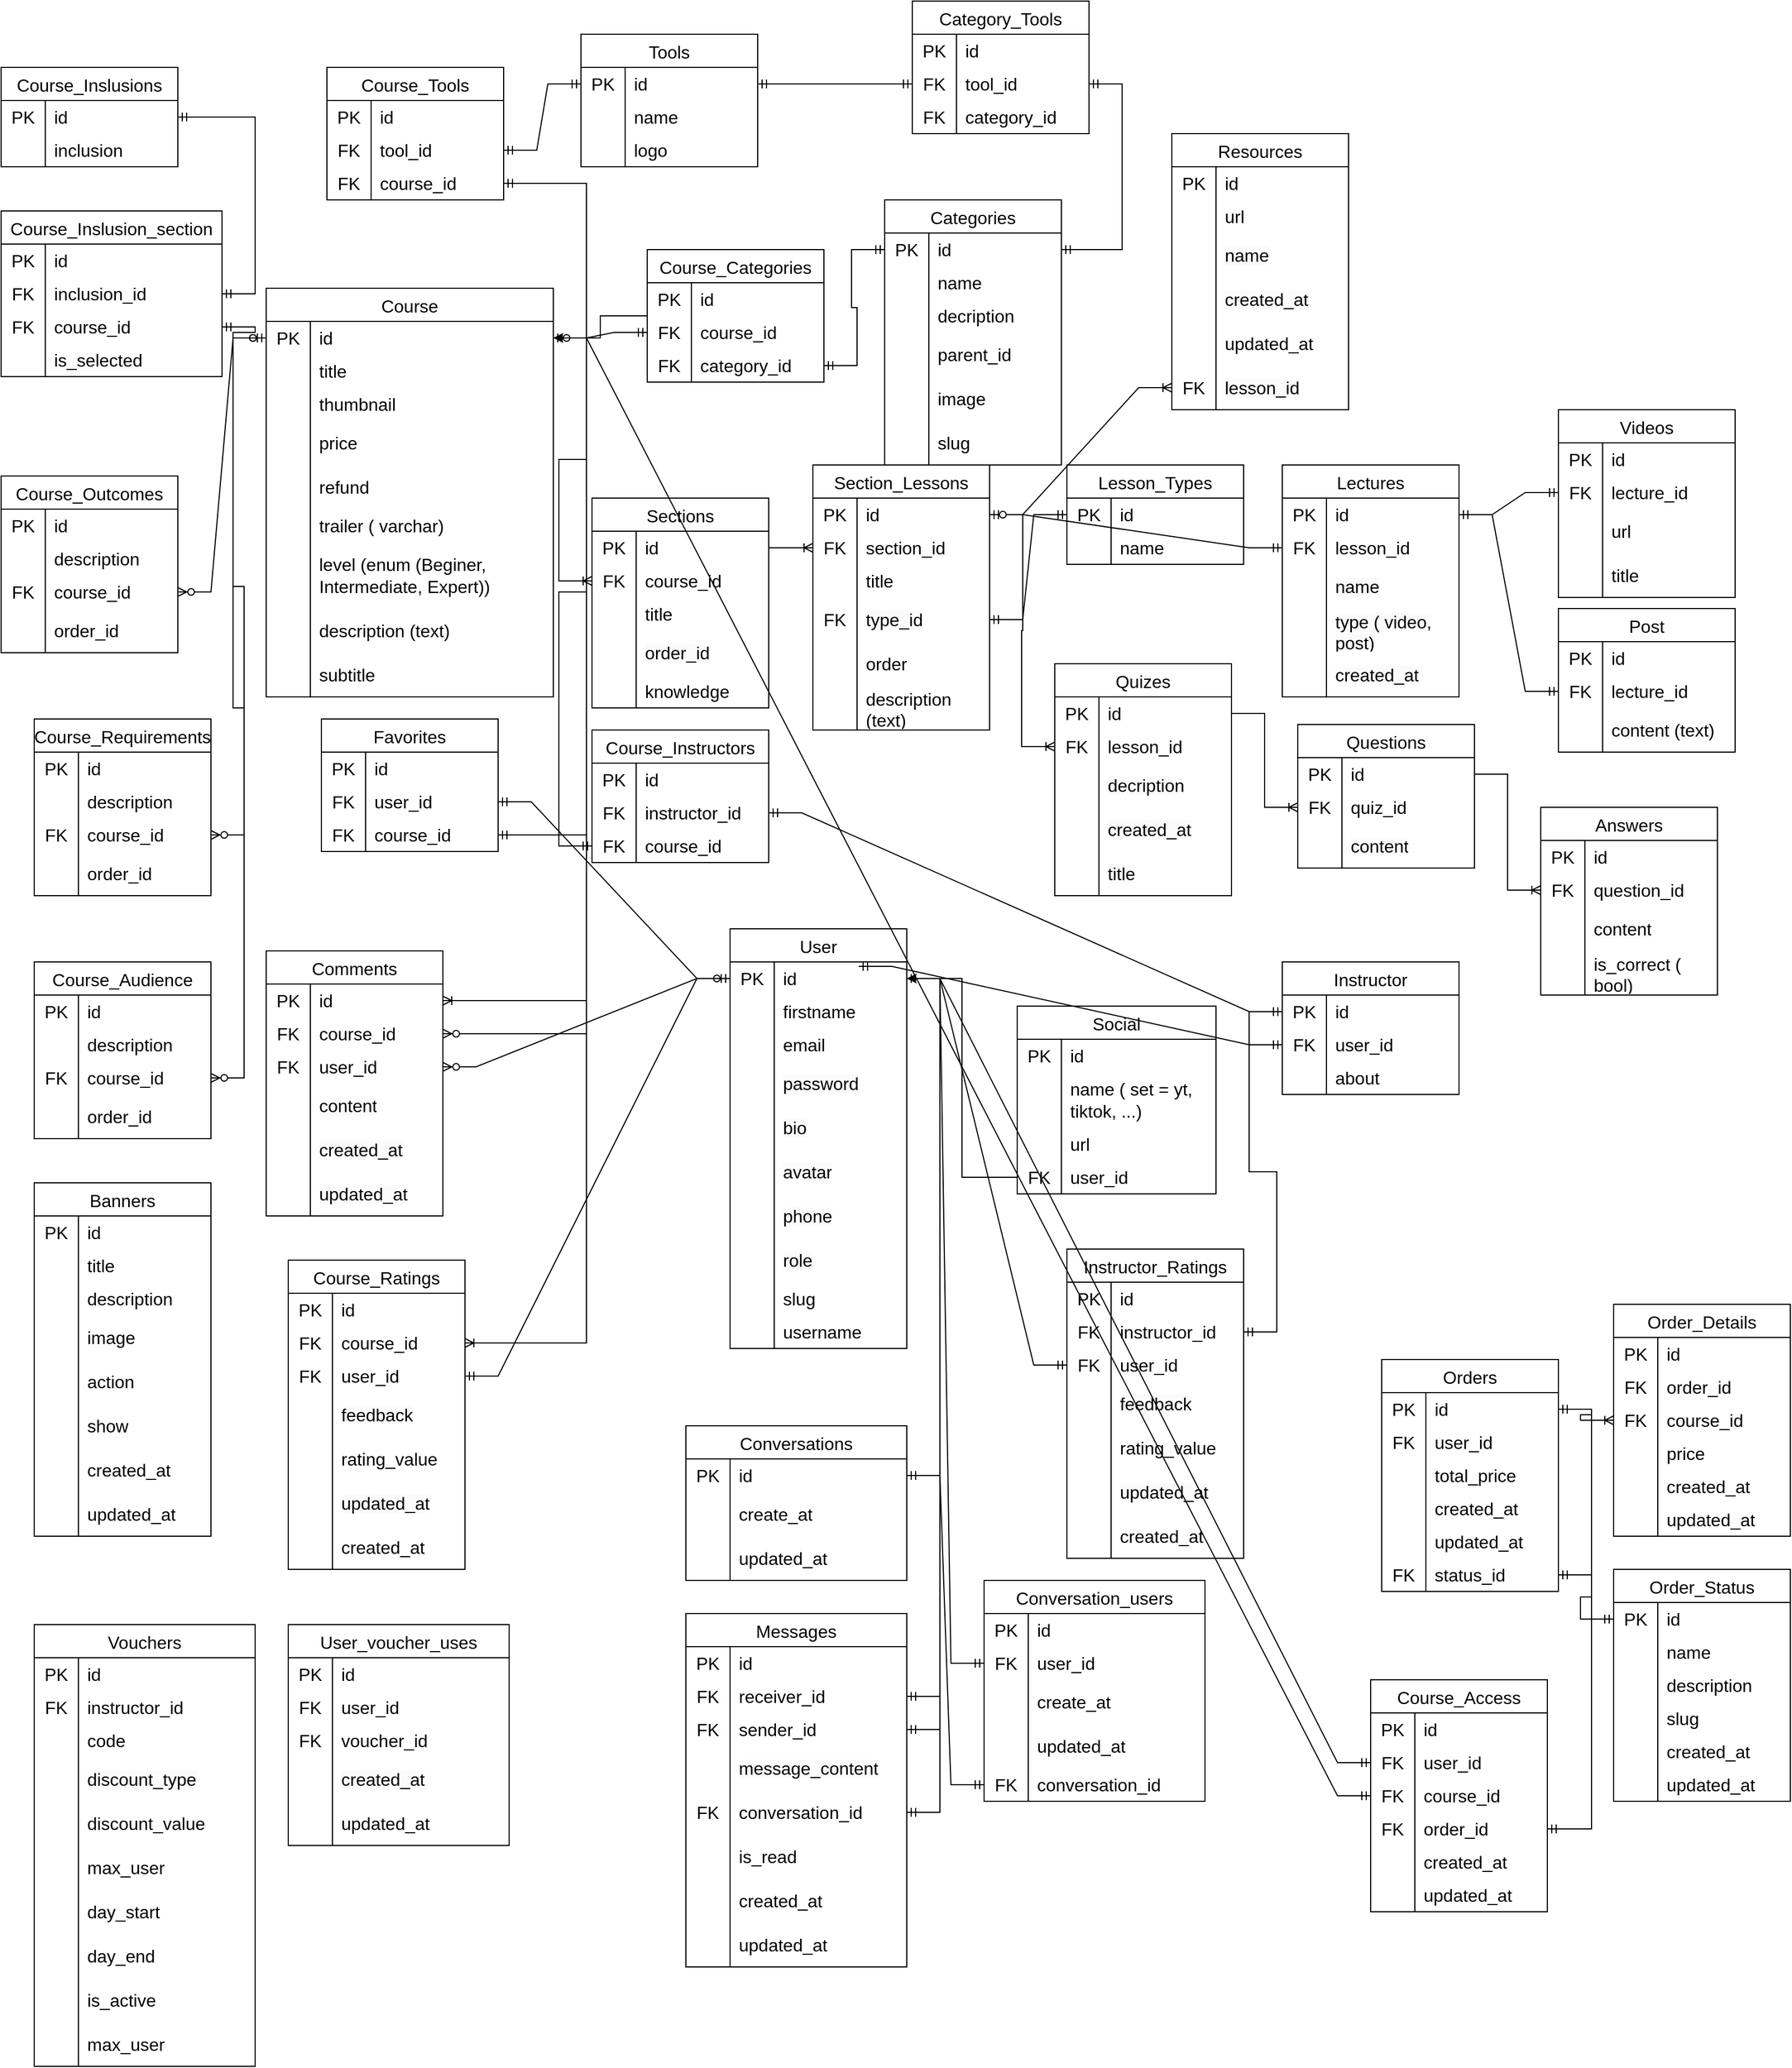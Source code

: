 <mxfile version="24.7.17">
  <diagram name="Trang-1" id="6W0UpyNHoblI5kqteama">
    <mxGraphModel dx="1290" dy="1622" grid="1" gridSize="10" guides="1" tooltips="1" connect="1" arrows="1" fold="1" page="1" pageScale="1" pageWidth="850" pageHeight="1100" math="0" shadow="0">
      <root>
        <mxCell id="0" />
        <mxCell id="1" parent="0" />
        <mxCell id="j18oVAxoRFeQK_d2ony4-1" value="Course" style="shape=table;startSize=30;container=1;collapsible=0;childLayout=tableLayout;fixedRows=1;rowLines=0;fontStyle=0;strokeColor=default;fontSize=16;" parent="1" vertex="1">
          <mxGeometry x="290" y="-800" width="260" height="370" as="geometry" />
        </mxCell>
        <mxCell id="j18oVAxoRFeQK_d2ony4-2" value="" style="shape=tableRow;horizontal=0;startSize=0;swimlaneHead=0;swimlaneBody=0;top=0;left=0;bottom=0;right=0;collapsible=0;dropTarget=0;fillColor=none;points=[[0,0.5],[1,0.5]];portConstraint=eastwest;strokeColor=inherit;fontSize=16;" parent="j18oVAxoRFeQK_d2ony4-1" vertex="1">
          <mxGeometry y="30" width="260" height="30" as="geometry" />
        </mxCell>
        <mxCell id="j18oVAxoRFeQK_d2ony4-3" value="PK" style="shape=partialRectangle;html=1;whiteSpace=wrap;connectable=0;fillColor=none;top=0;left=0;bottom=0;right=0;overflow=hidden;pointerEvents=1;strokeColor=inherit;fontSize=16;" parent="j18oVAxoRFeQK_d2ony4-2" vertex="1">
          <mxGeometry width="40" height="30" as="geometry">
            <mxRectangle width="40" height="30" as="alternateBounds" />
          </mxGeometry>
        </mxCell>
        <mxCell id="j18oVAxoRFeQK_d2ony4-4" value="id" style="shape=partialRectangle;html=1;whiteSpace=wrap;connectable=0;fillColor=none;top=0;left=0;bottom=0;right=0;align=left;spacingLeft=6;overflow=hidden;strokeColor=inherit;fontSize=16;" parent="j18oVAxoRFeQK_d2ony4-2" vertex="1">
          <mxGeometry x="40" width="220" height="30" as="geometry">
            <mxRectangle width="220" height="30" as="alternateBounds" />
          </mxGeometry>
        </mxCell>
        <mxCell id="j18oVAxoRFeQK_d2ony4-5" value="" style="shape=tableRow;horizontal=0;startSize=0;swimlaneHead=0;swimlaneBody=0;top=0;left=0;bottom=0;right=0;collapsible=0;dropTarget=0;fillColor=none;points=[[0,0.5],[1,0.5]];portConstraint=eastwest;strokeColor=inherit;fontSize=16;" parent="j18oVAxoRFeQK_d2ony4-1" vertex="1">
          <mxGeometry y="60" width="260" height="30" as="geometry" />
        </mxCell>
        <mxCell id="j18oVAxoRFeQK_d2ony4-6" value="" style="shape=partialRectangle;html=1;whiteSpace=wrap;connectable=0;fillColor=none;top=0;left=0;bottom=0;right=0;overflow=hidden;strokeColor=inherit;fontSize=16;" parent="j18oVAxoRFeQK_d2ony4-5" vertex="1">
          <mxGeometry width="40" height="30" as="geometry">
            <mxRectangle width="40" height="30" as="alternateBounds" />
          </mxGeometry>
        </mxCell>
        <mxCell id="j18oVAxoRFeQK_d2ony4-7" value="title&amp;nbsp;" style="shape=partialRectangle;html=1;whiteSpace=wrap;connectable=0;fillColor=none;top=0;left=0;bottom=0;right=0;align=left;spacingLeft=6;overflow=hidden;strokeColor=inherit;fontSize=16;" parent="j18oVAxoRFeQK_d2ony4-5" vertex="1">
          <mxGeometry x="40" width="220" height="30" as="geometry">
            <mxRectangle width="220" height="30" as="alternateBounds" />
          </mxGeometry>
        </mxCell>
        <mxCell id="j18oVAxoRFeQK_d2ony4-8" value="" style="shape=tableRow;horizontal=0;startSize=0;swimlaneHead=0;swimlaneBody=0;top=0;left=0;bottom=0;right=0;collapsible=0;dropTarget=0;fillColor=none;points=[[0,0.5],[1,0.5]];portConstraint=eastwest;strokeColor=inherit;fontSize=16;" parent="j18oVAxoRFeQK_d2ony4-1" vertex="1">
          <mxGeometry y="90" width="260" height="30" as="geometry" />
        </mxCell>
        <mxCell id="j18oVAxoRFeQK_d2ony4-9" value="" style="shape=partialRectangle;html=1;whiteSpace=wrap;connectable=0;fillColor=none;top=0;left=0;bottom=0;right=0;overflow=hidden;strokeColor=inherit;fontSize=16;" parent="j18oVAxoRFeQK_d2ony4-8" vertex="1">
          <mxGeometry width="40" height="30" as="geometry">
            <mxRectangle width="40" height="30" as="alternateBounds" />
          </mxGeometry>
        </mxCell>
        <mxCell id="j18oVAxoRFeQK_d2ony4-10" value="thumbnail" style="shape=partialRectangle;html=1;whiteSpace=wrap;connectable=0;fillColor=none;top=0;left=0;bottom=0;right=0;align=left;spacingLeft=6;overflow=hidden;strokeColor=inherit;fontSize=16;" parent="j18oVAxoRFeQK_d2ony4-8" vertex="1">
          <mxGeometry x="40" width="220" height="30" as="geometry">
            <mxRectangle width="220" height="30" as="alternateBounds" />
          </mxGeometry>
        </mxCell>
        <mxCell id="j18oVAxoRFeQK_d2ony4-11" value="" style="shape=tableRow;horizontal=0;startSize=0;swimlaneHead=0;swimlaneBody=0;top=0;left=0;bottom=0;right=0;collapsible=0;dropTarget=0;fillColor=none;points=[[0,0.5],[1,0.5]];portConstraint=eastwest;strokeColor=inherit;fontSize=16;" parent="j18oVAxoRFeQK_d2ony4-1" vertex="1">
          <mxGeometry y="120" width="260" height="40" as="geometry" />
        </mxCell>
        <mxCell id="j18oVAxoRFeQK_d2ony4-12" value="" style="shape=partialRectangle;html=1;whiteSpace=wrap;connectable=0;fillColor=none;top=0;left=0;bottom=0;right=0;overflow=hidden;strokeColor=inherit;fontSize=16;" parent="j18oVAxoRFeQK_d2ony4-11" vertex="1">
          <mxGeometry width="40" height="40" as="geometry">
            <mxRectangle width="40" height="40" as="alternateBounds" />
          </mxGeometry>
        </mxCell>
        <mxCell id="j18oVAxoRFeQK_d2ony4-13" value="price" style="shape=partialRectangle;html=1;whiteSpace=wrap;connectable=0;fillColor=none;top=0;left=0;bottom=0;right=0;align=left;spacingLeft=6;overflow=hidden;strokeColor=inherit;fontSize=16;" parent="j18oVAxoRFeQK_d2ony4-11" vertex="1">
          <mxGeometry x="40" width="220" height="40" as="geometry">
            <mxRectangle width="220" height="40" as="alternateBounds" />
          </mxGeometry>
        </mxCell>
        <mxCell id="j18oVAxoRFeQK_d2ony4-14" value="" style="shape=tableRow;horizontal=0;startSize=0;swimlaneHead=0;swimlaneBody=0;top=0;left=0;bottom=0;right=0;collapsible=0;dropTarget=0;fillColor=none;points=[[0,0.5],[1,0.5]];portConstraint=eastwest;strokeColor=inherit;fontSize=16;" parent="j18oVAxoRFeQK_d2ony4-1" vertex="1">
          <mxGeometry y="160" width="260" height="40" as="geometry" />
        </mxCell>
        <mxCell id="j18oVAxoRFeQK_d2ony4-15" value="" style="shape=partialRectangle;html=1;whiteSpace=wrap;connectable=0;fillColor=none;top=0;left=0;bottom=0;right=0;overflow=hidden;strokeColor=inherit;fontSize=16;" parent="j18oVAxoRFeQK_d2ony4-14" vertex="1">
          <mxGeometry width="40" height="40" as="geometry">
            <mxRectangle width="40" height="40" as="alternateBounds" />
          </mxGeometry>
        </mxCell>
        <mxCell id="j18oVAxoRFeQK_d2ony4-16" value="refund" style="shape=partialRectangle;html=1;whiteSpace=wrap;connectable=0;fillColor=none;top=0;left=0;bottom=0;right=0;align=left;spacingLeft=6;overflow=hidden;strokeColor=inherit;fontSize=16;" parent="j18oVAxoRFeQK_d2ony4-14" vertex="1">
          <mxGeometry x="40" width="220" height="40" as="geometry">
            <mxRectangle width="220" height="40" as="alternateBounds" />
          </mxGeometry>
        </mxCell>
        <mxCell id="j18oVAxoRFeQK_d2ony4-35" value="" style="shape=tableRow;horizontal=0;startSize=0;swimlaneHead=0;swimlaneBody=0;top=0;left=0;bottom=0;right=0;collapsible=0;dropTarget=0;fillColor=none;points=[[0,0.5],[1,0.5]];portConstraint=eastwest;strokeColor=inherit;fontSize=16;" parent="j18oVAxoRFeQK_d2ony4-1" vertex="1">
          <mxGeometry y="200" width="260" height="30" as="geometry" />
        </mxCell>
        <mxCell id="j18oVAxoRFeQK_d2ony4-36" value="" style="shape=partialRectangle;html=1;whiteSpace=wrap;connectable=0;fillColor=none;top=0;left=0;bottom=0;right=0;overflow=hidden;strokeColor=inherit;fontSize=16;" parent="j18oVAxoRFeQK_d2ony4-35" vertex="1">
          <mxGeometry width="40" height="30" as="geometry">
            <mxRectangle width="40" height="30" as="alternateBounds" />
          </mxGeometry>
        </mxCell>
        <mxCell id="j18oVAxoRFeQK_d2ony4-37" value="trailer ( varchar)" style="shape=partialRectangle;html=1;whiteSpace=wrap;connectable=0;fillColor=none;top=0;left=0;bottom=0;right=0;align=left;spacingLeft=6;overflow=hidden;strokeColor=inherit;fontSize=16;" parent="j18oVAxoRFeQK_d2ony4-35" vertex="1">
          <mxGeometry x="40" width="220" height="30" as="geometry">
            <mxRectangle width="220" height="30" as="alternateBounds" />
          </mxGeometry>
        </mxCell>
        <mxCell id="j18oVAxoRFeQK_d2ony4-38" value="" style="shape=tableRow;horizontal=0;startSize=0;swimlaneHead=0;swimlaneBody=0;top=0;left=0;bottom=0;right=0;collapsible=0;dropTarget=0;fillColor=none;points=[[0,0.5],[1,0.5]];portConstraint=eastwest;strokeColor=inherit;fontSize=16;" parent="j18oVAxoRFeQK_d2ony4-1" vertex="1">
          <mxGeometry y="230" width="260" height="60" as="geometry" />
        </mxCell>
        <mxCell id="j18oVAxoRFeQK_d2ony4-39" value="" style="shape=partialRectangle;html=1;whiteSpace=wrap;connectable=0;fillColor=none;top=0;left=0;bottom=0;right=0;overflow=hidden;strokeColor=inherit;fontSize=16;" parent="j18oVAxoRFeQK_d2ony4-38" vertex="1">
          <mxGeometry width="40" height="60" as="geometry">
            <mxRectangle width="40" height="60" as="alternateBounds" />
          </mxGeometry>
        </mxCell>
        <mxCell id="j18oVAxoRFeQK_d2ony4-40" value="level (enum (Beginer,&amp;nbsp;&lt;div&gt;&lt;span&gt;&lt;/span&gt;&lt;span&gt;&lt;/span&gt;&lt;span style=&quot;white-space-collapse: preserve;&quot;&gt;Intermediate, &lt;/span&gt;&lt;span&gt;&lt;/span&gt;&lt;span&gt;&lt;/span&gt;&lt;span style=&quot;white-space-collapse: preserve;&quot;&gt;Expert&lt;/span&gt;))&lt;/div&gt;" style="shape=partialRectangle;html=1;whiteSpace=wrap;connectable=0;fillColor=none;top=0;left=0;bottom=0;right=0;align=left;spacingLeft=6;overflow=hidden;strokeColor=inherit;fontSize=16;" parent="j18oVAxoRFeQK_d2ony4-38" vertex="1">
          <mxGeometry x="40" width="220" height="60" as="geometry">
            <mxRectangle width="220" height="60" as="alternateBounds" />
          </mxGeometry>
        </mxCell>
        <mxCell id="kgag-Mx8ae9QnD5yazCb-52" value="" style="shape=tableRow;horizontal=0;startSize=0;swimlaneHead=0;swimlaneBody=0;top=0;left=0;bottom=0;right=0;collapsible=0;dropTarget=0;fillColor=none;points=[[0,0.5],[1,0.5]];portConstraint=eastwest;strokeColor=inherit;fontSize=16;" parent="j18oVAxoRFeQK_d2ony4-1" vertex="1">
          <mxGeometry y="290" width="260" height="40" as="geometry" />
        </mxCell>
        <mxCell id="kgag-Mx8ae9QnD5yazCb-53" value="" style="shape=partialRectangle;html=1;whiteSpace=wrap;connectable=0;fillColor=none;top=0;left=0;bottom=0;right=0;overflow=hidden;strokeColor=inherit;fontSize=16;" parent="kgag-Mx8ae9QnD5yazCb-52" vertex="1">
          <mxGeometry width="40" height="40" as="geometry">
            <mxRectangle width="40" height="40" as="alternateBounds" />
          </mxGeometry>
        </mxCell>
        <mxCell id="kgag-Mx8ae9QnD5yazCb-54" value="description (text)" style="shape=partialRectangle;html=1;whiteSpace=wrap;connectable=0;fillColor=none;top=0;left=0;bottom=0;right=0;align=left;spacingLeft=6;overflow=hidden;strokeColor=inherit;fontSize=16;" parent="kgag-Mx8ae9QnD5yazCb-52" vertex="1">
          <mxGeometry x="40" width="220" height="40" as="geometry">
            <mxRectangle width="220" height="40" as="alternateBounds" />
          </mxGeometry>
        </mxCell>
        <mxCell id="g8dnWD0yRIbyNc1IQrc8-54" value="" style="shape=tableRow;horizontal=0;startSize=0;swimlaneHead=0;swimlaneBody=0;top=0;left=0;bottom=0;right=0;collapsible=0;dropTarget=0;fillColor=none;points=[[0,0.5],[1,0.5]];portConstraint=eastwest;strokeColor=inherit;fontSize=16;" parent="j18oVAxoRFeQK_d2ony4-1" vertex="1">
          <mxGeometry y="330" width="260" height="40" as="geometry" />
        </mxCell>
        <mxCell id="g8dnWD0yRIbyNc1IQrc8-55" value="" style="shape=partialRectangle;html=1;whiteSpace=wrap;connectable=0;fillColor=none;top=0;left=0;bottom=0;right=0;overflow=hidden;strokeColor=inherit;fontSize=16;" parent="g8dnWD0yRIbyNc1IQrc8-54" vertex="1">
          <mxGeometry width="40" height="40" as="geometry">
            <mxRectangle width="40" height="40" as="alternateBounds" />
          </mxGeometry>
        </mxCell>
        <mxCell id="g8dnWD0yRIbyNc1IQrc8-56" value="subtitle" style="shape=partialRectangle;html=1;whiteSpace=wrap;connectable=0;fillColor=none;top=0;left=0;bottom=0;right=0;align=left;spacingLeft=6;overflow=hidden;strokeColor=inherit;fontSize=16;" parent="g8dnWD0yRIbyNc1IQrc8-54" vertex="1">
          <mxGeometry x="40" width="220" height="40" as="geometry">
            <mxRectangle width="220" height="40" as="alternateBounds" />
          </mxGeometry>
        </mxCell>
        <mxCell id="j18oVAxoRFeQK_d2ony4-52" value="Categories" style="shape=table;startSize=30;container=1;collapsible=0;childLayout=tableLayout;fixedRows=1;rowLines=0;fontStyle=0;strokeColor=default;fontSize=16;" parent="1" vertex="1">
          <mxGeometry x="850" y="-880" width="160" height="240" as="geometry" />
        </mxCell>
        <mxCell id="j18oVAxoRFeQK_d2ony4-53" value="" style="shape=tableRow;horizontal=0;startSize=0;swimlaneHead=0;swimlaneBody=0;top=0;left=0;bottom=0;right=0;collapsible=0;dropTarget=0;fillColor=none;points=[[0,0.5],[1,0.5]];portConstraint=eastwest;strokeColor=inherit;fontSize=16;" parent="j18oVAxoRFeQK_d2ony4-52" vertex="1">
          <mxGeometry y="30" width="160" height="30" as="geometry" />
        </mxCell>
        <mxCell id="j18oVAxoRFeQK_d2ony4-54" value="PK" style="shape=partialRectangle;html=1;whiteSpace=wrap;connectable=0;fillColor=none;top=0;left=0;bottom=0;right=0;overflow=hidden;pointerEvents=1;strokeColor=inherit;fontSize=16;" parent="j18oVAxoRFeQK_d2ony4-53" vertex="1">
          <mxGeometry width="40" height="30" as="geometry">
            <mxRectangle width="40" height="30" as="alternateBounds" />
          </mxGeometry>
        </mxCell>
        <mxCell id="j18oVAxoRFeQK_d2ony4-55" value="id" style="shape=partialRectangle;html=1;whiteSpace=wrap;connectable=0;fillColor=none;top=0;left=0;bottom=0;right=0;align=left;spacingLeft=6;overflow=hidden;strokeColor=inherit;fontSize=16;" parent="j18oVAxoRFeQK_d2ony4-53" vertex="1">
          <mxGeometry x="40" width="120" height="30" as="geometry">
            <mxRectangle width="120" height="30" as="alternateBounds" />
          </mxGeometry>
        </mxCell>
        <mxCell id="j18oVAxoRFeQK_d2ony4-56" value="" style="shape=tableRow;horizontal=0;startSize=0;swimlaneHead=0;swimlaneBody=0;top=0;left=0;bottom=0;right=0;collapsible=0;dropTarget=0;fillColor=none;points=[[0,0.5],[1,0.5]];portConstraint=eastwest;strokeColor=inherit;fontSize=16;" parent="j18oVAxoRFeQK_d2ony4-52" vertex="1">
          <mxGeometry y="60" width="160" height="30" as="geometry" />
        </mxCell>
        <mxCell id="j18oVAxoRFeQK_d2ony4-57" value="" style="shape=partialRectangle;html=1;whiteSpace=wrap;connectable=0;fillColor=none;top=0;left=0;bottom=0;right=0;overflow=hidden;strokeColor=inherit;fontSize=16;" parent="j18oVAxoRFeQK_d2ony4-56" vertex="1">
          <mxGeometry width="40" height="30" as="geometry">
            <mxRectangle width="40" height="30" as="alternateBounds" />
          </mxGeometry>
        </mxCell>
        <mxCell id="j18oVAxoRFeQK_d2ony4-58" value="name" style="shape=partialRectangle;html=1;whiteSpace=wrap;connectable=0;fillColor=none;top=0;left=0;bottom=0;right=0;align=left;spacingLeft=6;overflow=hidden;strokeColor=inherit;fontSize=16;" parent="j18oVAxoRFeQK_d2ony4-56" vertex="1">
          <mxGeometry x="40" width="120" height="30" as="geometry">
            <mxRectangle width="120" height="30" as="alternateBounds" />
          </mxGeometry>
        </mxCell>
        <mxCell id="j18oVAxoRFeQK_d2ony4-59" value="" style="shape=tableRow;horizontal=0;startSize=0;swimlaneHead=0;swimlaneBody=0;top=0;left=0;bottom=0;right=0;collapsible=0;dropTarget=0;fillColor=none;points=[[0,0.5],[1,0.5]];portConstraint=eastwest;strokeColor=inherit;fontSize=16;" parent="j18oVAxoRFeQK_d2ony4-52" vertex="1">
          <mxGeometry y="90" width="160" height="30" as="geometry" />
        </mxCell>
        <mxCell id="j18oVAxoRFeQK_d2ony4-60" value="" style="shape=partialRectangle;html=1;whiteSpace=wrap;connectable=0;fillColor=none;top=0;left=0;bottom=0;right=0;overflow=hidden;strokeColor=inherit;fontSize=16;" parent="j18oVAxoRFeQK_d2ony4-59" vertex="1">
          <mxGeometry width="40" height="30" as="geometry">
            <mxRectangle width="40" height="30" as="alternateBounds" />
          </mxGeometry>
        </mxCell>
        <mxCell id="j18oVAxoRFeQK_d2ony4-61" value="decription" style="shape=partialRectangle;html=1;whiteSpace=wrap;connectable=0;fillColor=none;top=0;left=0;bottom=0;right=0;align=left;spacingLeft=6;overflow=hidden;strokeColor=inherit;fontSize=16;" parent="j18oVAxoRFeQK_d2ony4-59" vertex="1">
          <mxGeometry x="40" width="120" height="30" as="geometry">
            <mxRectangle width="120" height="30" as="alternateBounds" />
          </mxGeometry>
        </mxCell>
        <mxCell id="j18oVAxoRFeQK_d2ony4-62" value="" style="shape=tableRow;horizontal=0;startSize=0;swimlaneHead=0;swimlaneBody=0;top=0;left=0;bottom=0;right=0;collapsible=0;dropTarget=0;fillColor=none;points=[[0,0.5],[1,0.5]];portConstraint=eastwest;strokeColor=inherit;fontSize=16;" parent="j18oVAxoRFeQK_d2ony4-52" vertex="1">
          <mxGeometry y="120" width="160" height="40" as="geometry" />
        </mxCell>
        <mxCell id="j18oVAxoRFeQK_d2ony4-63" value="" style="shape=partialRectangle;html=1;whiteSpace=wrap;connectable=0;fillColor=none;top=0;left=0;bottom=0;right=0;overflow=hidden;strokeColor=inherit;fontSize=16;" parent="j18oVAxoRFeQK_d2ony4-62" vertex="1">
          <mxGeometry width="40" height="40" as="geometry">
            <mxRectangle width="40" height="40" as="alternateBounds" />
          </mxGeometry>
        </mxCell>
        <mxCell id="j18oVAxoRFeQK_d2ony4-64" value="parent_id" style="shape=partialRectangle;html=1;whiteSpace=wrap;connectable=0;fillColor=none;top=0;left=0;bottom=0;right=0;align=left;spacingLeft=6;overflow=hidden;strokeColor=inherit;fontSize=16;" parent="j18oVAxoRFeQK_d2ony4-62" vertex="1">
          <mxGeometry x="40" width="120" height="40" as="geometry">
            <mxRectangle width="120" height="40" as="alternateBounds" />
          </mxGeometry>
        </mxCell>
        <mxCell id="g8dnWD0yRIbyNc1IQrc8-48" value="" style="shape=tableRow;horizontal=0;startSize=0;swimlaneHead=0;swimlaneBody=0;top=0;left=0;bottom=0;right=0;collapsible=0;dropTarget=0;fillColor=none;points=[[0,0.5],[1,0.5]];portConstraint=eastwest;strokeColor=inherit;fontSize=16;" parent="j18oVAxoRFeQK_d2ony4-52" vertex="1">
          <mxGeometry y="160" width="160" height="40" as="geometry" />
        </mxCell>
        <mxCell id="g8dnWD0yRIbyNc1IQrc8-49" value="" style="shape=partialRectangle;html=1;whiteSpace=wrap;connectable=0;fillColor=none;top=0;left=0;bottom=0;right=0;overflow=hidden;strokeColor=inherit;fontSize=16;" parent="g8dnWD0yRIbyNc1IQrc8-48" vertex="1">
          <mxGeometry width="40" height="40" as="geometry">
            <mxRectangle width="40" height="40" as="alternateBounds" />
          </mxGeometry>
        </mxCell>
        <mxCell id="g8dnWD0yRIbyNc1IQrc8-50" value="image" style="shape=partialRectangle;html=1;whiteSpace=wrap;connectable=0;fillColor=none;top=0;left=0;bottom=0;right=0;align=left;spacingLeft=6;overflow=hidden;strokeColor=inherit;fontSize=16;" parent="g8dnWD0yRIbyNc1IQrc8-48" vertex="1">
          <mxGeometry x="40" width="120" height="40" as="geometry">
            <mxRectangle width="120" height="40" as="alternateBounds" />
          </mxGeometry>
        </mxCell>
        <mxCell id="g8dnWD0yRIbyNc1IQrc8-51" value="" style="shape=tableRow;horizontal=0;startSize=0;swimlaneHead=0;swimlaneBody=0;top=0;left=0;bottom=0;right=0;collapsible=0;dropTarget=0;fillColor=none;points=[[0,0.5],[1,0.5]];portConstraint=eastwest;strokeColor=inherit;fontSize=16;" parent="j18oVAxoRFeQK_d2ony4-52" vertex="1">
          <mxGeometry y="200" width="160" height="40" as="geometry" />
        </mxCell>
        <mxCell id="g8dnWD0yRIbyNc1IQrc8-52" value="" style="shape=partialRectangle;html=1;whiteSpace=wrap;connectable=0;fillColor=none;top=0;left=0;bottom=0;right=0;overflow=hidden;strokeColor=inherit;fontSize=16;" parent="g8dnWD0yRIbyNc1IQrc8-51" vertex="1">
          <mxGeometry width="40" height="40" as="geometry">
            <mxRectangle width="40" height="40" as="alternateBounds" />
          </mxGeometry>
        </mxCell>
        <mxCell id="g8dnWD0yRIbyNc1IQrc8-53" value="slug" style="shape=partialRectangle;html=1;whiteSpace=wrap;connectable=0;fillColor=none;top=0;left=0;bottom=0;right=0;align=left;spacingLeft=6;overflow=hidden;strokeColor=inherit;fontSize=16;" parent="g8dnWD0yRIbyNc1IQrc8-51" vertex="1">
          <mxGeometry x="40" width="120" height="40" as="geometry">
            <mxRectangle width="120" height="40" as="alternateBounds" />
          </mxGeometry>
        </mxCell>
        <mxCell id="j18oVAxoRFeQK_d2ony4-65" style="edgeStyle=orthogonalEdgeStyle;rounded=0;orthogonalLoop=1;jettySize=auto;html=1;" parent="1" source="j18oVAxoRFeQK_d2ony4-66" target="j18oVAxoRFeQK_d2ony4-2" edge="1">
          <mxGeometry relative="1" as="geometry" />
        </mxCell>
        <mxCell id="j18oVAxoRFeQK_d2ony4-66" value="Course_Categories" style="shape=table;startSize=30;container=1;collapsible=0;childLayout=tableLayout;fixedRows=1;rowLines=0;fontStyle=0;strokeColor=default;fontSize=16;" parent="1" vertex="1">
          <mxGeometry x="635" y="-835" width="160" height="120" as="geometry" />
        </mxCell>
        <mxCell id="j18oVAxoRFeQK_d2ony4-67" value="" style="shape=tableRow;horizontal=0;startSize=0;swimlaneHead=0;swimlaneBody=0;top=0;left=0;bottom=0;right=0;collapsible=0;dropTarget=0;fillColor=none;points=[[0,0.5],[1,0.5]];portConstraint=eastwest;strokeColor=inherit;fontSize=16;" parent="j18oVAxoRFeQK_d2ony4-66" vertex="1">
          <mxGeometry y="30" width="160" height="30" as="geometry" />
        </mxCell>
        <mxCell id="j18oVAxoRFeQK_d2ony4-68" value="PK" style="shape=partialRectangle;html=1;whiteSpace=wrap;connectable=0;fillColor=none;top=0;left=0;bottom=0;right=0;overflow=hidden;pointerEvents=1;strokeColor=inherit;fontSize=16;" parent="j18oVAxoRFeQK_d2ony4-67" vertex="1">
          <mxGeometry width="40" height="30" as="geometry">
            <mxRectangle width="40" height="30" as="alternateBounds" />
          </mxGeometry>
        </mxCell>
        <mxCell id="j18oVAxoRFeQK_d2ony4-69" value="id" style="shape=partialRectangle;html=1;whiteSpace=wrap;connectable=0;fillColor=none;top=0;left=0;bottom=0;right=0;align=left;spacingLeft=6;overflow=hidden;strokeColor=inherit;fontSize=16;" parent="j18oVAxoRFeQK_d2ony4-67" vertex="1">
          <mxGeometry x="40" width="120" height="30" as="geometry">
            <mxRectangle width="120" height="30" as="alternateBounds" />
          </mxGeometry>
        </mxCell>
        <mxCell id="j18oVAxoRFeQK_d2ony4-70" value="" style="shape=tableRow;horizontal=0;startSize=0;swimlaneHead=0;swimlaneBody=0;top=0;left=0;bottom=0;right=0;collapsible=0;dropTarget=0;fillColor=none;points=[[0,0.5],[1,0.5]];portConstraint=eastwest;strokeColor=inherit;fontSize=16;" parent="j18oVAxoRFeQK_d2ony4-66" vertex="1">
          <mxGeometry y="60" width="160" height="30" as="geometry" />
        </mxCell>
        <mxCell id="j18oVAxoRFeQK_d2ony4-71" value="FK" style="shape=partialRectangle;html=1;whiteSpace=wrap;connectable=0;fillColor=none;top=0;left=0;bottom=0;right=0;overflow=hidden;strokeColor=inherit;fontSize=16;" parent="j18oVAxoRFeQK_d2ony4-70" vertex="1">
          <mxGeometry width="40" height="30" as="geometry">
            <mxRectangle width="40" height="30" as="alternateBounds" />
          </mxGeometry>
        </mxCell>
        <mxCell id="j18oVAxoRFeQK_d2ony4-72" value="course_id" style="shape=partialRectangle;html=1;whiteSpace=wrap;connectable=0;fillColor=none;top=0;left=0;bottom=0;right=0;align=left;spacingLeft=6;overflow=hidden;strokeColor=inherit;fontSize=16;" parent="j18oVAxoRFeQK_d2ony4-70" vertex="1">
          <mxGeometry x="40" width="120" height="30" as="geometry">
            <mxRectangle width="120" height="30" as="alternateBounds" />
          </mxGeometry>
        </mxCell>
        <mxCell id="j18oVAxoRFeQK_d2ony4-73" value="" style="shape=tableRow;horizontal=0;startSize=0;swimlaneHead=0;swimlaneBody=0;top=0;left=0;bottom=0;right=0;collapsible=0;dropTarget=0;fillColor=none;points=[[0,0.5],[1,0.5]];portConstraint=eastwest;strokeColor=inherit;fontSize=16;" parent="j18oVAxoRFeQK_d2ony4-66" vertex="1">
          <mxGeometry y="90" width="160" height="30" as="geometry" />
        </mxCell>
        <mxCell id="j18oVAxoRFeQK_d2ony4-74" value="FK" style="shape=partialRectangle;html=1;whiteSpace=wrap;connectable=0;fillColor=none;top=0;left=0;bottom=0;right=0;overflow=hidden;strokeColor=inherit;fontSize=16;" parent="j18oVAxoRFeQK_d2ony4-73" vertex="1">
          <mxGeometry width="40" height="30" as="geometry">
            <mxRectangle width="40" height="30" as="alternateBounds" />
          </mxGeometry>
        </mxCell>
        <mxCell id="j18oVAxoRFeQK_d2ony4-75" value="category_id" style="shape=partialRectangle;html=1;whiteSpace=wrap;connectable=0;fillColor=none;top=0;left=0;bottom=0;right=0;align=left;spacingLeft=6;overflow=hidden;strokeColor=inherit;fontSize=16;" parent="j18oVAxoRFeQK_d2ony4-73" vertex="1">
          <mxGeometry x="40" width="120" height="30" as="geometry">
            <mxRectangle width="120" height="30" as="alternateBounds" />
          </mxGeometry>
        </mxCell>
        <mxCell id="j18oVAxoRFeQK_d2ony4-80" value="Course_Outcomes" style="shape=table;startSize=30;container=1;collapsible=0;childLayout=tableLayout;fixedRows=1;rowLines=0;fontStyle=0;strokeColor=default;fontSize=16;" parent="1" vertex="1">
          <mxGeometry x="50" y="-630" width="160" height="160" as="geometry" />
        </mxCell>
        <mxCell id="j18oVAxoRFeQK_d2ony4-81" value="" style="shape=tableRow;horizontal=0;startSize=0;swimlaneHead=0;swimlaneBody=0;top=0;left=0;bottom=0;right=0;collapsible=0;dropTarget=0;fillColor=none;points=[[0,0.5],[1,0.5]];portConstraint=eastwest;strokeColor=inherit;fontSize=16;" parent="j18oVAxoRFeQK_d2ony4-80" vertex="1">
          <mxGeometry y="30" width="160" height="30" as="geometry" />
        </mxCell>
        <mxCell id="j18oVAxoRFeQK_d2ony4-82" value="PK" style="shape=partialRectangle;html=1;whiteSpace=wrap;connectable=0;fillColor=none;top=0;left=0;bottom=0;right=0;overflow=hidden;pointerEvents=1;strokeColor=inherit;fontSize=16;" parent="j18oVAxoRFeQK_d2ony4-81" vertex="1">
          <mxGeometry width="40" height="30" as="geometry">
            <mxRectangle width="40" height="30" as="alternateBounds" />
          </mxGeometry>
        </mxCell>
        <mxCell id="j18oVAxoRFeQK_d2ony4-83" value="id" style="shape=partialRectangle;html=1;whiteSpace=wrap;connectable=0;fillColor=none;top=0;left=0;bottom=0;right=0;align=left;spacingLeft=6;overflow=hidden;strokeColor=inherit;fontSize=16;" parent="j18oVAxoRFeQK_d2ony4-81" vertex="1">
          <mxGeometry x="40" width="120" height="30" as="geometry">
            <mxRectangle width="120" height="30" as="alternateBounds" />
          </mxGeometry>
        </mxCell>
        <mxCell id="j18oVAxoRFeQK_d2ony4-84" value="" style="shape=tableRow;horizontal=0;startSize=0;swimlaneHead=0;swimlaneBody=0;top=0;left=0;bottom=0;right=0;collapsible=0;dropTarget=0;fillColor=none;points=[[0,0.5],[1,0.5]];portConstraint=eastwest;strokeColor=inherit;fontSize=16;" parent="j18oVAxoRFeQK_d2ony4-80" vertex="1">
          <mxGeometry y="60" width="160" height="30" as="geometry" />
        </mxCell>
        <mxCell id="j18oVAxoRFeQK_d2ony4-85" value="" style="shape=partialRectangle;html=1;whiteSpace=wrap;connectable=0;fillColor=none;top=0;left=0;bottom=0;right=0;overflow=hidden;strokeColor=inherit;fontSize=16;" parent="j18oVAxoRFeQK_d2ony4-84" vertex="1">
          <mxGeometry width="40" height="30" as="geometry">
            <mxRectangle width="40" height="30" as="alternateBounds" />
          </mxGeometry>
        </mxCell>
        <mxCell id="j18oVAxoRFeQK_d2ony4-86" value="description" style="shape=partialRectangle;html=1;whiteSpace=wrap;connectable=0;fillColor=none;top=0;left=0;bottom=0;right=0;align=left;spacingLeft=6;overflow=hidden;strokeColor=inherit;fontSize=16;" parent="j18oVAxoRFeQK_d2ony4-84" vertex="1">
          <mxGeometry x="40" width="120" height="30" as="geometry">
            <mxRectangle width="120" height="30" as="alternateBounds" />
          </mxGeometry>
        </mxCell>
        <mxCell id="j18oVAxoRFeQK_d2ony4-87" value="" style="shape=tableRow;horizontal=0;startSize=0;swimlaneHead=0;swimlaneBody=0;top=0;left=0;bottom=0;right=0;collapsible=0;dropTarget=0;fillColor=none;points=[[0,0.5],[1,0.5]];portConstraint=eastwest;strokeColor=inherit;fontSize=16;" parent="j18oVAxoRFeQK_d2ony4-80" vertex="1">
          <mxGeometry y="90" width="160" height="30" as="geometry" />
        </mxCell>
        <mxCell id="j18oVAxoRFeQK_d2ony4-88" value="FK" style="shape=partialRectangle;html=1;whiteSpace=wrap;connectable=0;fillColor=none;top=0;left=0;bottom=0;right=0;overflow=hidden;strokeColor=inherit;fontSize=16;" parent="j18oVAxoRFeQK_d2ony4-87" vertex="1">
          <mxGeometry width="40" height="30" as="geometry">
            <mxRectangle width="40" height="30" as="alternateBounds" />
          </mxGeometry>
        </mxCell>
        <mxCell id="j18oVAxoRFeQK_d2ony4-89" value="course_id" style="shape=partialRectangle;html=1;whiteSpace=wrap;connectable=0;fillColor=none;top=0;left=0;bottom=0;right=0;align=left;spacingLeft=6;overflow=hidden;strokeColor=inherit;fontSize=16;" parent="j18oVAxoRFeQK_d2ony4-87" vertex="1">
          <mxGeometry x="40" width="120" height="30" as="geometry">
            <mxRectangle width="120" height="30" as="alternateBounds" />
          </mxGeometry>
        </mxCell>
        <mxCell id="j18oVAxoRFeQK_d2ony4-90" value="" style="shape=tableRow;horizontal=0;startSize=0;swimlaneHead=0;swimlaneBody=0;top=0;left=0;bottom=0;right=0;collapsible=0;dropTarget=0;fillColor=none;points=[[0,0.5],[1,0.5]];portConstraint=eastwest;strokeColor=inherit;fontSize=16;" parent="j18oVAxoRFeQK_d2ony4-80" vertex="1">
          <mxGeometry y="120" width="160" height="40" as="geometry" />
        </mxCell>
        <mxCell id="j18oVAxoRFeQK_d2ony4-91" value="" style="shape=partialRectangle;html=1;whiteSpace=wrap;connectable=0;fillColor=none;top=0;left=0;bottom=0;right=0;overflow=hidden;strokeColor=inherit;fontSize=16;" parent="j18oVAxoRFeQK_d2ony4-90" vertex="1">
          <mxGeometry width="40" height="40" as="geometry">
            <mxRectangle width="40" height="40" as="alternateBounds" />
          </mxGeometry>
        </mxCell>
        <mxCell id="j18oVAxoRFeQK_d2ony4-92" value="order_id" style="shape=partialRectangle;html=1;whiteSpace=wrap;connectable=0;fillColor=none;top=0;left=0;bottom=0;right=0;align=left;spacingLeft=6;overflow=hidden;strokeColor=inherit;fontSize=16;" parent="j18oVAxoRFeQK_d2ony4-90" vertex="1">
          <mxGeometry x="40" width="120" height="40" as="geometry">
            <mxRectangle width="120" height="40" as="alternateBounds" />
          </mxGeometry>
        </mxCell>
        <mxCell id="j18oVAxoRFeQK_d2ony4-93" value="Course_Requirements" style="shape=table;startSize=30;container=1;collapsible=0;childLayout=tableLayout;fixedRows=1;rowLines=0;fontStyle=0;strokeColor=default;fontSize=16;" parent="1" vertex="1">
          <mxGeometry x="80" y="-410" width="160" height="160" as="geometry" />
        </mxCell>
        <mxCell id="j18oVAxoRFeQK_d2ony4-94" value="" style="shape=tableRow;horizontal=0;startSize=0;swimlaneHead=0;swimlaneBody=0;top=0;left=0;bottom=0;right=0;collapsible=0;dropTarget=0;fillColor=none;points=[[0,0.5],[1,0.5]];portConstraint=eastwest;strokeColor=inherit;fontSize=16;" parent="j18oVAxoRFeQK_d2ony4-93" vertex="1">
          <mxGeometry y="30" width="160" height="30" as="geometry" />
        </mxCell>
        <mxCell id="j18oVAxoRFeQK_d2ony4-95" value="PK" style="shape=partialRectangle;html=1;whiteSpace=wrap;connectable=0;fillColor=none;top=0;left=0;bottom=0;right=0;overflow=hidden;pointerEvents=1;strokeColor=inherit;fontSize=16;" parent="j18oVAxoRFeQK_d2ony4-94" vertex="1">
          <mxGeometry width="40" height="30" as="geometry">
            <mxRectangle width="40" height="30" as="alternateBounds" />
          </mxGeometry>
        </mxCell>
        <mxCell id="j18oVAxoRFeQK_d2ony4-96" value="id" style="shape=partialRectangle;html=1;whiteSpace=wrap;connectable=0;fillColor=none;top=0;left=0;bottom=0;right=0;align=left;spacingLeft=6;overflow=hidden;strokeColor=inherit;fontSize=16;" parent="j18oVAxoRFeQK_d2ony4-94" vertex="1">
          <mxGeometry x="40" width="120" height="30" as="geometry">
            <mxRectangle width="120" height="30" as="alternateBounds" />
          </mxGeometry>
        </mxCell>
        <mxCell id="j18oVAxoRFeQK_d2ony4-97" value="" style="shape=tableRow;horizontal=0;startSize=0;swimlaneHead=0;swimlaneBody=0;top=0;left=0;bottom=0;right=0;collapsible=0;dropTarget=0;fillColor=none;points=[[0,0.5],[1,0.5]];portConstraint=eastwest;strokeColor=inherit;fontSize=16;" parent="j18oVAxoRFeQK_d2ony4-93" vertex="1">
          <mxGeometry y="60" width="160" height="30" as="geometry" />
        </mxCell>
        <mxCell id="j18oVAxoRFeQK_d2ony4-98" value="" style="shape=partialRectangle;html=1;whiteSpace=wrap;connectable=0;fillColor=none;top=0;left=0;bottom=0;right=0;overflow=hidden;strokeColor=inherit;fontSize=16;" parent="j18oVAxoRFeQK_d2ony4-97" vertex="1">
          <mxGeometry width="40" height="30" as="geometry">
            <mxRectangle width="40" height="30" as="alternateBounds" />
          </mxGeometry>
        </mxCell>
        <mxCell id="j18oVAxoRFeQK_d2ony4-99" value="description" style="shape=partialRectangle;html=1;whiteSpace=wrap;connectable=0;fillColor=none;top=0;left=0;bottom=0;right=0;align=left;spacingLeft=6;overflow=hidden;strokeColor=inherit;fontSize=16;" parent="j18oVAxoRFeQK_d2ony4-97" vertex="1">
          <mxGeometry x="40" width="120" height="30" as="geometry">
            <mxRectangle width="120" height="30" as="alternateBounds" />
          </mxGeometry>
        </mxCell>
        <mxCell id="j18oVAxoRFeQK_d2ony4-100" value="" style="shape=tableRow;horizontal=0;startSize=0;swimlaneHead=0;swimlaneBody=0;top=0;left=0;bottom=0;right=0;collapsible=0;dropTarget=0;fillColor=none;points=[[0,0.5],[1,0.5]];portConstraint=eastwest;strokeColor=inherit;fontSize=16;" parent="j18oVAxoRFeQK_d2ony4-93" vertex="1">
          <mxGeometry y="90" width="160" height="30" as="geometry" />
        </mxCell>
        <mxCell id="j18oVAxoRFeQK_d2ony4-101" value="FK" style="shape=partialRectangle;html=1;whiteSpace=wrap;connectable=0;fillColor=none;top=0;left=0;bottom=0;right=0;overflow=hidden;strokeColor=inherit;fontSize=16;" parent="j18oVAxoRFeQK_d2ony4-100" vertex="1">
          <mxGeometry width="40" height="30" as="geometry">
            <mxRectangle width="40" height="30" as="alternateBounds" />
          </mxGeometry>
        </mxCell>
        <mxCell id="j18oVAxoRFeQK_d2ony4-102" value="course_id" style="shape=partialRectangle;html=1;whiteSpace=wrap;connectable=0;fillColor=none;top=0;left=0;bottom=0;right=0;align=left;spacingLeft=6;overflow=hidden;strokeColor=inherit;fontSize=16;" parent="j18oVAxoRFeQK_d2ony4-100" vertex="1">
          <mxGeometry x="40" width="120" height="30" as="geometry">
            <mxRectangle width="120" height="30" as="alternateBounds" />
          </mxGeometry>
        </mxCell>
        <mxCell id="j18oVAxoRFeQK_d2ony4-103" value="" style="shape=tableRow;horizontal=0;startSize=0;swimlaneHead=0;swimlaneBody=0;top=0;left=0;bottom=0;right=0;collapsible=0;dropTarget=0;fillColor=none;points=[[0,0.5],[1,0.5]];portConstraint=eastwest;strokeColor=inherit;fontSize=16;" parent="j18oVAxoRFeQK_d2ony4-93" vertex="1">
          <mxGeometry y="120" width="160" height="40" as="geometry" />
        </mxCell>
        <mxCell id="j18oVAxoRFeQK_d2ony4-104" value="" style="shape=partialRectangle;html=1;whiteSpace=wrap;connectable=0;fillColor=none;top=0;left=0;bottom=0;right=0;overflow=hidden;strokeColor=inherit;fontSize=16;" parent="j18oVAxoRFeQK_d2ony4-103" vertex="1">
          <mxGeometry width="40" height="40" as="geometry">
            <mxRectangle width="40" height="40" as="alternateBounds" />
          </mxGeometry>
        </mxCell>
        <mxCell id="j18oVAxoRFeQK_d2ony4-105" value="order_id" style="shape=partialRectangle;html=1;whiteSpace=wrap;connectable=0;fillColor=none;top=0;left=0;bottom=0;right=0;align=left;spacingLeft=6;overflow=hidden;strokeColor=inherit;fontSize=16;" parent="j18oVAxoRFeQK_d2ony4-103" vertex="1">
          <mxGeometry x="40" width="120" height="40" as="geometry">
            <mxRectangle width="120" height="40" as="alternateBounds" />
          </mxGeometry>
        </mxCell>
        <mxCell id="j18oVAxoRFeQK_d2ony4-106" value="Course_Audience" style="shape=table;startSize=30;container=1;collapsible=0;childLayout=tableLayout;fixedRows=1;rowLines=0;fontStyle=0;strokeColor=default;fontSize=16;" parent="1" vertex="1">
          <mxGeometry x="80" y="-190" width="160" height="160" as="geometry" />
        </mxCell>
        <mxCell id="j18oVAxoRFeQK_d2ony4-107" value="" style="shape=tableRow;horizontal=0;startSize=0;swimlaneHead=0;swimlaneBody=0;top=0;left=0;bottom=0;right=0;collapsible=0;dropTarget=0;fillColor=none;points=[[0,0.5],[1,0.5]];portConstraint=eastwest;strokeColor=inherit;fontSize=16;" parent="j18oVAxoRFeQK_d2ony4-106" vertex="1">
          <mxGeometry y="30" width="160" height="30" as="geometry" />
        </mxCell>
        <mxCell id="j18oVAxoRFeQK_d2ony4-108" value="PK" style="shape=partialRectangle;html=1;whiteSpace=wrap;connectable=0;fillColor=none;top=0;left=0;bottom=0;right=0;overflow=hidden;pointerEvents=1;strokeColor=inherit;fontSize=16;" parent="j18oVAxoRFeQK_d2ony4-107" vertex="1">
          <mxGeometry width="40" height="30" as="geometry">
            <mxRectangle width="40" height="30" as="alternateBounds" />
          </mxGeometry>
        </mxCell>
        <mxCell id="j18oVAxoRFeQK_d2ony4-109" value="id" style="shape=partialRectangle;html=1;whiteSpace=wrap;connectable=0;fillColor=none;top=0;left=0;bottom=0;right=0;align=left;spacingLeft=6;overflow=hidden;strokeColor=inherit;fontSize=16;" parent="j18oVAxoRFeQK_d2ony4-107" vertex="1">
          <mxGeometry x="40" width="120" height="30" as="geometry">
            <mxRectangle width="120" height="30" as="alternateBounds" />
          </mxGeometry>
        </mxCell>
        <mxCell id="j18oVAxoRFeQK_d2ony4-110" value="" style="shape=tableRow;horizontal=0;startSize=0;swimlaneHead=0;swimlaneBody=0;top=0;left=0;bottom=0;right=0;collapsible=0;dropTarget=0;fillColor=none;points=[[0,0.5],[1,0.5]];portConstraint=eastwest;strokeColor=inherit;fontSize=16;" parent="j18oVAxoRFeQK_d2ony4-106" vertex="1">
          <mxGeometry y="60" width="160" height="30" as="geometry" />
        </mxCell>
        <mxCell id="j18oVAxoRFeQK_d2ony4-111" value="" style="shape=partialRectangle;html=1;whiteSpace=wrap;connectable=0;fillColor=none;top=0;left=0;bottom=0;right=0;overflow=hidden;strokeColor=inherit;fontSize=16;" parent="j18oVAxoRFeQK_d2ony4-110" vertex="1">
          <mxGeometry width="40" height="30" as="geometry">
            <mxRectangle width="40" height="30" as="alternateBounds" />
          </mxGeometry>
        </mxCell>
        <mxCell id="j18oVAxoRFeQK_d2ony4-112" value="description" style="shape=partialRectangle;html=1;whiteSpace=wrap;connectable=0;fillColor=none;top=0;left=0;bottom=0;right=0;align=left;spacingLeft=6;overflow=hidden;strokeColor=inherit;fontSize=16;" parent="j18oVAxoRFeQK_d2ony4-110" vertex="1">
          <mxGeometry x="40" width="120" height="30" as="geometry">
            <mxRectangle width="120" height="30" as="alternateBounds" />
          </mxGeometry>
        </mxCell>
        <mxCell id="j18oVAxoRFeQK_d2ony4-113" value="" style="shape=tableRow;horizontal=0;startSize=0;swimlaneHead=0;swimlaneBody=0;top=0;left=0;bottom=0;right=0;collapsible=0;dropTarget=0;fillColor=none;points=[[0,0.5],[1,0.5]];portConstraint=eastwest;strokeColor=inherit;fontSize=16;" parent="j18oVAxoRFeQK_d2ony4-106" vertex="1">
          <mxGeometry y="90" width="160" height="30" as="geometry" />
        </mxCell>
        <mxCell id="j18oVAxoRFeQK_d2ony4-114" value="FK" style="shape=partialRectangle;html=1;whiteSpace=wrap;connectable=0;fillColor=none;top=0;left=0;bottom=0;right=0;overflow=hidden;strokeColor=inherit;fontSize=16;" parent="j18oVAxoRFeQK_d2ony4-113" vertex="1">
          <mxGeometry width="40" height="30" as="geometry">
            <mxRectangle width="40" height="30" as="alternateBounds" />
          </mxGeometry>
        </mxCell>
        <mxCell id="j18oVAxoRFeQK_d2ony4-115" value="course_id" style="shape=partialRectangle;html=1;whiteSpace=wrap;connectable=0;fillColor=none;top=0;left=0;bottom=0;right=0;align=left;spacingLeft=6;overflow=hidden;strokeColor=inherit;fontSize=16;" parent="j18oVAxoRFeQK_d2ony4-113" vertex="1">
          <mxGeometry x="40" width="120" height="30" as="geometry">
            <mxRectangle width="120" height="30" as="alternateBounds" />
          </mxGeometry>
        </mxCell>
        <mxCell id="j18oVAxoRFeQK_d2ony4-116" value="" style="shape=tableRow;horizontal=0;startSize=0;swimlaneHead=0;swimlaneBody=0;top=0;left=0;bottom=0;right=0;collapsible=0;dropTarget=0;fillColor=none;points=[[0,0.5],[1,0.5]];portConstraint=eastwest;strokeColor=inherit;fontSize=16;" parent="j18oVAxoRFeQK_d2ony4-106" vertex="1">
          <mxGeometry y="120" width="160" height="40" as="geometry" />
        </mxCell>
        <mxCell id="j18oVAxoRFeQK_d2ony4-117" value="" style="shape=partialRectangle;html=1;whiteSpace=wrap;connectable=0;fillColor=none;top=0;left=0;bottom=0;right=0;overflow=hidden;strokeColor=inherit;fontSize=16;" parent="j18oVAxoRFeQK_d2ony4-116" vertex="1">
          <mxGeometry width="40" height="40" as="geometry">
            <mxRectangle width="40" height="40" as="alternateBounds" />
          </mxGeometry>
        </mxCell>
        <mxCell id="j18oVAxoRFeQK_d2ony4-118" value="order_id" style="shape=partialRectangle;html=1;whiteSpace=wrap;connectable=0;fillColor=none;top=0;left=0;bottom=0;right=0;align=left;spacingLeft=6;overflow=hidden;strokeColor=inherit;fontSize=16;" parent="j18oVAxoRFeQK_d2ony4-116" vertex="1">
          <mxGeometry x="40" width="120" height="40" as="geometry">
            <mxRectangle width="120" height="40" as="alternateBounds" />
          </mxGeometry>
        </mxCell>
        <mxCell id="j18oVAxoRFeQK_d2ony4-122" value="Sections" style="shape=table;startSize=30;container=1;collapsible=0;childLayout=tableLayout;fixedRows=1;rowLines=0;fontStyle=0;strokeColor=default;fontSize=16;" parent="1" vertex="1">
          <mxGeometry x="585" y="-610" width="160" height="190" as="geometry" />
        </mxCell>
        <mxCell id="j18oVAxoRFeQK_d2ony4-123" value="" style="shape=tableRow;horizontal=0;startSize=0;swimlaneHead=0;swimlaneBody=0;top=0;left=0;bottom=0;right=0;collapsible=0;dropTarget=0;fillColor=none;points=[[0,0.5],[1,0.5]];portConstraint=eastwest;strokeColor=inherit;fontSize=16;" parent="j18oVAxoRFeQK_d2ony4-122" vertex="1">
          <mxGeometry y="30" width="160" height="30" as="geometry" />
        </mxCell>
        <mxCell id="j18oVAxoRFeQK_d2ony4-124" value="PK" style="shape=partialRectangle;html=1;whiteSpace=wrap;connectable=0;fillColor=none;top=0;left=0;bottom=0;right=0;overflow=hidden;pointerEvents=1;strokeColor=inherit;fontSize=16;" parent="j18oVAxoRFeQK_d2ony4-123" vertex="1">
          <mxGeometry width="40" height="30" as="geometry">
            <mxRectangle width="40" height="30" as="alternateBounds" />
          </mxGeometry>
        </mxCell>
        <mxCell id="j18oVAxoRFeQK_d2ony4-125" value="id" style="shape=partialRectangle;html=1;whiteSpace=wrap;connectable=0;fillColor=none;top=0;left=0;bottom=0;right=0;align=left;spacingLeft=6;overflow=hidden;strokeColor=inherit;fontSize=16;" parent="j18oVAxoRFeQK_d2ony4-123" vertex="1">
          <mxGeometry x="40" width="120" height="30" as="geometry">
            <mxRectangle width="120" height="30" as="alternateBounds" />
          </mxGeometry>
        </mxCell>
        <mxCell id="j18oVAxoRFeQK_d2ony4-126" value="" style="shape=tableRow;horizontal=0;startSize=0;swimlaneHead=0;swimlaneBody=0;top=0;left=0;bottom=0;right=0;collapsible=0;dropTarget=0;fillColor=none;points=[[0,0.5],[1,0.5]];portConstraint=eastwest;strokeColor=inherit;fontSize=16;" parent="j18oVAxoRFeQK_d2ony4-122" vertex="1">
          <mxGeometry y="60" width="160" height="30" as="geometry" />
        </mxCell>
        <mxCell id="j18oVAxoRFeQK_d2ony4-127" value="FK" style="shape=partialRectangle;html=1;whiteSpace=wrap;connectable=0;fillColor=none;top=0;left=0;bottom=0;right=0;overflow=hidden;strokeColor=inherit;fontSize=16;" parent="j18oVAxoRFeQK_d2ony4-126" vertex="1">
          <mxGeometry width="40" height="30" as="geometry">
            <mxRectangle width="40" height="30" as="alternateBounds" />
          </mxGeometry>
        </mxCell>
        <mxCell id="j18oVAxoRFeQK_d2ony4-128" value="course_id" style="shape=partialRectangle;html=1;whiteSpace=wrap;connectable=0;fillColor=none;top=0;left=0;bottom=0;right=0;align=left;spacingLeft=6;overflow=hidden;strokeColor=inherit;fontSize=16;" parent="j18oVAxoRFeQK_d2ony4-126" vertex="1">
          <mxGeometry x="40" width="120" height="30" as="geometry">
            <mxRectangle width="120" height="30" as="alternateBounds" />
          </mxGeometry>
        </mxCell>
        <mxCell id="j18oVAxoRFeQK_d2ony4-129" value="" style="shape=tableRow;horizontal=0;startSize=0;swimlaneHead=0;swimlaneBody=0;top=0;left=0;bottom=0;right=0;collapsible=0;dropTarget=0;fillColor=none;points=[[0,0.5],[1,0.5]];portConstraint=eastwest;strokeColor=inherit;fontSize=16;" parent="j18oVAxoRFeQK_d2ony4-122" vertex="1">
          <mxGeometry y="90" width="160" height="30" as="geometry" />
        </mxCell>
        <mxCell id="j18oVAxoRFeQK_d2ony4-130" value="" style="shape=partialRectangle;html=1;whiteSpace=wrap;connectable=0;fillColor=none;top=0;left=0;bottom=0;right=0;overflow=hidden;strokeColor=inherit;fontSize=16;" parent="j18oVAxoRFeQK_d2ony4-129" vertex="1">
          <mxGeometry width="40" height="30" as="geometry">
            <mxRectangle width="40" height="30" as="alternateBounds" />
          </mxGeometry>
        </mxCell>
        <mxCell id="j18oVAxoRFeQK_d2ony4-131" value="title" style="shape=partialRectangle;html=1;whiteSpace=wrap;connectable=0;fillColor=none;top=0;left=0;bottom=0;right=0;align=left;spacingLeft=6;overflow=hidden;strokeColor=inherit;fontSize=16;" parent="j18oVAxoRFeQK_d2ony4-129" vertex="1">
          <mxGeometry x="40" width="120" height="30" as="geometry">
            <mxRectangle width="120" height="30" as="alternateBounds" />
          </mxGeometry>
        </mxCell>
        <mxCell id="j18oVAxoRFeQK_d2ony4-132" value="" style="shape=tableRow;horizontal=0;startSize=0;swimlaneHead=0;swimlaneBody=0;top=0;left=0;bottom=0;right=0;collapsible=0;dropTarget=0;fillColor=none;points=[[0,0.5],[1,0.5]];portConstraint=eastwest;strokeColor=inherit;fontSize=16;" parent="j18oVAxoRFeQK_d2ony4-122" vertex="1">
          <mxGeometry y="120" width="160" height="40" as="geometry" />
        </mxCell>
        <mxCell id="j18oVAxoRFeQK_d2ony4-133" value="" style="shape=partialRectangle;html=1;whiteSpace=wrap;connectable=0;fillColor=none;top=0;left=0;bottom=0;right=0;overflow=hidden;strokeColor=inherit;fontSize=16;" parent="j18oVAxoRFeQK_d2ony4-132" vertex="1">
          <mxGeometry width="40" height="40" as="geometry">
            <mxRectangle width="40" height="40" as="alternateBounds" />
          </mxGeometry>
        </mxCell>
        <mxCell id="j18oVAxoRFeQK_d2ony4-134" value="&lt;span style=&quot;color: rgb(0, 0, 0); font-family: Helvetica; font-size: 16px; font-style: normal; font-variant-ligatures: normal; font-variant-caps: normal; font-weight: 400; letter-spacing: normal; orphans: 2; text-align: left; text-indent: 0px; text-transform: none; widows: 2; word-spacing: 0px; -webkit-text-stroke-width: 0px; white-space: normal; background-color: rgb(251, 251, 251); text-decoration-thickness: initial; text-decoration-style: initial; text-decoration-color: initial; display: inline !important; float: none;&quot;&gt;order_id&lt;/span&gt;" style="shape=partialRectangle;html=1;whiteSpace=wrap;connectable=0;fillColor=none;top=0;left=0;bottom=0;right=0;align=left;spacingLeft=6;overflow=hidden;strokeColor=inherit;fontSize=16;" parent="j18oVAxoRFeQK_d2ony4-132" vertex="1">
          <mxGeometry x="40" width="120" height="40" as="geometry">
            <mxRectangle width="120" height="40" as="alternateBounds" />
          </mxGeometry>
        </mxCell>
        <mxCell id="o7lXsaMaSsfZbWG0w9zO-64" value="" style="shape=tableRow;horizontal=0;startSize=0;swimlaneHead=0;swimlaneBody=0;top=0;left=0;bottom=0;right=0;collapsible=0;dropTarget=0;fillColor=none;points=[[0,0.5],[1,0.5]];portConstraint=eastwest;strokeColor=inherit;fontSize=16;" parent="j18oVAxoRFeQK_d2ony4-122" vertex="1">
          <mxGeometry y="160" width="160" height="30" as="geometry" />
        </mxCell>
        <mxCell id="o7lXsaMaSsfZbWG0w9zO-65" value="" style="shape=partialRectangle;html=1;whiteSpace=wrap;connectable=0;fillColor=none;top=0;left=0;bottom=0;right=0;overflow=hidden;strokeColor=inherit;fontSize=16;" parent="o7lXsaMaSsfZbWG0w9zO-64" vertex="1">
          <mxGeometry width="40" height="30" as="geometry">
            <mxRectangle width="40" height="30" as="alternateBounds" />
          </mxGeometry>
        </mxCell>
        <mxCell id="o7lXsaMaSsfZbWG0w9zO-66" value="knowledge" style="shape=partialRectangle;html=1;whiteSpace=wrap;connectable=0;fillColor=none;top=0;left=0;bottom=0;right=0;align=left;spacingLeft=6;overflow=hidden;strokeColor=inherit;fontSize=16;" parent="o7lXsaMaSsfZbWG0w9zO-64" vertex="1">
          <mxGeometry x="40" width="120" height="30" as="geometry">
            <mxRectangle width="120" height="30" as="alternateBounds" />
          </mxGeometry>
        </mxCell>
        <mxCell id="j18oVAxoRFeQK_d2ony4-135" value="" style="shape=partialRectangle;html=1;whiteSpace=wrap;connectable=0;fillColor=none;top=0;left=0;bottom=0;right=0;overflow=hidden;strokeColor=inherit;fontSize=16;" parent="1" vertex="1">
          <mxGeometry x="575" y="-510" width="40" height="30" as="geometry">
            <mxRectangle width="40" height="30" as="alternateBounds" />
          </mxGeometry>
        </mxCell>
        <mxCell id="j18oVAxoRFeQK_d2ony4-136" value="Section_Lessons" style="shape=table;startSize=30;container=1;collapsible=0;childLayout=tableLayout;fixedRows=1;rowLines=0;fontStyle=0;strokeColor=default;fontSize=16;" parent="1" vertex="1">
          <mxGeometry x="785" y="-640" width="160" height="240" as="geometry" />
        </mxCell>
        <mxCell id="j18oVAxoRFeQK_d2ony4-137" value="" style="shape=tableRow;horizontal=0;startSize=0;swimlaneHead=0;swimlaneBody=0;top=0;left=0;bottom=0;right=0;collapsible=0;dropTarget=0;fillColor=none;points=[[0,0.5],[1,0.5]];portConstraint=eastwest;strokeColor=inherit;fontSize=16;" parent="j18oVAxoRFeQK_d2ony4-136" vertex="1">
          <mxGeometry y="30" width="160" height="30" as="geometry" />
        </mxCell>
        <mxCell id="j18oVAxoRFeQK_d2ony4-138" value="PK" style="shape=partialRectangle;html=1;whiteSpace=wrap;connectable=0;fillColor=none;top=0;left=0;bottom=0;right=0;overflow=hidden;pointerEvents=1;strokeColor=inherit;fontSize=16;" parent="j18oVAxoRFeQK_d2ony4-137" vertex="1">
          <mxGeometry width="40" height="30" as="geometry">
            <mxRectangle width="40" height="30" as="alternateBounds" />
          </mxGeometry>
        </mxCell>
        <mxCell id="j18oVAxoRFeQK_d2ony4-139" value="id" style="shape=partialRectangle;html=1;whiteSpace=wrap;connectable=0;fillColor=none;top=0;left=0;bottom=0;right=0;align=left;spacingLeft=6;overflow=hidden;strokeColor=inherit;fontSize=16;" parent="j18oVAxoRFeQK_d2ony4-137" vertex="1">
          <mxGeometry x="40" width="120" height="30" as="geometry">
            <mxRectangle width="120" height="30" as="alternateBounds" />
          </mxGeometry>
        </mxCell>
        <mxCell id="j18oVAxoRFeQK_d2ony4-140" value="" style="shape=tableRow;horizontal=0;startSize=0;swimlaneHead=0;swimlaneBody=0;top=0;left=0;bottom=0;right=0;collapsible=0;dropTarget=0;fillColor=none;points=[[0,0.5],[1,0.5]];portConstraint=eastwest;strokeColor=inherit;fontSize=16;" parent="j18oVAxoRFeQK_d2ony4-136" vertex="1">
          <mxGeometry y="60" width="160" height="30" as="geometry" />
        </mxCell>
        <mxCell id="j18oVAxoRFeQK_d2ony4-141" value="FK" style="shape=partialRectangle;html=1;whiteSpace=wrap;connectable=0;fillColor=none;top=0;left=0;bottom=0;right=0;overflow=hidden;strokeColor=inherit;fontSize=16;" parent="j18oVAxoRFeQK_d2ony4-140" vertex="1">
          <mxGeometry width="40" height="30" as="geometry">
            <mxRectangle width="40" height="30" as="alternateBounds" />
          </mxGeometry>
        </mxCell>
        <mxCell id="j18oVAxoRFeQK_d2ony4-142" value="section_id" style="shape=partialRectangle;html=1;whiteSpace=wrap;connectable=0;fillColor=none;top=0;left=0;bottom=0;right=0;align=left;spacingLeft=6;overflow=hidden;strokeColor=inherit;fontSize=16;" parent="j18oVAxoRFeQK_d2ony4-140" vertex="1">
          <mxGeometry x="40" width="120" height="30" as="geometry">
            <mxRectangle width="120" height="30" as="alternateBounds" />
          </mxGeometry>
        </mxCell>
        <mxCell id="j18oVAxoRFeQK_d2ony4-143" value="" style="shape=tableRow;horizontal=0;startSize=0;swimlaneHead=0;swimlaneBody=0;top=0;left=0;bottom=0;right=0;collapsible=0;dropTarget=0;fillColor=none;points=[[0,0.5],[1,0.5]];portConstraint=eastwest;strokeColor=inherit;fontSize=16;" parent="j18oVAxoRFeQK_d2ony4-136" vertex="1">
          <mxGeometry y="90" width="160" height="30" as="geometry" />
        </mxCell>
        <mxCell id="j18oVAxoRFeQK_d2ony4-144" value="" style="shape=partialRectangle;html=1;whiteSpace=wrap;connectable=0;fillColor=none;top=0;left=0;bottom=0;right=0;overflow=hidden;strokeColor=inherit;fontSize=16;" parent="j18oVAxoRFeQK_d2ony4-143" vertex="1">
          <mxGeometry width="40" height="30" as="geometry">
            <mxRectangle width="40" height="30" as="alternateBounds" />
          </mxGeometry>
        </mxCell>
        <mxCell id="j18oVAxoRFeQK_d2ony4-145" value="title" style="shape=partialRectangle;html=1;whiteSpace=wrap;connectable=0;fillColor=none;top=0;left=0;bottom=0;right=0;align=left;spacingLeft=6;overflow=hidden;strokeColor=inherit;fontSize=16;" parent="j18oVAxoRFeQK_d2ony4-143" vertex="1">
          <mxGeometry x="40" width="120" height="30" as="geometry">
            <mxRectangle width="120" height="30" as="alternateBounds" />
          </mxGeometry>
        </mxCell>
        <mxCell id="j18oVAxoRFeQK_d2ony4-146" value="" style="shape=tableRow;horizontal=0;startSize=0;swimlaneHead=0;swimlaneBody=0;top=0;left=0;bottom=0;right=0;collapsible=0;dropTarget=0;fillColor=none;points=[[0,0.5],[1,0.5]];portConstraint=eastwest;strokeColor=inherit;fontSize=16;" parent="j18oVAxoRFeQK_d2ony4-136" vertex="1">
          <mxGeometry y="120" width="160" height="40" as="geometry" />
        </mxCell>
        <mxCell id="j18oVAxoRFeQK_d2ony4-147" value="FK" style="shape=partialRectangle;html=1;whiteSpace=wrap;connectable=0;fillColor=none;top=0;left=0;bottom=0;right=0;overflow=hidden;strokeColor=inherit;fontSize=16;" parent="j18oVAxoRFeQK_d2ony4-146" vertex="1">
          <mxGeometry width="40" height="40" as="geometry">
            <mxRectangle width="40" height="40" as="alternateBounds" />
          </mxGeometry>
        </mxCell>
        <mxCell id="j18oVAxoRFeQK_d2ony4-148" value="&lt;span style=&quot;color: rgb(0, 0, 0); font-family: Helvetica; font-size: 16px; font-style: normal; font-variant-ligatures: normal; font-variant-caps: normal; font-weight: 400; letter-spacing: normal; orphans: 2; text-align: left; text-indent: 0px; text-transform: none; widows: 2; word-spacing: 0px; -webkit-text-stroke-width: 0px; white-space: normal; background-color: rgb(251, 251, 251); text-decoration-thickness: initial; text-decoration-style: initial; text-decoration-color: initial; display: inline !important; float: none;&quot;&gt;type_id&lt;/span&gt;" style="shape=partialRectangle;html=1;whiteSpace=wrap;connectable=0;fillColor=none;top=0;left=0;bottom=0;right=0;align=left;spacingLeft=6;overflow=hidden;strokeColor=inherit;fontSize=16;" parent="j18oVAxoRFeQK_d2ony4-146" vertex="1">
          <mxGeometry x="40" width="120" height="40" as="geometry">
            <mxRectangle width="120" height="40" as="alternateBounds" />
          </mxGeometry>
        </mxCell>
        <mxCell id="j18oVAxoRFeQK_d2ony4-152" value="" style="shape=tableRow;horizontal=0;startSize=0;swimlaneHead=0;swimlaneBody=0;top=0;left=0;bottom=0;right=0;collapsible=0;dropTarget=0;fillColor=none;points=[[0,0.5],[1,0.5]];portConstraint=eastwest;strokeColor=inherit;fontSize=16;" parent="j18oVAxoRFeQK_d2ony4-136" vertex="1">
          <mxGeometry y="160" width="160" height="40" as="geometry" />
        </mxCell>
        <mxCell id="j18oVAxoRFeQK_d2ony4-153" value="" style="shape=partialRectangle;html=1;whiteSpace=wrap;connectable=0;fillColor=none;top=0;left=0;bottom=0;right=0;overflow=hidden;strokeColor=inherit;fontSize=16;" parent="j18oVAxoRFeQK_d2ony4-152" vertex="1">
          <mxGeometry width="40" height="40" as="geometry">
            <mxRectangle width="40" height="40" as="alternateBounds" />
          </mxGeometry>
        </mxCell>
        <mxCell id="j18oVAxoRFeQK_d2ony4-154" value="order" style="shape=partialRectangle;html=1;whiteSpace=wrap;connectable=0;fillColor=none;top=0;left=0;bottom=0;right=0;align=left;spacingLeft=6;overflow=hidden;strokeColor=inherit;fontSize=16;" parent="j18oVAxoRFeQK_d2ony4-152" vertex="1">
          <mxGeometry x="40" width="120" height="40" as="geometry">
            <mxRectangle width="120" height="40" as="alternateBounds" />
          </mxGeometry>
        </mxCell>
        <mxCell id="bL_fxHzhTATM2BBmniCm-1" value="" style="shape=tableRow;horizontal=0;startSize=0;swimlaneHead=0;swimlaneBody=0;top=0;left=0;bottom=0;right=0;collapsible=0;dropTarget=0;fillColor=none;points=[[0,0.5],[1,0.5]];portConstraint=eastwest;strokeColor=inherit;fontSize=16;" parent="j18oVAxoRFeQK_d2ony4-136" vertex="1">
          <mxGeometry y="200" width="160" height="40" as="geometry" />
        </mxCell>
        <mxCell id="bL_fxHzhTATM2BBmniCm-2" value="" style="shape=partialRectangle;html=1;whiteSpace=wrap;connectable=0;fillColor=none;top=0;left=0;bottom=0;right=0;overflow=hidden;strokeColor=inherit;fontSize=16;" parent="bL_fxHzhTATM2BBmniCm-1" vertex="1">
          <mxGeometry width="40" height="40" as="geometry">
            <mxRectangle width="40" height="40" as="alternateBounds" />
          </mxGeometry>
        </mxCell>
        <mxCell id="bL_fxHzhTATM2BBmniCm-3" value="description (text)" style="shape=partialRectangle;html=1;whiteSpace=wrap;connectable=0;fillColor=none;top=0;left=0;bottom=0;right=0;align=left;spacingLeft=6;overflow=hidden;strokeColor=inherit;fontSize=16;" parent="bL_fxHzhTATM2BBmniCm-1" vertex="1">
          <mxGeometry x="40" width="120" height="40" as="geometry">
            <mxRectangle width="120" height="40" as="alternateBounds" />
          </mxGeometry>
        </mxCell>
        <mxCell id="j18oVAxoRFeQK_d2ony4-157" value="User" style="shape=table;startSize=30;container=1;collapsible=0;childLayout=tableLayout;fixedRows=1;rowLines=0;fontStyle=0;strokeColor=default;fontSize=16;" parent="1" vertex="1">
          <mxGeometry x="710" y="-220" width="160" height="380" as="geometry" />
        </mxCell>
        <mxCell id="j18oVAxoRFeQK_d2ony4-158" value="" style="shape=tableRow;horizontal=0;startSize=0;swimlaneHead=0;swimlaneBody=0;top=0;left=0;bottom=0;right=0;collapsible=0;dropTarget=0;fillColor=none;points=[[0,0.5],[1,0.5]];portConstraint=eastwest;strokeColor=inherit;fontSize=16;" parent="j18oVAxoRFeQK_d2ony4-157" vertex="1">
          <mxGeometry y="30" width="160" height="30" as="geometry" />
        </mxCell>
        <mxCell id="j18oVAxoRFeQK_d2ony4-159" value="PK" style="shape=partialRectangle;html=1;whiteSpace=wrap;connectable=0;fillColor=none;top=0;left=0;bottom=0;right=0;overflow=hidden;pointerEvents=1;strokeColor=inherit;fontSize=16;" parent="j18oVAxoRFeQK_d2ony4-158" vertex="1">
          <mxGeometry width="40" height="30" as="geometry">
            <mxRectangle width="40" height="30" as="alternateBounds" />
          </mxGeometry>
        </mxCell>
        <mxCell id="j18oVAxoRFeQK_d2ony4-160" value="id" style="shape=partialRectangle;html=1;whiteSpace=wrap;connectable=0;fillColor=none;top=0;left=0;bottom=0;right=0;align=left;spacingLeft=6;overflow=hidden;strokeColor=inherit;fontSize=16;" parent="j18oVAxoRFeQK_d2ony4-158" vertex="1">
          <mxGeometry x="40" width="120" height="30" as="geometry">
            <mxRectangle width="120" height="30" as="alternateBounds" />
          </mxGeometry>
        </mxCell>
        <mxCell id="j18oVAxoRFeQK_d2ony4-161" value="" style="shape=tableRow;horizontal=0;startSize=0;swimlaneHead=0;swimlaneBody=0;top=0;left=0;bottom=0;right=0;collapsible=0;dropTarget=0;fillColor=none;points=[[0,0.5],[1,0.5]];portConstraint=eastwest;strokeColor=inherit;fontSize=16;" parent="j18oVAxoRFeQK_d2ony4-157" vertex="1">
          <mxGeometry y="60" width="160" height="30" as="geometry" />
        </mxCell>
        <mxCell id="j18oVAxoRFeQK_d2ony4-162" value="" style="shape=partialRectangle;html=1;whiteSpace=wrap;connectable=0;fillColor=none;top=0;left=0;bottom=0;right=0;overflow=hidden;strokeColor=inherit;fontSize=16;" parent="j18oVAxoRFeQK_d2ony4-161" vertex="1">
          <mxGeometry width="40" height="30" as="geometry">
            <mxRectangle width="40" height="30" as="alternateBounds" />
          </mxGeometry>
        </mxCell>
        <mxCell id="j18oVAxoRFeQK_d2ony4-163" value="firstname" style="shape=partialRectangle;html=1;whiteSpace=wrap;connectable=0;fillColor=none;top=0;left=0;bottom=0;right=0;align=left;spacingLeft=6;overflow=hidden;strokeColor=inherit;fontSize=16;" parent="j18oVAxoRFeQK_d2ony4-161" vertex="1">
          <mxGeometry x="40" width="120" height="30" as="geometry">
            <mxRectangle width="120" height="30" as="alternateBounds" />
          </mxGeometry>
        </mxCell>
        <mxCell id="j18oVAxoRFeQK_d2ony4-164" value="" style="shape=tableRow;horizontal=0;startSize=0;swimlaneHead=0;swimlaneBody=0;top=0;left=0;bottom=0;right=0;collapsible=0;dropTarget=0;fillColor=none;points=[[0,0.5],[1,0.5]];portConstraint=eastwest;strokeColor=inherit;fontSize=16;" parent="j18oVAxoRFeQK_d2ony4-157" vertex="1">
          <mxGeometry y="90" width="160" height="30" as="geometry" />
        </mxCell>
        <mxCell id="j18oVAxoRFeQK_d2ony4-165" value="" style="shape=partialRectangle;html=1;whiteSpace=wrap;connectable=0;fillColor=none;top=0;left=0;bottom=0;right=0;overflow=hidden;strokeColor=inherit;fontSize=16;" parent="j18oVAxoRFeQK_d2ony4-164" vertex="1">
          <mxGeometry width="40" height="30" as="geometry">
            <mxRectangle width="40" height="30" as="alternateBounds" />
          </mxGeometry>
        </mxCell>
        <mxCell id="j18oVAxoRFeQK_d2ony4-166" value="email" style="shape=partialRectangle;html=1;whiteSpace=wrap;connectable=0;fillColor=none;top=0;left=0;bottom=0;right=0;align=left;spacingLeft=6;overflow=hidden;strokeColor=inherit;fontSize=16;" parent="j18oVAxoRFeQK_d2ony4-164" vertex="1">
          <mxGeometry x="40" width="120" height="30" as="geometry">
            <mxRectangle width="120" height="30" as="alternateBounds" />
          </mxGeometry>
        </mxCell>
        <mxCell id="j18oVAxoRFeQK_d2ony4-167" value="" style="shape=tableRow;horizontal=0;startSize=0;swimlaneHead=0;swimlaneBody=0;top=0;left=0;bottom=0;right=0;collapsible=0;dropTarget=0;fillColor=none;points=[[0,0.5],[1,0.5]];portConstraint=eastwest;strokeColor=inherit;fontSize=16;" parent="j18oVAxoRFeQK_d2ony4-157" vertex="1">
          <mxGeometry y="120" width="160" height="40" as="geometry" />
        </mxCell>
        <mxCell id="j18oVAxoRFeQK_d2ony4-168" value="" style="shape=partialRectangle;html=1;whiteSpace=wrap;connectable=0;fillColor=none;top=0;left=0;bottom=0;right=0;overflow=hidden;strokeColor=inherit;fontSize=16;" parent="j18oVAxoRFeQK_d2ony4-167" vertex="1">
          <mxGeometry width="40" height="40" as="geometry">
            <mxRectangle width="40" height="40" as="alternateBounds" />
          </mxGeometry>
        </mxCell>
        <mxCell id="j18oVAxoRFeQK_d2ony4-169" value="&lt;span style=&quot;color: rgb(0, 0, 0); font-family: Helvetica; font-size: 16px; font-style: normal; font-variant-ligatures: normal; font-variant-caps: normal; font-weight: 400; letter-spacing: normal; orphans: 2; text-align: left; text-indent: 0px; text-transform: none; widows: 2; word-spacing: 0px; -webkit-text-stroke-width: 0px; white-space: normal; background-color: rgb(251, 251, 251); text-decoration-thickness: initial; text-decoration-style: initial; text-decoration-color: initial; display: inline !important; float: none;&quot;&gt;password&lt;/span&gt;" style="shape=partialRectangle;html=1;whiteSpace=wrap;connectable=0;fillColor=none;top=0;left=0;bottom=0;right=0;align=left;spacingLeft=6;overflow=hidden;strokeColor=inherit;fontSize=16;" parent="j18oVAxoRFeQK_d2ony4-167" vertex="1">
          <mxGeometry x="40" width="120" height="40" as="geometry">
            <mxRectangle width="120" height="40" as="alternateBounds" />
          </mxGeometry>
        </mxCell>
        <mxCell id="j18oVAxoRFeQK_d2ony4-170" value="" style="shape=tableRow;horizontal=0;startSize=0;swimlaneHead=0;swimlaneBody=0;top=0;left=0;bottom=0;right=0;collapsible=0;dropTarget=0;fillColor=none;points=[[0,0.5],[1,0.5]];portConstraint=eastwest;strokeColor=inherit;fontSize=16;" parent="j18oVAxoRFeQK_d2ony4-157" vertex="1">
          <mxGeometry y="160" width="160" height="40" as="geometry" />
        </mxCell>
        <mxCell id="j18oVAxoRFeQK_d2ony4-171" value="" style="shape=partialRectangle;html=1;whiteSpace=wrap;connectable=0;fillColor=none;top=0;left=0;bottom=0;right=0;overflow=hidden;strokeColor=inherit;fontSize=16;" parent="j18oVAxoRFeQK_d2ony4-170" vertex="1">
          <mxGeometry width="40" height="40" as="geometry">
            <mxRectangle width="40" height="40" as="alternateBounds" />
          </mxGeometry>
        </mxCell>
        <mxCell id="j18oVAxoRFeQK_d2ony4-172" value="&lt;span style=&quot;color: rgb(0, 0, 0); font-family: Helvetica; font-size: 16px; font-style: normal; font-variant-ligatures: normal; font-variant-caps: normal; font-weight: 400; letter-spacing: normal; orphans: 2; text-align: left; text-indent: 0px; text-transform: none; widows: 2; word-spacing: 0px; -webkit-text-stroke-width: 0px; white-space: normal; background-color: rgb(251, 251, 251); text-decoration-thickness: initial; text-decoration-style: initial; text-decoration-color: initial; display: inline !important; float: none;&quot;&gt;bio&lt;/span&gt;" style="shape=partialRectangle;html=1;whiteSpace=wrap;connectable=0;fillColor=none;top=0;left=0;bottom=0;right=0;align=left;spacingLeft=6;overflow=hidden;strokeColor=inherit;fontSize=16;" parent="j18oVAxoRFeQK_d2ony4-170" vertex="1">
          <mxGeometry x="40" width="120" height="40" as="geometry">
            <mxRectangle width="120" height="40" as="alternateBounds" />
          </mxGeometry>
        </mxCell>
        <mxCell id="j18oVAxoRFeQK_d2ony4-173" value="" style="shape=tableRow;horizontal=0;startSize=0;swimlaneHead=0;swimlaneBody=0;top=0;left=0;bottom=0;right=0;collapsible=0;dropTarget=0;fillColor=none;points=[[0,0.5],[1,0.5]];portConstraint=eastwest;strokeColor=inherit;fontSize=16;" parent="j18oVAxoRFeQK_d2ony4-157" vertex="1">
          <mxGeometry y="200" width="160" height="40" as="geometry" />
        </mxCell>
        <mxCell id="j18oVAxoRFeQK_d2ony4-174" value="" style="shape=partialRectangle;html=1;whiteSpace=wrap;connectable=0;fillColor=none;top=0;left=0;bottom=0;right=0;overflow=hidden;strokeColor=inherit;fontSize=16;" parent="j18oVAxoRFeQK_d2ony4-173" vertex="1">
          <mxGeometry width="40" height="40" as="geometry">
            <mxRectangle width="40" height="40" as="alternateBounds" />
          </mxGeometry>
        </mxCell>
        <mxCell id="j18oVAxoRFeQK_d2ony4-175" value="&lt;span style=&quot;color: rgb(0, 0, 0); font-family: Helvetica; font-size: 16px; font-style: normal; font-variant-ligatures: normal; font-variant-caps: normal; font-weight: 400; letter-spacing: normal; orphans: 2; text-align: left; text-indent: 0px; text-transform: none; widows: 2; word-spacing: 0px; -webkit-text-stroke-width: 0px; white-space: normal; background-color: rgb(251, 251, 251); text-decoration-thickness: initial; text-decoration-style: initial; text-decoration-color: initial; display: inline !important; float: none;&quot;&gt;avatar&lt;/span&gt;" style="shape=partialRectangle;html=1;whiteSpace=wrap;connectable=0;fillColor=none;top=0;left=0;bottom=0;right=0;align=left;spacingLeft=6;overflow=hidden;strokeColor=inherit;fontSize=16;" parent="j18oVAxoRFeQK_d2ony4-173" vertex="1">
          <mxGeometry x="40" width="120" height="40" as="geometry">
            <mxRectangle width="120" height="40" as="alternateBounds" />
          </mxGeometry>
        </mxCell>
        <mxCell id="j18oVAxoRFeQK_d2ony4-419" value="" style="shape=tableRow;horizontal=0;startSize=0;swimlaneHead=0;swimlaneBody=0;top=0;left=0;bottom=0;right=0;collapsible=0;dropTarget=0;fillColor=none;points=[[0,0.5],[1,0.5]];portConstraint=eastwest;strokeColor=inherit;fontSize=16;" parent="j18oVAxoRFeQK_d2ony4-157" vertex="1">
          <mxGeometry y="240" width="160" height="40" as="geometry" />
        </mxCell>
        <mxCell id="j18oVAxoRFeQK_d2ony4-420" value="" style="shape=partialRectangle;html=1;whiteSpace=wrap;connectable=0;fillColor=none;top=0;left=0;bottom=0;right=0;overflow=hidden;strokeColor=inherit;fontSize=16;" parent="j18oVAxoRFeQK_d2ony4-419" vertex="1">
          <mxGeometry width="40" height="40" as="geometry">
            <mxRectangle width="40" height="40" as="alternateBounds" />
          </mxGeometry>
        </mxCell>
        <mxCell id="j18oVAxoRFeQK_d2ony4-421" value="&lt;span style=&quot;color: rgb(0, 0, 0); font-family: Helvetica; font-size: 16px; font-style: normal; font-variant-ligatures: normal; font-variant-caps: normal; font-weight: 400; letter-spacing: normal; orphans: 2; text-align: left; text-indent: 0px; text-transform: none; widows: 2; word-spacing: 0px; -webkit-text-stroke-width: 0px; white-space: normal; background-color: rgb(251, 251, 251); text-decoration-thickness: initial; text-decoration-style: initial; text-decoration-color: initial; display: inline !important; float: none;&quot;&gt;phone&lt;/span&gt;" style="shape=partialRectangle;html=1;whiteSpace=wrap;connectable=0;fillColor=none;top=0;left=0;bottom=0;right=0;align=left;spacingLeft=6;overflow=hidden;strokeColor=inherit;fontSize=16;" parent="j18oVAxoRFeQK_d2ony4-419" vertex="1">
          <mxGeometry x="40" width="120" height="40" as="geometry">
            <mxRectangle width="120" height="40" as="alternateBounds" />
          </mxGeometry>
        </mxCell>
        <mxCell id="kgag-Mx8ae9QnD5yazCb-49" value="" style="shape=tableRow;horizontal=0;startSize=0;swimlaneHead=0;swimlaneBody=0;top=0;left=0;bottom=0;right=0;collapsible=0;dropTarget=0;fillColor=none;points=[[0,0.5],[1,0.5]];portConstraint=eastwest;strokeColor=inherit;fontSize=16;" parent="j18oVAxoRFeQK_d2ony4-157" vertex="1">
          <mxGeometry y="280" width="160" height="40" as="geometry" />
        </mxCell>
        <mxCell id="kgag-Mx8ae9QnD5yazCb-50" value="" style="shape=partialRectangle;html=1;whiteSpace=wrap;connectable=0;fillColor=none;top=0;left=0;bottom=0;right=0;overflow=hidden;strokeColor=inherit;fontSize=16;" parent="kgag-Mx8ae9QnD5yazCb-49" vertex="1">
          <mxGeometry width="40" height="40" as="geometry">
            <mxRectangle width="40" height="40" as="alternateBounds" />
          </mxGeometry>
        </mxCell>
        <mxCell id="kgag-Mx8ae9QnD5yazCb-51" value="&lt;span style=&quot;color: rgb(0, 0, 0); font-family: Helvetica; font-size: 16px; font-style: normal; font-variant-ligatures: normal; font-variant-caps: normal; font-weight: 400; letter-spacing: normal; orphans: 2; text-align: left; text-indent: 0px; text-transform: none; widows: 2; word-spacing: 0px; -webkit-text-stroke-width: 0px; white-space: normal; background-color: rgb(251, 251, 251); text-decoration-thickness: initial; text-decoration-style: initial; text-decoration-color: initial; display: inline !important; float: none;&quot;&gt;role&lt;/span&gt;" style="shape=partialRectangle;html=1;whiteSpace=wrap;connectable=0;fillColor=none;top=0;left=0;bottom=0;right=0;align=left;spacingLeft=6;overflow=hidden;strokeColor=inherit;fontSize=16;" parent="kgag-Mx8ae9QnD5yazCb-49" vertex="1">
          <mxGeometry x="40" width="120" height="40" as="geometry">
            <mxRectangle width="120" height="40" as="alternateBounds" />
          </mxGeometry>
        </mxCell>
        <mxCell id="p96GsrZp2CE3jphq0VI7-21" value="" style="shape=tableRow;horizontal=0;startSize=0;swimlaneHead=0;swimlaneBody=0;top=0;left=0;bottom=0;right=0;collapsible=0;dropTarget=0;fillColor=none;points=[[0,0.5],[1,0.5]];portConstraint=eastwest;strokeColor=inherit;fontSize=16;" parent="j18oVAxoRFeQK_d2ony4-157" vertex="1">
          <mxGeometry y="320" width="160" height="30" as="geometry" />
        </mxCell>
        <mxCell id="p96GsrZp2CE3jphq0VI7-22" value="" style="shape=partialRectangle;html=1;whiteSpace=wrap;connectable=0;fillColor=none;top=0;left=0;bottom=0;right=0;overflow=hidden;strokeColor=inherit;fontSize=16;" parent="p96GsrZp2CE3jphq0VI7-21" vertex="1">
          <mxGeometry width="40" height="30" as="geometry">
            <mxRectangle width="40" height="30" as="alternateBounds" />
          </mxGeometry>
        </mxCell>
        <mxCell id="p96GsrZp2CE3jphq0VI7-23" value="slug" style="shape=partialRectangle;html=1;whiteSpace=wrap;connectable=0;fillColor=none;top=0;left=0;bottom=0;right=0;align=left;spacingLeft=6;overflow=hidden;strokeColor=inherit;fontSize=16;" parent="p96GsrZp2CE3jphq0VI7-21" vertex="1">
          <mxGeometry x="40" width="120" height="30" as="geometry">
            <mxRectangle width="120" height="30" as="alternateBounds" />
          </mxGeometry>
        </mxCell>
        <mxCell id="g8dnWD0yRIbyNc1IQrc8-42" value="" style="shape=tableRow;horizontal=0;startSize=0;swimlaneHead=0;swimlaneBody=0;top=0;left=0;bottom=0;right=0;collapsible=0;dropTarget=0;fillColor=none;points=[[0,0.5],[1,0.5]];portConstraint=eastwest;strokeColor=inherit;fontSize=16;" parent="j18oVAxoRFeQK_d2ony4-157" vertex="1">
          <mxGeometry y="350" width="160" height="30" as="geometry" />
        </mxCell>
        <mxCell id="g8dnWD0yRIbyNc1IQrc8-43" value="" style="shape=partialRectangle;html=1;whiteSpace=wrap;connectable=0;fillColor=none;top=0;left=0;bottom=0;right=0;overflow=hidden;strokeColor=inherit;fontSize=16;" parent="g8dnWD0yRIbyNc1IQrc8-42" vertex="1">
          <mxGeometry width="40" height="30" as="geometry">
            <mxRectangle width="40" height="30" as="alternateBounds" />
          </mxGeometry>
        </mxCell>
        <mxCell id="g8dnWD0yRIbyNc1IQrc8-44" value="username" style="shape=partialRectangle;html=1;whiteSpace=wrap;connectable=0;fillColor=none;top=0;left=0;bottom=0;right=0;align=left;spacingLeft=6;overflow=hidden;strokeColor=inherit;fontSize=16;" parent="g8dnWD0yRIbyNc1IQrc8-42" vertex="1">
          <mxGeometry x="40" width="120" height="30" as="geometry">
            <mxRectangle width="120" height="30" as="alternateBounds" />
          </mxGeometry>
        </mxCell>
        <mxCell id="j18oVAxoRFeQK_d2ony4-176" value="Comments" style="shape=table;startSize=30;container=1;collapsible=0;childLayout=tableLayout;fixedRows=1;rowLines=0;fontStyle=0;strokeColor=default;fontSize=16;" parent="1" vertex="1">
          <mxGeometry x="290" y="-200" width="160" height="240" as="geometry" />
        </mxCell>
        <mxCell id="j18oVAxoRFeQK_d2ony4-177" value="" style="shape=tableRow;horizontal=0;startSize=0;swimlaneHead=0;swimlaneBody=0;top=0;left=0;bottom=0;right=0;collapsible=0;dropTarget=0;fillColor=none;points=[[0,0.5],[1,0.5]];portConstraint=eastwest;strokeColor=inherit;fontSize=16;" parent="j18oVAxoRFeQK_d2ony4-176" vertex="1">
          <mxGeometry y="30" width="160" height="30" as="geometry" />
        </mxCell>
        <mxCell id="j18oVAxoRFeQK_d2ony4-178" value="PK" style="shape=partialRectangle;html=1;whiteSpace=wrap;connectable=0;fillColor=none;top=0;left=0;bottom=0;right=0;overflow=hidden;pointerEvents=1;strokeColor=inherit;fontSize=16;" parent="j18oVAxoRFeQK_d2ony4-177" vertex="1">
          <mxGeometry width="40" height="30" as="geometry">
            <mxRectangle width="40" height="30" as="alternateBounds" />
          </mxGeometry>
        </mxCell>
        <mxCell id="j18oVAxoRFeQK_d2ony4-179" value="id" style="shape=partialRectangle;html=1;whiteSpace=wrap;connectable=0;fillColor=none;top=0;left=0;bottom=0;right=0;align=left;spacingLeft=6;overflow=hidden;strokeColor=inherit;fontSize=16;" parent="j18oVAxoRFeQK_d2ony4-177" vertex="1">
          <mxGeometry x="40" width="120" height="30" as="geometry">
            <mxRectangle width="120" height="30" as="alternateBounds" />
          </mxGeometry>
        </mxCell>
        <mxCell id="j18oVAxoRFeQK_d2ony4-180" value="" style="shape=tableRow;horizontal=0;startSize=0;swimlaneHead=0;swimlaneBody=0;top=0;left=0;bottom=0;right=0;collapsible=0;dropTarget=0;fillColor=none;points=[[0,0.5],[1,0.5]];portConstraint=eastwest;strokeColor=inherit;fontSize=16;" parent="j18oVAxoRFeQK_d2ony4-176" vertex="1">
          <mxGeometry y="60" width="160" height="30" as="geometry" />
        </mxCell>
        <mxCell id="j18oVAxoRFeQK_d2ony4-181" value="FK" style="shape=partialRectangle;html=1;whiteSpace=wrap;connectable=0;fillColor=none;top=0;left=0;bottom=0;right=0;overflow=hidden;strokeColor=inherit;fontSize=16;" parent="j18oVAxoRFeQK_d2ony4-180" vertex="1">
          <mxGeometry width="40" height="30" as="geometry">
            <mxRectangle width="40" height="30" as="alternateBounds" />
          </mxGeometry>
        </mxCell>
        <mxCell id="j18oVAxoRFeQK_d2ony4-182" value="course_id" style="shape=partialRectangle;html=1;whiteSpace=wrap;connectable=0;fillColor=none;top=0;left=0;bottom=0;right=0;align=left;spacingLeft=6;overflow=hidden;strokeColor=inherit;fontSize=16;" parent="j18oVAxoRFeQK_d2ony4-180" vertex="1">
          <mxGeometry x="40" width="120" height="30" as="geometry">
            <mxRectangle width="120" height="30" as="alternateBounds" />
          </mxGeometry>
        </mxCell>
        <mxCell id="j18oVAxoRFeQK_d2ony4-183" value="" style="shape=tableRow;horizontal=0;startSize=0;swimlaneHead=0;swimlaneBody=0;top=0;left=0;bottom=0;right=0;collapsible=0;dropTarget=0;fillColor=none;points=[[0,0.5],[1,0.5]];portConstraint=eastwest;strokeColor=inherit;fontSize=16;" parent="j18oVAxoRFeQK_d2ony4-176" vertex="1">
          <mxGeometry y="90" width="160" height="30" as="geometry" />
        </mxCell>
        <mxCell id="j18oVAxoRFeQK_d2ony4-184" value="FK" style="shape=partialRectangle;html=1;whiteSpace=wrap;connectable=0;fillColor=none;top=0;left=0;bottom=0;right=0;overflow=hidden;strokeColor=inherit;fontSize=16;" parent="j18oVAxoRFeQK_d2ony4-183" vertex="1">
          <mxGeometry width="40" height="30" as="geometry">
            <mxRectangle width="40" height="30" as="alternateBounds" />
          </mxGeometry>
        </mxCell>
        <mxCell id="j18oVAxoRFeQK_d2ony4-185" value="user_id" style="shape=partialRectangle;html=1;whiteSpace=wrap;connectable=0;fillColor=none;top=0;left=0;bottom=0;right=0;align=left;spacingLeft=6;overflow=hidden;strokeColor=inherit;fontSize=16;" parent="j18oVAxoRFeQK_d2ony4-183" vertex="1">
          <mxGeometry x="40" width="120" height="30" as="geometry">
            <mxRectangle width="120" height="30" as="alternateBounds" />
          </mxGeometry>
        </mxCell>
        <mxCell id="j18oVAxoRFeQK_d2ony4-186" value="" style="shape=tableRow;horizontal=0;startSize=0;swimlaneHead=0;swimlaneBody=0;top=0;left=0;bottom=0;right=0;collapsible=0;dropTarget=0;fillColor=none;points=[[0,0.5],[1,0.5]];portConstraint=eastwest;strokeColor=inherit;fontSize=16;" parent="j18oVAxoRFeQK_d2ony4-176" vertex="1">
          <mxGeometry y="120" width="160" height="40" as="geometry" />
        </mxCell>
        <mxCell id="j18oVAxoRFeQK_d2ony4-187" value="" style="shape=partialRectangle;html=1;whiteSpace=wrap;connectable=0;fillColor=none;top=0;left=0;bottom=0;right=0;overflow=hidden;strokeColor=inherit;fontSize=16;" parent="j18oVAxoRFeQK_d2ony4-186" vertex="1">
          <mxGeometry width="40" height="40" as="geometry">
            <mxRectangle width="40" height="40" as="alternateBounds" />
          </mxGeometry>
        </mxCell>
        <mxCell id="j18oVAxoRFeQK_d2ony4-188" value="&lt;span style=&quot;color: rgb(0, 0, 0); font-family: Helvetica; font-size: 16px; font-style: normal; font-variant-ligatures: normal; font-variant-caps: normal; font-weight: 400; letter-spacing: normal; orphans: 2; text-align: left; text-indent: 0px; text-transform: none; widows: 2; word-spacing: 0px; -webkit-text-stroke-width: 0px; white-space: normal; background-color: rgb(251, 251, 251); text-decoration-thickness: initial; text-decoration-style: initial; text-decoration-color: initial; display: inline !important; float: none;&quot;&gt;content&lt;/span&gt;" style="shape=partialRectangle;html=1;whiteSpace=wrap;connectable=0;fillColor=none;top=0;left=0;bottom=0;right=0;align=left;spacingLeft=6;overflow=hidden;strokeColor=inherit;fontSize=16;" parent="j18oVAxoRFeQK_d2ony4-186" vertex="1">
          <mxGeometry x="40" width="120" height="40" as="geometry">
            <mxRectangle width="120" height="40" as="alternateBounds" />
          </mxGeometry>
        </mxCell>
        <mxCell id="j18oVAxoRFeQK_d2ony4-189" value="" style="shape=tableRow;horizontal=0;startSize=0;swimlaneHead=0;swimlaneBody=0;top=0;left=0;bottom=0;right=0;collapsible=0;dropTarget=0;fillColor=none;points=[[0,0.5],[1,0.5]];portConstraint=eastwest;strokeColor=inherit;fontSize=16;" parent="j18oVAxoRFeQK_d2ony4-176" vertex="1">
          <mxGeometry y="160" width="160" height="40" as="geometry" />
        </mxCell>
        <mxCell id="j18oVAxoRFeQK_d2ony4-190" value="" style="shape=partialRectangle;html=1;whiteSpace=wrap;connectable=0;fillColor=none;top=0;left=0;bottom=0;right=0;overflow=hidden;strokeColor=inherit;fontSize=16;" parent="j18oVAxoRFeQK_d2ony4-189" vertex="1">
          <mxGeometry width="40" height="40" as="geometry">
            <mxRectangle width="40" height="40" as="alternateBounds" />
          </mxGeometry>
        </mxCell>
        <mxCell id="j18oVAxoRFeQK_d2ony4-191" value="&lt;span style=&quot;color: rgb(0, 0, 0); font-family: Helvetica; font-size: 16px; font-style: normal; font-variant-ligatures: normal; font-variant-caps: normal; font-weight: 400; letter-spacing: normal; orphans: 2; text-align: left; text-indent: 0px; text-transform: none; widows: 2; word-spacing: 0px; -webkit-text-stroke-width: 0px; white-space: normal; background-color: rgb(251, 251, 251); text-decoration-thickness: initial; text-decoration-style: initial; text-decoration-color: initial; display: inline !important; float: none;&quot;&gt;created_at&lt;/span&gt;" style="shape=partialRectangle;html=1;whiteSpace=wrap;connectable=0;fillColor=none;top=0;left=0;bottom=0;right=0;align=left;spacingLeft=6;overflow=hidden;strokeColor=inherit;fontSize=16;" parent="j18oVAxoRFeQK_d2ony4-189" vertex="1">
          <mxGeometry x="40" width="120" height="40" as="geometry">
            <mxRectangle width="120" height="40" as="alternateBounds" />
          </mxGeometry>
        </mxCell>
        <mxCell id="j18oVAxoRFeQK_d2ony4-192" value="" style="shape=tableRow;horizontal=0;startSize=0;swimlaneHead=0;swimlaneBody=0;top=0;left=0;bottom=0;right=0;collapsible=0;dropTarget=0;fillColor=none;points=[[0,0.5],[1,0.5]];portConstraint=eastwest;strokeColor=inherit;fontSize=16;" parent="j18oVAxoRFeQK_d2ony4-176" vertex="1">
          <mxGeometry y="200" width="160" height="40" as="geometry" />
        </mxCell>
        <mxCell id="j18oVAxoRFeQK_d2ony4-193" value="" style="shape=partialRectangle;html=1;whiteSpace=wrap;connectable=0;fillColor=none;top=0;left=0;bottom=0;right=0;overflow=hidden;strokeColor=inherit;fontSize=16;" parent="j18oVAxoRFeQK_d2ony4-192" vertex="1">
          <mxGeometry width="40" height="40" as="geometry">
            <mxRectangle width="40" height="40" as="alternateBounds" />
          </mxGeometry>
        </mxCell>
        <mxCell id="j18oVAxoRFeQK_d2ony4-194" value="&lt;span style=&quot;color: rgb(0, 0, 0); font-family: Helvetica; font-size: 16px; font-style: normal; font-variant-ligatures: normal; font-variant-caps: normal; font-weight: 400; letter-spacing: normal; orphans: 2; text-align: left; text-indent: 0px; text-transform: none; widows: 2; word-spacing: 0px; -webkit-text-stroke-width: 0px; white-space: normal; background-color: rgb(251, 251, 251); text-decoration-thickness: initial; text-decoration-style: initial; text-decoration-color: initial; display: inline !important; float: none;&quot;&gt;updated_at&lt;/span&gt;" style="shape=partialRectangle;html=1;whiteSpace=wrap;connectable=0;fillColor=none;top=0;left=0;bottom=0;right=0;align=left;spacingLeft=6;overflow=hidden;strokeColor=inherit;fontSize=16;" parent="j18oVAxoRFeQK_d2ony4-192" vertex="1">
          <mxGeometry x="40" width="120" height="40" as="geometry">
            <mxRectangle width="120" height="40" as="alternateBounds" />
          </mxGeometry>
        </mxCell>
        <mxCell id="j18oVAxoRFeQK_d2ony4-197" value="Instructor" style="shape=table;startSize=30;container=1;collapsible=0;childLayout=tableLayout;fixedRows=1;rowLines=0;fontStyle=0;strokeColor=default;fontSize=16;" parent="1" vertex="1">
          <mxGeometry x="1210" y="-190" width="160" height="120" as="geometry" />
        </mxCell>
        <mxCell id="j18oVAxoRFeQK_d2ony4-198" value="" style="shape=tableRow;horizontal=0;startSize=0;swimlaneHead=0;swimlaneBody=0;top=0;left=0;bottom=0;right=0;collapsible=0;dropTarget=0;fillColor=none;points=[[0,0.5],[1,0.5]];portConstraint=eastwest;strokeColor=inherit;fontSize=16;" parent="j18oVAxoRFeQK_d2ony4-197" vertex="1">
          <mxGeometry y="30" width="160" height="30" as="geometry" />
        </mxCell>
        <mxCell id="j18oVAxoRFeQK_d2ony4-199" value="PK" style="shape=partialRectangle;html=1;whiteSpace=wrap;connectable=0;fillColor=none;top=0;left=0;bottom=0;right=0;overflow=hidden;pointerEvents=1;strokeColor=inherit;fontSize=16;" parent="j18oVAxoRFeQK_d2ony4-198" vertex="1">
          <mxGeometry width="40" height="30" as="geometry">
            <mxRectangle width="40" height="30" as="alternateBounds" />
          </mxGeometry>
        </mxCell>
        <mxCell id="j18oVAxoRFeQK_d2ony4-200" value="id" style="shape=partialRectangle;html=1;whiteSpace=wrap;connectable=0;fillColor=none;top=0;left=0;bottom=0;right=0;align=left;spacingLeft=6;overflow=hidden;strokeColor=inherit;fontSize=16;" parent="j18oVAxoRFeQK_d2ony4-198" vertex="1">
          <mxGeometry x="40" width="120" height="30" as="geometry">
            <mxRectangle width="120" height="30" as="alternateBounds" />
          </mxGeometry>
        </mxCell>
        <mxCell id="j18oVAxoRFeQK_d2ony4-201" value="" style="shape=tableRow;horizontal=0;startSize=0;swimlaneHead=0;swimlaneBody=0;top=0;left=0;bottom=0;right=0;collapsible=0;dropTarget=0;fillColor=none;points=[[0,0.5],[1,0.5]];portConstraint=eastwest;strokeColor=inherit;fontSize=16;" parent="j18oVAxoRFeQK_d2ony4-197" vertex="1">
          <mxGeometry y="60" width="160" height="30" as="geometry" />
        </mxCell>
        <mxCell id="j18oVAxoRFeQK_d2ony4-202" value="FK" style="shape=partialRectangle;html=1;whiteSpace=wrap;connectable=0;fillColor=none;top=0;left=0;bottom=0;right=0;overflow=hidden;strokeColor=inherit;fontSize=16;" parent="j18oVAxoRFeQK_d2ony4-201" vertex="1">
          <mxGeometry width="40" height="30" as="geometry">
            <mxRectangle width="40" height="30" as="alternateBounds" />
          </mxGeometry>
        </mxCell>
        <mxCell id="j18oVAxoRFeQK_d2ony4-203" value="user_id" style="shape=partialRectangle;html=1;whiteSpace=wrap;connectable=0;fillColor=none;top=0;left=0;bottom=0;right=0;align=left;spacingLeft=6;overflow=hidden;strokeColor=inherit;fontSize=16;" parent="j18oVAxoRFeQK_d2ony4-201" vertex="1">
          <mxGeometry x="40" width="120" height="30" as="geometry">
            <mxRectangle width="120" height="30" as="alternateBounds" />
          </mxGeometry>
        </mxCell>
        <mxCell id="p96GsrZp2CE3jphq0VI7-26" value="" style="shape=tableRow;horizontal=0;startSize=0;swimlaneHead=0;swimlaneBody=0;top=0;left=0;bottom=0;right=0;collapsible=0;dropTarget=0;fillColor=none;points=[[0,0.5],[1,0.5]];portConstraint=eastwest;strokeColor=inherit;fontSize=16;" parent="j18oVAxoRFeQK_d2ony4-197" vertex="1">
          <mxGeometry y="90" width="160" height="30" as="geometry" />
        </mxCell>
        <mxCell id="p96GsrZp2CE3jphq0VI7-27" value="" style="shape=partialRectangle;html=1;whiteSpace=wrap;connectable=0;fillColor=none;top=0;left=0;bottom=0;right=0;overflow=hidden;strokeColor=inherit;fontSize=16;" parent="p96GsrZp2CE3jphq0VI7-26" vertex="1">
          <mxGeometry width="40" height="30" as="geometry">
            <mxRectangle width="40" height="30" as="alternateBounds" />
          </mxGeometry>
        </mxCell>
        <mxCell id="p96GsrZp2CE3jphq0VI7-28" value="about" style="shape=partialRectangle;html=1;whiteSpace=wrap;connectable=0;fillColor=none;top=0;left=0;bottom=0;right=0;align=left;spacingLeft=6;overflow=hidden;strokeColor=inherit;fontSize=16;" parent="p96GsrZp2CE3jphq0VI7-26" vertex="1">
          <mxGeometry x="40" width="120" height="30" as="geometry">
            <mxRectangle width="120" height="30" as="alternateBounds" />
          </mxGeometry>
        </mxCell>
        <mxCell id="j18oVAxoRFeQK_d2ony4-214" value="Course_Instructors" style="shape=table;startSize=30;container=1;collapsible=0;childLayout=tableLayout;fixedRows=1;rowLines=0;fontStyle=0;strokeColor=default;fontSize=16;" parent="1" vertex="1">
          <mxGeometry x="585" y="-400" width="160" height="120" as="geometry" />
        </mxCell>
        <mxCell id="j18oVAxoRFeQK_d2ony4-215" value="" style="shape=tableRow;horizontal=0;startSize=0;swimlaneHead=0;swimlaneBody=0;top=0;left=0;bottom=0;right=0;collapsible=0;dropTarget=0;fillColor=none;points=[[0,0.5],[1,0.5]];portConstraint=eastwest;strokeColor=inherit;fontSize=16;" parent="j18oVAxoRFeQK_d2ony4-214" vertex="1">
          <mxGeometry y="30" width="160" height="30" as="geometry" />
        </mxCell>
        <mxCell id="j18oVAxoRFeQK_d2ony4-216" value="PK" style="shape=partialRectangle;html=1;whiteSpace=wrap;connectable=0;fillColor=none;top=0;left=0;bottom=0;right=0;overflow=hidden;pointerEvents=1;strokeColor=inherit;fontSize=16;" parent="j18oVAxoRFeQK_d2ony4-215" vertex="1">
          <mxGeometry width="40" height="30" as="geometry">
            <mxRectangle width="40" height="30" as="alternateBounds" />
          </mxGeometry>
        </mxCell>
        <mxCell id="j18oVAxoRFeQK_d2ony4-217" value="id" style="shape=partialRectangle;html=1;whiteSpace=wrap;connectable=0;fillColor=none;top=0;left=0;bottom=0;right=0;align=left;spacingLeft=6;overflow=hidden;strokeColor=inherit;fontSize=16;" parent="j18oVAxoRFeQK_d2ony4-215" vertex="1">
          <mxGeometry x="40" width="120" height="30" as="geometry">
            <mxRectangle width="120" height="30" as="alternateBounds" />
          </mxGeometry>
        </mxCell>
        <mxCell id="j18oVAxoRFeQK_d2ony4-218" value="" style="shape=tableRow;horizontal=0;startSize=0;swimlaneHead=0;swimlaneBody=0;top=0;left=0;bottom=0;right=0;collapsible=0;dropTarget=0;fillColor=none;points=[[0,0.5],[1,0.5]];portConstraint=eastwest;strokeColor=inherit;fontSize=16;" parent="j18oVAxoRFeQK_d2ony4-214" vertex="1">
          <mxGeometry y="60" width="160" height="30" as="geometry" />
        </mxCell>
        <mxCell id="j18oVAxoRFeQK_d2ony4-219" value="FK" style="shape=partialRectangle;html=1;whiteSpace=wrap;connectable=0;fillColor=none;top=0;left=0;bottom=0;right=0;overflow=hidden;strokeColor=inherit;fontSize=16;" parent="j18oVAxoRFeQK_d2ony4-218" vertex="1">
          <mxGeometry width="40" height="30" as="geometry">
            <mxRectangle width="40" height="30" as="alternateBounds" />
          </mxGeometry>
        </mxCell>
        <mxCell id="j18oVAxoRFeQK_d2ony4-220" value="instructor_id" style="shape=partialRectangle;html=1;whiteSpace=wrap;connectable=0;fillColor=none;top=0;left=0;bottom=0;right=0;align=left;spacingLeft=6;overflow=hidden;strokeColor=inherit;fontSize=16;" parent="j18oVAxoRFeQK_d2ony4-218" vertex="1">
          <mxGeometry x="40" width="120" height="30" as="geometry">
            <mxRectangle width="120" height="30" as="alternateBounds" />
          </mxGeometry>
        </mxCell>
        <mxCell id="j18oVAxoRFeQK_d2ony4-221" value="" style="shape=tableRow;horizontal=0;startSize=0;swimlaneHead=0;swimlaneBody=0;top=0;left=0;bottom=0;right=0;collapsible=0;dropTarget=0;fillColor=none;points=[[0,0.5],[1,0.5]];portConstraint=eastwest;strokeColor=inherit;fontSize=16;" parent="j18oVAxoRFeQK_d2ony4-214" vertex="1">
          <mxGeometry y="90" width="160" height="30" as="geometry" />
        </mxCell>
        <mxCell id="j18oVAxoRFeQK_d2ony4-222" value="FK" style="shape=partialRectangle;html=1;whiteSpace=wrap;connectable=0;fillColor=none;top=0;left=0;bottom=0;right=0;overflow=hidden;strokeColor=inherit;fontSize=16;" parent="j18oVAxoRFeQK_d2ony4-221" vertex="1">
          <mxGeometry width="40" height="30" as="geometry">
            <mxRectangle width="40" height="30" as="alternateBounds" />
          </mxGeometry>
        </mxCell>
        <mxCell id="j18oVAxoRFeQK_d2ony4-223" value="course_id" style="shape=partialRectangle;html=1;whiteSpace=wrap;connectable=0;fillColor=none;top=0;left=0;bottom=0;right=0;align=left;spacingLeft=6;overflow=hidden;strokeColor=inherit;fontSize=16;" parent="j18oVAxoRFeQK_d2ony4-221" vertex="1">
          <mxGeometry x="40" width="120" height="30" as="geometry">
            <mxRectangle width="120" height="30" as="alternateBounds" />
          </mxGeometry>
        </mxCell>
        <mxCell id="j18oVAxoRFeQK_d2ony4-237" value="Social" style="shape=table;startSize=30;container=1;collapsible=0;childLayout=tableLayout;fixedRows=1;rowLines=0;fontStyle=0;strokeColor=default;fontSize=16;" parent="1" vertex="1">
          <mxGeometry x="970" y="-150" width="180" height="170" as="geometry" />
        </mxCell>
        <mxCell id="j18oVAxoRFeQK_d2ony4-238" value="" style="shape=tableRow;horizontal=0;startSize=0;swimlaneHead=0;swimlaneBody=0;top=0;left=0;bottom=0;right=0;collapsible=0;dropTarget=0;fillColor=none;points=[[0,0.5],[1,0.5]];portConstraint=eastwest;strokeColor=inherit;fontSize=16;" parent="j18oVAxoRFeQK_d2ony4-237" vertex="1">
          <mxGeometry y="30" width="180" height="30" as="geometry" />
        </mxCell>
        <mxCell id="j18oVAxoRFeQK_d2ony4-239" value="PK" style="shape=partialRectangle;html=1;whiteSpace=wrap;connectable=0;fillColor=none;top=0;left=0;bottom=0;right=0;overflow=hidden;pointerEvents=1;strokeColor=inherit;fontSize=16;" parent="j18oVAxoRFeQK_d2ony4-238" vertex="1">
          <mxGeometry width="40" height="30" as="geometry">
            <mxRectangle width="40" height="30" as="alternateBounds" />
          </mxGeometry>
        </mxCell>
        <mxCell id="j18oVAxoRFeQK_d2ony4-240" value="id" style="shape=partialRectangle;html=1;whiteSpace=wrap;connectable=0;fillColor=none;top=0;left=0;bottom=0;right=0;align=left;spacingLeft=6;overflow=hidden;strokeColor=inherit;fontSize=16;" parent="j18oVAxoRFeQK_d2ony4-238" vertex="1">
          <mxGeometry x="40" width="140" height="30" as="geometry">
            <mxRectangle width="140" height="30" as="alternateBounds" />
          </mxGeometry>
        </mxCell>
        <mxCell id="j18oVAxoRFeQK_d2ony4-241" value="" style="shape=tableRow;horizontal=0;startSize=0;swimlaneHead=0;swimlaneBody=0;top=0;left=0;bottom=0;right=0;collapsible=0;dropTarget=0;fillColor=none;points=[[0,0.5],[1,0.5]];portConstraint=eastwest;strokeColor=inherit;fontSize=16;" parent="j18oVAxoRFeQK_d2ony4-237" vertex="1">
          <mxGeometry y="60" width="180" height="50" as="geometry" />
        </mxCell>
        <mxCell id="j18oVAxoRFeQK_d2ony4-242" value="" style="shape=partialRectangle;html=1;whiteSpace=wrap;connectable=0;fillColor=none;top=0;left=0;bottom=0;right=0;overflow=hidden;strokeColor=inherit;fontSize=16;" parent="j18oVAxoRFeQK_d2ony4-241" vertex="1">
          <mxGeometry width="40" height="50" as="geometry">
            <mxRectangle width="40" height="50" as="alternateBounds" />
          </mxGeometry>
        </mxCell>
        <mxCell id="j18oVAxoRFeQK_d2ony4-243" value="name ( set = yt, tiktok, ...)" style="shape=partialRectangle;html=1;whiteSpace=wrap;connectable=0;fillColor=none;top=0;left=0;bottom=0;right=0;align=left;spacingLeft=6;overflow=hidden;strokeColor=inherit;fontSize=16;" parent="j18oVAxoRFeQK_d2ony4-241" vertex="1">
          <mxGeometry x="40" width="140" height="50" as="geometry">
            <mxRectangle width="140" height="50" as="alternateBounds" />
          </mxGeometry>
        </mxCell>
        <mxCell id="j18oVAxoRFeQK_d2ony4-244" value="" style="shape=tableRow;horizontal=0;startSize=0;swimlaneHead=0;swimlaneBody=0;top=0;left=0;bottom=0;right=0;collapsible=0;dropTarget=0;fillColor=none;points=[[0,0.5],[1,0.5]];portConstraint=eastwest;strokeColor=inherit;fontSize=16;" parent="j18oVAxoRFeQK_d2ony4-237" vertex="1">
          <mxGeometry y="110" width="180" height="30" as="geometry" />
        </mxCell>
        <mxCell id="j18oVAxoRFeQK_d2ony4-245" value="" style="shape=partialRectangle;html=1;whiteSpace=wrap;connectable=0;fillColor=none;top=0;left=0;bottom=0;right=0;overflow=hidden;strokeColor=inherit;fontSize=16;" parent="j18oVAxoRFeQK_d2ony4-244" vertex="1">
          <mxGeometry width="40" height="30" as="geometry">
            <mxRectangle width="40" height="30" as="alternateBounds" />
          </mxGeometry>
        </mxCell>
        <mxCell id="j18oVAxoRFeQK_d2ony4-246" value="url" style="shape=partialRectangle;html=1;whiteSpace=wrap;connectable=0;fillColor=none;top=0;left=0;bottom=0;right=0;align=left;spacingLeft=6;overflow=hidden;strokeColor=inherit;fontSize=16;" parent="j18oVAxoRFeQK_d2ony4-244" vertex="1">
          <mxGeometry x="40" width="140" height="30" as="geometry">
            <mxRectangle width="140" height="30" as="alternateBounds" />
          </mxGeometry>
        </mxCell>
        <mxCell id="j18oVAxoRFeQK_d2ony4-247" value="" style="shape=tableRow;horizontal=0;startSize=0;swimlaneHead=0;swimlaneBody=0;top=0;left=0;bottom=0;right=0;collapsible=0;dropTarget=0;fillColor=none;points=[[0,0.5],[1,0.5]];portConstraint=eastwest;strokeColor=inherit;fontSize=16;" parent="j18oVAxoRFeQK_d2ony4-237" vertex="1">
          <mxGeometry y="140" width="180" height="30" as="geometry" />
        </mxCell>
        <mxCell id="j18oVAxoRFeQK_d2ony4-248" value="FK" style="shape=partialRectangle;html=1;whiteSpace=wrap;connectable=0;fillColor=none;top=0;left=0;bottom=0;right=0;overflow=hidden;strokeColor=inherit;fontSize=16;" parent="j18oVAxoRFeQK_d2ony4-247" vertex="1">
          <mxGeometry width="40" height="30" as="geometry">
            <mxRectangle width="40" height="30" as="alternateBounds" />
          </mxGeometry>
        </mxCell>
        <mxCell id="j18oVAxoRFeQK_d2ony4-249" value="user_id" style="shape=partialRectangle;html=1;whiteSpace=wrap;connectable=0;fillColor=none;top=0;left=0;bottom=0;right=0;align=left;spacingLeft=6;overflow=hidden;strokeColor=inherit;fontSize=16;" parent="j18oVAxoRFeQK_d2ony4-247" vertex="1">
          <mxGeometry x="40" width="140" height="30" as="geometry">
            <mxRectangle width="140" height="30" as="alternateBounds" />
          </mxGeometry>
        </mxCell>
        <mxCell id="j18oVAxoRFeQK_d2ony4-250" value="Course_Ratings" style="shape=table;startSize=30;container=1;collapsible=0;childLayout=tableLayout;fixedRows=1;rowLines=0;fontStyle=0;strokeColor=default;fontSize=16;" parent="1" vertex="1">
          <mxGeometry x="310" y="80" width="160" height="280" as="geometry" />
        </mxCell>
        <mxCell id="j18oVAxoRFeQK_d2ony4-251" value="" style="shape=tableRow;horizontal=0;startSize=0;swimlaneHead=0;swimlaneBody=0;top=0;left=0;bottom=0;right=0;collapsible=0;dropTarget=0;fillColor=none;points=[[0,0.5],[1,0.5]];portConstraint=eastwest;strokeColor=inherit;fontSize=16;" parent="j18oVAxoRFeQK_d2ony4-250" vertex="1">
          <mxGeometry y="30" width="160" height="30" as="geometry" />
        </mxCell>
        <mxCell id="j18oVAxoRFeQK_d2ony4-252" value="PK" style="shape=partialRectangle;html=1;whiteSpace=wrap;connectable=0;fillColor=none;top=0;left=0;bottom=0;right=0;overflow=hidden;pointerEvents=1;strokeColor=inherit;fontSize=16;" parent="j18oVAxoRFeQK_d2ony4-251" vertex="1">
          <mxGeometry width="40" height="30" as="geometry">
            <mxRectangle width="40" height="30" as="alternateBounds" />
          </mxGeometry>
        </mxCell>
        <mxCell id="j18oVAxoRFeQK_d2ony4-253" value="id" style="shape=partialRectangle;html=1;whiteSpace=wrap;connectable=0;fillColor=none;top=0;left=0;bottom=0;right=0;align=left;spacingLeft=6;overflow=hidden;strokeColor=inherit;fontSize=16;" parent="j18oVAxoRFeQK_d2ony4-251" vertex="1">
          <mxGeometry x="40" width="120" height="30" as="geometry">
            <mxRectangle width="120" height="30" as="alternateBounds" />
          </mxGeometry>
        </mxCell>
        <mxCell id="j18oVAxoRFeQK_d2ony4-254" value="" style="shape=tableRow;horizontal=0;startSize=0;swimlaneHead=0;swimlaneBody=0;top=0;left=0;bottom=0;right=0;collapsible=0;dropTarget=0;fillColor=none;points=[[0,0.5],[1,0.5]];portConstraint=eastwest;strokeColor=inherit;fontSize=16;" parent="j18oVAxoRFeQK_d2ony4-250" vertex="1">
          <mxGeometry y="60" width="160" height="30" as="geometry" />
        </mxCell>
        <mxCell id="j18oVAxoRFeQK_d2ony4-255" value="FK" style="shape=partialRectangle;html=1;whiteSpace=wrap;connectable=0;fillColor=none;top=0;left=0;bottom=0;right=0;overflow=hidden;strokeColor=inherit;fontSize=16;" parent="j18oVAxoRFeQK_d2ony4-254" vertex="1">
          <mxGeometry width="40" height="30" as="geometry">
            <mxRectangle width="40" height="30" as="alternateBounds" />
          </mxGeometry>
        </mxCell>
        <mxCell id="j18oVAxoRFeQK_d2ony4-256" value="course_id" style="shape=partialRectangle;html=1;whiteSpace=wrap;connectable=0;fillColor=none;top=0;left=0;bottom=0;right=0;align=left;spacingLeft=6;overflow=hidden;strokeColor=inherit;fontSize=16;" parent="j18oVAxoRFeQK_d2ony4-254" vertex="1">
          <mxGeometry x="40" width="120" height="30" as="geometry">
            <mxRectangle width="120" height="30" as="alternateBounds" />
          </mxGeometry>
        </mxCell>
        <mxCell id="j18oVAxoRFeQK_d2ony4-257" value="" style="shape=tableRow;horizontal=0;startSize=0;swimlaneHead=0;swimlaneBody=0;top=0;left=0;bottom=0;right=0;collapsible=0;dropTarget=0;fillColor=none;points=[[0,0.5],[1,0.5]];portConstraint=eastwest;strokeColor=inherit;fontSize=16;" parent="j18oVAxoRFeQK_d2ony4-250" vertex="1">
          <mxGeometry y="90" width="160" height="30" as="geometry" />
        </mxCell>
        <mxCell id="j18oVAxoRFeQK_d2ony4-258" value="FK" style="shape=partialRectangle;html=1;whiteSpace=wrap;connectable=0;fillColor=none;top=0;left=0;bottom=0;right=0;overflow=hidden;strokeColor=inherit;fontSize=16;" parent="j18oVAxoRFeQK_d2ony4-257" vertex="1">
          <mxGeometry width="40" height="30" as="geometry">
            <mxRectangle width="40" height="30" as="alternateBounds" />
          </mxGeometry>
        </mxCell>
        <mxCell id="j18oVAxoRFeQK_d2ony4-259" value="user_id" style="shape=partialRectangle;html=1;whiteSpace=wrap;connectable=0;fillColor=none;top=0;left=0;bottom=0;right=0;align=left;spacingLeft=6;overflow=hidden;strokeColor=inherit;fontSize=16;" parent="j18oVAxoRFeQK_d2ony4-257" vertex="1">
          <mxGeometry x="40" width="120" height="30" as="geometry">
            <mxRectangle width="120" height="30" as="alternateBounds" />
          </mxGeometry>
        </mxCell>
        <mxCell id="j18oVAxoRFeQK_d2ony4-260" value="" style="shape=tableRow;horizontal=0;startSize=0;swimlaneHead=0;swimlaneBody=0;top=0;left=0;bottom=0;right=0;collapsible=0;dropTarget=0;fillColor=none;points=[[0,0.5],[1,0.5]];portConstraint=eastwest;strokeColor=inherit;fontSize=16;" parent="j18oVAxoRFeQK_d2ony4-250" vertex="1">
          <mxGeometry y="120" width="160" height="40" as="geometry" />
        </mxCell>
        <mxCell id="j18oVAxoRFeQK_d2ony4-261" value="" style="shape=partialRectangle;html=1;whiteSpace=wrap;connectable=0;fillColor=none;top=0;left=0;bottom=0;right=0;overflow=hidden;strokeColor=inherit;fontSize=16;" parent="j18oVAxoRFeQK_d2ony4-260" vertex="1">
          <mxGeometry width="40" height="40" as="geometry">
            <mxRectangle width="40" height="40" as="alternateBounds" />
          </mxGeometry>
        </mxCell>
        <mxCell id="j18oVAxoRFeQK_d2ony4-262" value="&lt;span style=&quot;color: rgb(0, 0, 0); font-family: Helvetica; font-size: 16px; font-style: normal; font-variant-ligatures: normal; font-variant-caps: normal; font-weight: 400; letter-spacing: normal; orphans: 2; text-align: left; text-indent: 0px; text-transform: none; widows: 2; word-spacing: 0px; -webkit-text-stroke-width: 0px; white-space: normal; background-color: rgb(251, 251, 251); text-decoration-thickness: initial; text-decoration-style: initial; text-decoration-color: initial; display: inline !important; float: none;&quot;&gt;feedback&lt;/span&gt;" style="shape=partialRectangle;html=1;whiteSpace=wrap;connectable=0;fillColor=none;top=0;left=0;bottom=0;right=0;align=left;spacingLeft=6;overflow=hidden;strokeColor=inherit;fontSize=16;" parent="j18oVAxoRFeQK_d2ony4-260" vertex="1">
          <mxGeometry x="40" width="120" height="40" as="geometry">
            <mxRectangle width="120" height="40" as="alternateBounds" />
          </mxGeometry>
        </mxCell>
        <mxCell id="j18oVAxoRFeQK_d2ony4-263" value="" style="shape=tableRow;horizontal=0;startSize=0;swimlaneHead=0;swimlaneBody=0;top=0;left=0;bottom=0;right=0;collapsible=0;dropTarget=0;fillColor=none;points=[[0,0.5],[1,0.5]];portConstraint=eastwest;strokeColor=inherit;fontSize=16;" parent="j18oVAxoRFeQK_d2ony4-250" vertex="1">
          <mxGeometry y="160" width="160" height="40" as="geometry" />
        </mxCell>
        <mxCell id="j18oVAxoRFeQK_d2ony4-264" value="" style="shape=partialRectangle;html=1;whiteSpace=wrap;connectable=0;fillColor=none;top=0;left=0;bottom=0;right=0;overflow=hidden;strokeColor=inherit;fontSize=16;" parent="j18oVAxoRFeQK_d2ony4-263" vertex="1">
          <mxGeometry width="40" height="40" as="geometry">
            <mxRectangle width="40" height="40" as="alternateBounds" />
          </mxGeometry>
        </mxCell>
        <mxCell id="j18oVAxoRFeQK_d2ony4-265" value="rating_value" style="shape=partialRectangle;html=1;whiteSpace=wrap;connectable=0;fillColor=none;top=0;left=0;bottom=0;right=0;align=left;spacingLeft=6;overflow=hidden;strokeColor=inherit;fontSize=16;" parent="j18oVAxoRFeQK_d2ony4-263" vertex="1">
          <mxGeometry x="40" width="120" height="40" as="geometry">
            <mxRectangle width="120" height="40" as="alternateBounds" />
          </mxGeometry>
        </mxCell>
        <mxCell id="j18oVAxoRFeQK_d2ony4-266" value="" style="shape=tableRow;horizontal=0;startSize=0;swimlaneHead=0;swimlaneBody=0;top=0;left=0;bottom=0;right=0;collapsible=0;dropTarget=0;fillColor=none;points=[[0,0.5],[1,0.5]];portConstraint=eastwest;strokeColor=inherit;fontSize=16;" parent="j18oVAxoRFeQK_d2ony4-250" vertex="1">
          <mxGeometry y="200" width="160" height="40" as="geometry" />
        </mxCell>
        <mxCell id="j18oVAxoRFeQK_d2ony4-267" value="" style="shape=partialRectangle;html=1;whiteSpace=wrap;connectable=0;fillColor=none;top=0;left=0;bottom=0;right=0;overflow=hidden;strokeColor=inherit;fontSize=16;" parent="j18oVAxoRFeQK_d2ony4-266" vertex="1">
          <mxGeometry width="40" height="40" as="geometry">
            <mxRectangle width="40" height="40" as="alternateBounds" />
          </mxGeometry>
        </mxCell>
        <mxCell id="j18oVAxoRFeQK_d2ony4-268" value="&lt;span style=&quot;color: rgb(0, 0, 0); font-family: Helvetica; font-size: 16px; font-style: normal; font-variant-ligatures: normal; font-variant-caps: normal; font-weight: 400; letter-spacing: normal; orphans: 2; text-align: left; text-indent: 0px; text-transform: none; widows: 2; word-spacing: 0px; -webkit-text-stroke-width: 0px; white-space: normal; background-color: rgb(251, 251, 251); text-decoration-thickness: initial; text-decoration-style: initial; text-decoration-color: initial; display: inline !important; float: none;&quot;&gt;updated_at&lt;/span&gt;" style="shape=partialRectangle;html=1;whiteSpace=wrap;connectable=0;fillColor=none;top=0;left=0;bottom=0;right=0;align=left;spacingLeft=6;overflow=hidden;strokeColor=inherit;fontSize=16;" parent="j18oVAxoRFeQK_d2ony4-266" vertex="1">
          <mxGeometry x="40" width="120" height="40" as="geometry">
            <mxRectangle width="120" height="40" as="alternateBounds" />
          </mxGeometry>
        </mxCell>
        <mxCell id="j18oVAxoRFeQK_d2ony4-269" value="" style="shape=tableRow;horizontal=0;startSize=0;swimlaneHead=0;swimlaneBody=0;top=0;left=0;bottom=0;right=0;collapsible=0;dropTarget=0;fillColor=none;points=[[0,0.5],[1,0.5]];portConstraint=eastwest;strokeColor=inherit;fontSize=16;" parent="j18oVAxoRFeQK_d2ony4-250" vertex="1">
          <mxGeometry y="240" width="160" height="40" as="geometry" />
        </mxCell>
        <mxCell id="j18oVAxoRFeQK_d2ony4-270" value="" style="shape=partialRectangle;html=1;whiteSpace=wrap;connectable=0;fillColor=none;top=0;left=0;bottom=0;right=0;overflow=hidden;strokeColor=inherit;fontSize=16;" parent="j18oVAxoRFeQK_d2ony4-269" vertex="1">
          <mxGeometry width="40" height="40" as="geometry">
            <mxRectangle width="40" height="40" as="alternateBounds" />
          </mxGeometry>
        </mxCell>
        <mxCell id="j18oVAxoRFeQK_d2ony4-271" value="created_at" style="shape=partialRectangle;html=1;whiteSpace=wrap;connectable=0;fillColor=none;top=0;left=0;bottom=0;right=0;align=left;spacingLeft=6;overflow=hidden;strokeColor=inherit;fontSize=16;" parent="j18oVAxoRFeQK_d2ony4-269" vertex="1">
          <mxGeometry x="40" width="120" height="40" as="geometry">
            <mxRectangle width="120" height="40" as="alternateBounds" />
          </mxGeometry>
        </mxCell>
        <mxCell id="j18oVAxoRFeQK_d2ony4-274" value="Instructor_Ratings" style="shape=table;startSize=30;container=1;collapsible=0;childLayout=tableLayout;fixedRows=1;rowLines=0;fontStyle=0;strokeColor=default;fontSize=16;" parent="1" vertex="1">
          <mxGeometry x="1015" y="70" width="160" height="280" as="geometry" />
        </mxCell>
        <mxCell id="j18oVAxoRFeQK_d2ony4-275" value="" style="shape=tableRow;horizontal=0;startSize=0;swimlaneHead=0;swimlaneBody=0;top=0;left=0;bottom=0;right=0;collapsible=0;dropTarget=0;fillColor=none;points=[[0,0.5],[1,0.5]];portConstraint=eastwest;strokeColor=inherit;fontSize=16;" parent="j18oVAxoRFeQK_d2ony4-274" vertex="1">
          <mxGeometry y="30" width="160" height="30" as="geometry" />
        </mxCell>
        <mxCell id="j18oVAxoRFeQK_d2ony4-276" value="PK" style="shape=partialRectangle;html=1;whiteSpace=wrap;connectable=0;fillColor=none;top=0;left=0;bottom=0;right=0;overflow=hidden;pointerEvents=1;strokeColor=inherit;fontSize=16;" parent="j18oVAxoRFeQK_d2ony4-275" vertex="1">
          <mxGeometry width="40" height="30" as="geometry">
            <mxRectangle width="40" height="30" as="alternateBounds" />
          </mxGeometry>
        </mxCell>
        <mxCell id="j18oVAxoRFeQK_d2ony4-277" value="id" style="shape=partialRectangle;html=1;whiteSpace=wrap;connectable=0;fillColor=none;top=0;left=0;bottom=0;right=0;align=left;spacingLeft=6;overflow=hidden;strokeColor=inherit;fontSize=16;" parent="j18oVAxoRFeQK_d2ony4-275" vertex="1">
          <mxGeometry x="40" width="120" height="30" as="geometry">
            <mxRectangle width="120" height="30" as="alternateBounds" />
          </mxGeometry>
        </mxCell>
        <mxCell id="j18oVAxoRFeQK_d2ony4-278" value="" style="shape=tableRow;horizontal=0;startSize=0;swimlaneHead=0;swimlaneBody=0;top=0;left=0;bottom=0;right=0;collapsible=0;dropTarget=0;fillColor=none;points=[[0,0.5],[1,0.5]];portConstraint=eastwest;strokeColor=inherit;fontSize=16;" parent="j18oVAxoRFeQK_d2ony4-274" vertex="1">
          <mxGeometry y="60" width="160" height="30" as="geometry" />
        </mxCell>
        <mxCell id="j18oVAxoRFeQK_d2ony4-279" value="FK" style="shape=partialRectangle;html=1;whiteSpace=wrap;connectable=0;fillColor=none;top=0;left=0;bottom=0;right=0;overflow=hidden;strokeColor=inherit;fontSize=16;" parent="j18oVAxoRFeQK_d2ony4-278" vertex="1">
          <mxGeometry width="40" height="30" as="geometry">
            <mxRectangle width="40" height="30" as="alternateBounds" />
          </mxGeometry>
        </mxCell>
        <mxCell id="j18oVAxoRFeQK_d2ony4-280" value="instructor_id" style="shape=partialRectangle;html=1;whiteSpace=wrap;connectable=0;fillColor=none;top=0;left=0;bottom=0;right=0;align=left;spacingLeft=6;overflow=hidden;strokeColor=inherit;fontSize=16;" parent="j18oVAxoRFeQK_d2ony4-278" vertex="1">
          <mxGeometry x="40" width="120" height="30" as="geometry">
            <mxRectangle width="120" height="30" as="alternateBounds" />
          </mxGeometry>
        </mxCell>
        <mxCell id="j18oVAxoRFeQK_d2ony4-281" value="" style="shape=tableRow;horizontal=0;startSize=0;swimlaneHead=0;swimlaneBody=0;top=0;left=0;bottom=0;right=0;collapsible=0;dropTarget=0;fillColor=none;points=[[0,0.5],[1,0.5]];portConstraint=eastwest;strokeColor=inherit;fontSize=16;" parent="j18oVAxoRFeQK_d2ony4-274" vertex="1">
          <mxGeometry y="90" width="160" height="30" as="geometry" />
        </mxCell>
        <mxCell id="j18oVAxoRFeQK_d2ony4-282" value="FK" style="shape=partialRectangle;html=1;whiteSpace=wrap;connectable=0;fillColor=none;top=0;left=0;bottom=0;right=0;overflow=hidden;strokeColor=inherit;fontSize=16;" parent="j18oVAxoRFeQK_d2ony4-281" vertex="1">
          <mxGeometry width="40" height="30" as="geometry">
            <mxRectangle width="40" height="30" as="alternateBounds" />
          </mxGeometry>
        </mxCell>
        <mxCell id="j18oVAxoRFeQK_d2ony4-283" value="user_id" style="shape=partialRectangle;html=1;whiteSpace=wrap;connectable=0;fillColor=none;top=0;left=0;bottom=0;right=0;align=left;spacingLeft=6;overflow=hidden;strokeColor=inherit;fontSize=16;" parent="j18oVAxoRFeQK_d2ony4-281" vertex="1">
          <mxGeometry x="40" width="120" height="30" as="geometry">
            <mxRectangle width="120" height="30" as="alternateBounds" />
          </mxGeometry>
        </mxCell>
        <mxCell id="j18oVAxoRFeQK_d2ony4-284" value="" style="shape=tableRow;horizontal=0;startSize=0;swimlaneHead=0;swimlaneBody=0;top=0;left=0;bottom=0;right=0;collapsible=0;dropTarget=0;fillColor=none;points=[[0,0.5],[1,0.5]];portConstraint=eastwest;strokeColor=inherit;fontSize=16;" parent="j18oVAxoRFeQK_d2ony4-274" vertex="1">
          <mxGeometry y="120" width="160" height="40" as="geometry" />
        </mxCell>
        <mxCell id="j18oVAxoRFeQK_d2ony4-285" value="" style="shape=partialRectangle;html=1;whiteSpace=wrap;connectable=0;fillColor=none;top=0;left=0;bottom=0;right=0;overflow=hidden;strokeColor=inherit;fontSize=16;" parent="j18oVAxoRFeQK_d2ony4-284" vertex="1">
          <mxGeometry width="40" height="40" as="geometry">
            <mxRectangle width="40" height="40" as="alternateBounds" />
          </mxGeometry>
        </mxCell>
        <mxCell id="j18oVAxoRFeQK_d2ony4-286" value="&lt;span style=&quot;color: rgb(0, 0, 0); font-family: Helvetica; font-size: 16px; font-style: normal; font-variant-ligatures: normal; font-variant-caps: normal; font-weight: 400; letter-spacing: normal; orphans: 2; text-align: left; text-indent: 0px; text-transform: none; widows: 2; word-spacing: 0px; -webkit-text-stroke-width: 0px; white-space: normal; background-color: rgb(251, 251, 251); text-decoration-thickness: initial; text-decoration-style: initial; text-decoration-color: initial; display: inline !important; float: none;&quot;&gt;feedback&lt;/span&gt;" style="shape=partialRectangle;html=1;whiteSpace=wrap;connectable=0;fillColor=none;top=0;left=0;bottom=0;right=0;align=left;spacingLeft=6;overflow=hidden;strokeColor=inherit;fontSize=16;" parent="j18oVAxoRFeQK_d2ony4-284" vertex="1">
          <mxGeometry x="40" width="120" height="40" as="geometry">
            <mxRectangle width="120" height="40" as="alternateBounds" />
          </mxGeometry>
        </mxCell>
        <mxCell id="j18oVAxoRFeQK_d2ony4-287" value="" style="shape=tableRow;horizontal=0;startSize=0;swimlaneHead=0;swimlaneBody=0;top=0;left=0;bottom=0;right=0;collapsible=0;dropTarget=0;fillColor=none;points=[[0,0.5],[1,0.5]];portConstraint=eastwest;strokeColor=inherit;fontSize=16;" parent="j18oVAxoRFeQK_d2ony4-274" vertex="1">
          <mxGeometry y="160" width="160" height="40" as="geometry" />
        </mxCell>
        <mxCell id="j18oVAxoRFeQK_d2ony4-288" value="" style="shape=partialRectangle;html=1;whiteSpace=wrap;connectable=0;fillColor=none;top=0;left=0;bottom=0;right=0;overflow=hidden;strokeColor=inherit;fontSize=16;" parent="j18oVAxoRFeQK_d2ony4-287" vertex="1">
          <mxGeometry width="40" height="40" as="geometry">
            <mxRectangle width="40" height="40" as="alternateBounds" />
          </mxGeometry>
        </mxCell>
        <mxCell id="j18oVAxoRFeQK_d2ony4-289" value="rating_value" style="shape=partialRectangle;html=1;whiteSpace=wrap;connectable=0;fillColor=none;top=0;left=0;bottom=0;right=0;align=left;spacingLeft=6;overflow=hidden;strokeColor=inherit;fontSize=16;" parent="j18oVAxoRFeQK_d2ony4-287" vertex="1">
          <mxGeometry x="40" width="120" height="40" as="geometry">
            <mxRectangle width="120" height="40" as="alternateBounds" />
          </mxGeometry>
        </mxCell>
        <mxCell id="j18oVAxoRFeQK_d2ony4-290" value="" style="shape=tableRow;horizontal=0;startSize=0;swimlaneHead=0;swimlaneBody=0;top=0;left=0;bottom=0;right=0;collapsible=0;dropTarget=0;fillColor=none;points=[[0,0.5],[1,0.5]];portConstraint=eastwest;strokeColor=inherit;fontSize=16;" parent="j18oVAxoRFeQK_d2ony4-274" vertex="1">
          <mxGeometry y="200" width="160" height="40" as="geometry" />
        </mxCell>
        <mxCell id="j18oVAxoRFeQK_d2ony4-291" value="" style="shape=partialRectangle;html=1;whiteSpace=wrap;connectable=0;fillColor=none;top=0;left=0;bottom=0;right=0;overflow=hidden;strokeColor=inherit;fontSize=16;" parent="j18oVAxoRFeQK_d2ony4-290" vertex="1">
          <mxGeometry width="40" height="40" as="geometry">
            <mxRectangle width="40" height="40" as="alternateBounds" />
          </mxGeometry>
        </mxCell>
        <mxCell id="j18oVAxoRFeQK_d2ony4-292" value="&lt;span style=&quot;color: rgb(0, 0, 0); font-family: Helvetica; font-size: 16px; font-style: normal; font-variant-ligatures: normal; font-variant-caps: normal; font-weight: 400; letter-spacing: normal; orphans: 2; text-align: left; text-indent: 0px; text-transform: none; widows: 2; word-spacing: 0px; -webkit-text-stroke-width: 0px; white-space: normal; background-color: rgb(251, 251, 251); text-decoration-thickness: initial; text-decoration-style: initial; text-decoration-color: initial; display: inline !important; float: none;&quot;&gt;updated_at&lt;/span&gt;" style="shape=partialRectangle;html=1;whiteSpace=wrap;connectable=0;fillColor=none;top=0;left=0;bottom=0;right=0;align=left;spacingLeft=6;overflow=hidden;strokeColor=inherit;fontSize=16;" parent="j18oVAxoRFeQK_d2ony4-290" vertex="1">
          <mxGeometry x="40" width="120" height="40" as="geometry">
            <mxRectangle width="120" height="40" as="alternateBounds" />
          </mxGeometry>
        </mxCell>
        <mxCell id="j18oVAxoRFeQK_d2ony4-293" value="" style="shape=tableRow;horizontal=0;startSize=0;swimlaneHead=0;swimlaneBody=0;top=0;left=0;bottom=0;right=0;collapsible=0;dropTarget=0;fillColor=none;points=[[0,0.5],[1,0.5]];portConstraint=eastwest;strokeColor=inherit;fontSize=16;" parent="j18oVAxoRFeQK_d2ony4-274" vertex="1">
          <mxGeometry y="240" width="160" height="40" as="geometry" />
        </mxCell>
        <mxCell id="j18oVAxoRFeQK_d2ony4-294" value="" style="shape=partialRectangle;html=1;whiteSpace=wrap;connectable=0;fillColor=none;top=0;left=0;bottom=0;right=0;overflow=hidden;strokeColor=inherit;fontSize=16;" parent="j18oVAxoRFeQK_d2ony4-293" vertex="1">
          <mxGeometry width="40" height="40" as="geometry">
            <mxRectangle width="40" height="40" as="alternateBounds" />
          </mxGeometry>
        </mxCell>
        <mxCell id="j18oVAxoRFeQK_d2ony4-295" value="created_at" style="shape=partialRectangle;html=1;whiteSpace=wrap;connectable=0;fillColor=none;top=0;left=0;bottom=0;right=0;align=left;spacingLeft=6;overflow=hidden;strokeColor=inherit;fontSize=16;" parent="j18oVAxoRFeQK_d2ony4-293" vertex="1">
          <mxGeometry x="40" width="120" height="40" as="geometry">
            <mxRectangle width="120" height="40" as="alternateBounds" />
          </mxGeometry>
        </mxCell>
        <mxCell id="j18oVAxoRFeQK_d2ony4-299" value="Conversations" style="shape=table;startSize=30;container=1;collapsible=0;childLayout=tableLayout;fixedRows=1;rowLines=0;fontStyle=0;strokeColor=default;fontSize=16;" parent="1" vertex="1">
          <mxGeometry x="670" y="230" width="200" height="140" as="geometry" />
        </mxCell>
        <mxCell id="j18oVAxoRFeQK_d2ony4-300" value="" style="shape=tableRow;horizontal=0;startSize=0;swimlaneHead=0;swimlaneBody=0;top=0;left=0;bottom=0;right=0;collapsible=0;dropTarget=0;fillColor=none;points=[[0,0.5],[1,0.5]];portConstraint=eastwest;strokeColor=inherit;fontSize=16;" parent="j18oVAxoRFeQK_d2ony4-299" vertex="1">
          <mxGeometry y="30" width="200" height="30" as="geometry" />
        </mxCell>
        <mxCell id="j18oVAxoRFeQK_d2ony4-301" value="PK" style="shape=partialRectangle;html=1;whiteSpace=wrap;connectable=0;fillColor=none;top=0;left=0;bottom=0;right=0;overflow=hidden;pointerEvents=1;strokeColor=inherit;fontSize=16;" parent="j18oVAxoRFeQK_d2ony4-300" vertex="1">
          <mxGeometry width="40" height="30" as="geometry">
            <mxRectangle width="40" height="30" as="alternateBounds" />
          </mxGeometry>
        </mxCell>
        <mxCell id="j18oVAxoRFeQK_d2ony4-302" value="id" style="shape=partialRectangle;html=1;whiteSpace=wrap;connectable=0;fillColor=none;top=0;left=0;bottom=0;right=0;align=left;spacingLeft=6;overflow=hidden;strokeColor=inherit;fontSize=16;" parent="j18oVAxoRFeQK_d2ony4-300" vertex="1">
          <mxGeometry x="40" width="160" height="30" as="geometry">
            <mxRectangle width="160" height="30" as="alternateBounds" />
          </mxGeometry>
        </mxCell>
        <mxCell id="j18oVAxoRFeQK_d2ony4-315" value="" style="shape=tableRow;horizontal=0;startSize=0;swimlaneHead=0;swimlaneBody=0;top=0;left=0;bottom=0;right=0;collapsible=0;dropTarget=0;fillColor=none;points=[[0,0.5],[1,0.5]];portConstraint=eastwest;strokeColor=inherit;fontSize=16;" parent="j18oVAxoRFeQK_d2ony4-299" vertex="1">
          <mxGeometry y="60" width="200" height="40" as="geometry" />
        </mxCell>
        <mxCell id="j18oVAxoRFeQK_d2ony4-316" value="" style="shape=partialRectangle;html=1;whiteSpace=wrap;connectable=0;fillColor=none;top=0;left=0;bottom=0;right=0;overflow=hidden;strokeColor=inherit;fontSize=16;" parent="j18oVAxoRFeQK_d2ony4-315" vertex="1">
          <mxGeometry width="40" height="40" as="geometry">
            <mxRectangle width="40" height="40" as="alternateBounds" />
          </mxGeometry>
        </mxCell>
        <mxCell id="j18oVAxoRFeQK_d2ony4-317" value="create_at" style="shape=partialRectangle;html=1;whiteSpace=wrap;connectable=0;fillColor=none;top=0;left=0;bottom=0;right=0;align=left;spacingLeft=6;overflow=hidden;strokeColor=inherit;fontSize=16;" parent="j18oVAxoRFeQK_d2ony4-315" vertex="1">
          <mxGeometry x="40" width="160" height="40" as="geometry">
            <mxRectangle width="160" height="40" as="alternateBounds" />
          </mxGeometry>
        </mxCell>
        <mxCell id="kgag-Mx8ae9QnD5yazCb-43" value="" style="shape=tableRow;horizontal=0;startSize=0;swimlaneHead=0;swimlaneBody=0;top=0;left=0;bottom=0;right=0;collapsible=0;dropTarget=0;fillColor=none;points=[[0,0.5],[1,0.5]];portConstraint=eastwest;strokeColor=inherit;fontSize=16;" parent="j18oVAxoRFeQK_d2ony4-299" vertex="1">
          <mxGeometry y="100" width="200" height="40" as="geometry" />
        </mxCell>
        <mxCell id="kgag-Mx8ae9QnD5yazCb-44" value="" style="shape=partialRectangle;html=1;whiteSpace=wrap;connectable=0;fillColor=none;top=0;left=0;bottom=0;right=0;overflow=hidden;strokeColor=inherit;fontSize=16;" parent="kgag-Mx8ae9QnD5yazCb-43" vertex="1">
          <mxGeometry width="40" height="40" as="geometry">
            <mxRectangle width="40" height="40" as="alternateBounds" />
          </mxGeometry>
        </mxCell>
        <mxCell id="kgag-Mx8ae9QnD5yazCb-45" value="updated_at" style="shape=partialRectangle;html=1;whiteSpace=wrap;connectable=0;fillColor=none;top=0;left=0;bottom=0;right=0;align=left;spacingLeft=6;overflow=hidden;strokeColor=inherit;fontSize=16;" parent="kgag-Mx8ae9QnD5yazCb-43" vertex="1">
          <mxGeometry x="40" width="160" height="40" as="geometry">
            <mxRectangle width="160" height="40" as="alternateBounds" />
          </mxGeometry>
        </mxCell>
        <mxCell id="j18oVAxoRFeQK_d2ony4-318" value="Messages" style="shape=table;startSize=30;container=1;collapsible=0;childLayout=tableLayout;fixedRows=1;rowLines=0;fontStyle=0;strokeColor=default;fontSize=16;" parent="1" vertex="1">
          <mxGeometry x="670" y="400" width="200" height="320" as="geometry" />
        </mxCell>
        <mxCell id="j18oVAxoRFeQK_d2ony4-319" value="" style="shape=tableRow;horizontal=0;startSize=0;swimlaneHead=0;swimlaneBody=0;top=0;left=0;bottom=0;right=0;collapsible=0;dropTarget=0;fillColor=none;points=[[0,0.5],[1,0.5]];portConstraint=eastwest;strokeColor=inherit;fontSize=16;" parent="j18oVAxoRFeQK_d2ony4-318" vertex="1">
          <mxGeometry y="30" width="200" height="30" as="geometry" />
        </mxCell>
        <mxCell id="j18oVAxoRFeQK_d2ony4-320" value="PK" style="shape=partialRectangle;html=1;whiteSpace=wrap;connectable=0;fillColor=none;top=0;left=0;bottom=0;right=0;overflow=hidden;pointerEvents=1;strokeColor=inherit;fontSize=16;" parent="j18oVAxoRFeQK_d2ony4-319" vertex="1">
          <mxGeometry width="40" height="30" as="geometry">
            <mxRectangle width="40" height="30" as="alternateBounds" />
          </mxGeometry>
        </mxCell>
        <mxCell id="j18oVAxoRFeQK_d2ony4-321" value="id" style="shape=partialRectangle;html=1;whiteSpace=wrap;connectable=0;fillColor=none;top=0;left=0;bottom=0;right=0;align=left;spacingLeft=6;overflow=hidden;strokeColor=inherit;fontSize=16;" parent="j18oVAxoRFeQK_d2ony4-319" vertex="1">
          <mxGeometry x="40" width="160" height="30" as="geometry">
            <mxRectangle width="160" height="30" as="alternateBounds" />
          </mxGeometry>
        </mxCell>
        <mxCell id="j18oVAxoRFeQK_d2ony4-322" value="" style="shape=tableRow;horizontal=0;startSize=0;swimlaneHead=0;swimlaneBody=0;top=0;left=0;bottom=0;right=0;collapsible=0;dropTarget=0;fillColor=none;points=[[0,0.5],[1,0.5]];portConstraint=eastwest;strokeColor=inherit;fontSize=16;" parent="j18oVAxoRFeQK_d2ony4-318" vertex="1">
          <mxGeometry y="60" width="200" height="30" as="geometry" />
        </mxCell>
        <mxCell id="j18oVAxoRFeQK_d2ony4-323" value="FK" style="shape=partialRectangle;html=1;whiteSpace=wrap;connectable=0;fillColor=none;top=0;left=0;bottom=0;right=0;overflow=hidden;strokeColor=inherit;fontSize=16;" parent="j18oVAxoRFeQK_d2ony4-322" vertex="1">
          <mxGeometry width="40" height="30" as="geometry">
            <mxRectangle width="40" height="30" as="alternateBounds" />
          </mxGeometry>
        </mxCell>
        <mxCell id="j18oVAxoRFeQK_d2ony4-324" value="receiver_id" style="shape=partialRectangle;html=1;whiteSpace=wrap;connectable=0;fillColor=none;top=0;left=0;bottom=0;right=0;align=left;spacingLeft=6;overflow=hidden;strokeColor=inherit;fontSize=16;" parent="j18oVAxoRFeQK_d2ony4-322" vertex="1">
          <mxGeometry x="40" width="160" height="30" as="geometry">
            <mxRectangle width="160" height="30" as="alternateBounds" />
          </mxGeometry>
        </mxCell>
        <mxCell id="j18oVAxoRFeQK_d2ony4-325" value="" style="shape=tableRow;horizontal=0;startSize=0;swimlaneHead=0;swimlaneBody=0;top=0;left=0;bottom=0;right=0;collapsible=0;dropTarget=0;fillColor=none;points=[[0,0.5],[1,0.5]];portConstraint=eastwest;strokeColor=inherit;fontSize=16;" parent="j18oVAxoRFeQK_d2ony4-318" vertex="1">
          <mxGeometry y="90" width="200" height="30" as="geometry" />
        </mxCell>
        <mxCell id="j18oVAxoRFeQK_d2ony4-326" value="FK" style="shape=partialRectangle;html=1;whiteSpace=wrap;connectable=0;fillColor=none;top=0;left=0;bottom=0;right=0;overflow=hidden;strokeColor=inherit;fontSize=16;" parent="j18oVAxoRFeQK_d2ony4-325" vertex="1">
          <mxGeometry width="40" height="30" as="geometry">
            <mxRectangle width="40" height="30" as="alternateBounds" />
          </mxGeometry>
        </mxCell>
        <mxCell id="j18oVAxoRFeQK_d2ony4-327" value="sender_id" style="shape=partialRectangle;html=1;whiteSpace=wrap;connectable=0;fillColor=none;top=0;left=0;bottom=0;right=0;align=left;spacingLeft=6;overflow=hidden;strokeColor=inherit;fontSize=16;" parent="j18oVAxoRFeQK_d2ony4-325" vertex="1">
          <mxGeometry x="40" width="160" height="30" as="geometry">
            <mxRectangle width="160" height="30" as="alternateBounds" />
          </mxGeometry>
        </mxCell>
        <mxCell id="j18oVAxoRFeQK_d2ony4-328" value="" style="shape=tableRow;horizontal=0;startSize=0;swimlaneHead=0;swimlaneBody=0;top=0;left=0;bottom=0;right=0;collapsible=0;dropTarget=0;fillColor=none;points=[[0,0.5],[1,0.5]];portConstraint=eastwest;strokeColor=inherit;fontSize=16;" parent="j18oVAxoRFeQK_d2ony4-318" vertex="1">
          <mxGeometry y="120" width="200" height="40" as="geometry" />
        </mxCell>
        <mxCell id="j18oVAxoRFeQK_d2ony4-329" value="" style="shape=partialRectangle;html=1;whiteSpace=wrap;connectable=0;fillColor=none;top=0;left=0;bottom=0;right=0;overflow=hidden;strokeColor=inherit;fontSize=16;" parent="j18oVAxoRFeQK_d2ony4-328" vertex="1">
          <mxGeometry width="40" height="40" as="geometry">
            <mxRectangle width="40" height="40" as="alternateBounds" />
          </mxGeometry>
        </mxCell>
        <mxCell id="j18oVAxoRFeQK_d2ony4-330" value="&lt;span style=&quot;color: rgb(0, 0, 0); font-family: Helvetica; font-size: 16px; font-style: normal; font-variant-ligatures: normal; font-variant-caps: normal; font-weight: 400; letter-spacing: normal; orphans: 2; text-align: left; text-indent: 0px; text-transform: none; widows: 2; word-spacing: 0px; -webkit-text-stroke-width: 0px; white-space: normal; background-color: rgb(251, 251, 251); text-decoration-thickness: initial; text-decoration-style: initial; text-decoration-color: initial; display: inline !important; float: none;&quot;&gt;message_content&lt;/span&gt;" style="shape=partialRectangle;html=1;whiteSpace=wrap;connectable=0;fillColor=none;top=0;left=0;bottom=0;right=0;align=left;spacingLeft=6;overflow=hidden;strokeColor=inherit;fontSize=16;" parent="j18oVAxoRFeQK_d2ony4-328" vertex="1">
          <mxGeometry x="40" width="160" height="40" as="geometry">
            <mxRectangle width="160" height="40" as="alternateBounds" />
          </mxGeometry>
        </mxCell>
        <mxCell id="g8dnWD0yRIbyNc1IQrc8-1" value="" style="shape=tableRow;horizontal=0;startSize=0;swimlaneHead=0;swimlaneBody=0;top=0;left=0;bottom=0;right=0;collapsible=0;dropTarget=0;fillColor=none;points=[[0,0.5],[1,0.5]];portConstraint=eastwest;strokeColor=inherit;fontSize=16;" parent="j18oVAxoRFeQK_d2ony4-318" vertex="1">
          <mxGeometry y="160" width="200" height="40" as="geometry" />
        </mxCell>
        <mxCell id="g8dnWD0yRIbyNc1IQrc8-2" value="FK" style="shape=partialRectangle;html=1;whiteSpace=wrap;connectable=0;fillColor=none;top=0;left=0;bottom=0;right=0;overflow=hidden;strokeColor=inherit;fontSize=16;" parent="g8dnWD0yRIbyNc1IQrc8-1" vertex="1">
          <mxGeometry width="40" height="40" as="geometry">
            <mxRectangle width="40" height="40" as="alternateBounds" />
          </mxGeometry>
        </mxCell>
        <mxCell id="g8dnWD0yRIbyNc1IQrc8-3" value="&lt;span style=&quot;text-align: center; text-wrap: nowrap;&quot;&gt;conversation_id&lt;/span&gt;" style="shape=partialRectangle;html=1;whiteSpace=wrap;connectable=0;fillColor=none;top=0;left=0;bottom=0;right=0;align=left;spacingLeft=6;overflow=hidden;strokeColor=inherit;fontSize=16;" parent="g8dnWD0yRIbyNc1IQrc8-1" vertex="1">
          <mxGeometry x="40" width="160" height="40" as="geometry">
            <mxRectangle width="160" height="40" as="alternateBounds" />
          </mxGeometry>
        </mxCell>
        <mxCell id="g8dnWD0yRIbyNc1IQrc8-4" value="" style="shape=tableRow;horizontal=0;startSize=0;swimlaneHead=0;swimlaneBody=0;top=0;left=0;bottom=0;right=0;collapsible=0;dropTarget=0;fillColor=none;points=[[0,0.5],[1,0.5]];portConstraint=eastwest;strokeColor=inherit;fontSize=16;" parent="j18oVAxoRFeQK_d2ony4-318" vertex="1">
          <mxGeometry y="200" width="200" height="40" as="geometry" />
        </mxCell>
        <mxCell id="g8dnWD0yRIbyNc1IQrc8-5" value="" style="shape=partialRectangle;html=1;whiteSpace=wrap;connectable=0;fillColor=none;top=0;left=0;bottom=0;right=0;overflow=hidden;strokeColor=inherit;fontSize=16;" parent="g8dnWD0yRIbyNc1IQrc8-4" vertex="1">
          <mxGeometry width="40" height="40" as="geometry">
            <mxRectangle width="40" height="40" as="alternateBounds" />
          </mxGeometry>
        </mxCell>
        <mxCell id="g8dnWD0yRIbyNc1IQrc8-6" value="&lt;div style=&quot;text-align: center;&quot;&gt;&lt;span style=&quot;text-wrap: nowrap;&quot;&gt;is_read&lt;/span&gt;&lt;/div&gt;" style="shape=partialRectangle;html=1;whiteSpace=wrap;connectable=0;fillColor=none;top=0;left=0;bottom=0;right=0;align=left;spacingLeft=6;overflow=hidden;strokeColor=inherit;fontSize=16;" parent="g8dnWD0yRIbyNc1IQrc8-4" vertex="1">
          <mxGeometry x="40" width="160" height="40" as="geometry">
            <mxRectangle width="160" height="40" as="alternateBounds" />
          </mxGeometry>
        </mxCell>
        <mxCell id="g8dnWD0yRIbyNc1IQrc8-7" value="" style="shape=tableRow;horizontal=0;startSize=0;swimlaneHead=0;swimlaneBody=0;top=0;left=0;bottom=0;right=0;collapsible=0;dropTarget=0;fillColor=none;points=[[0,0.5],[1,0.5]];portConstraint=eastwest;strokeColor=inherit;fontSize=16;" parent="j18oVAxoRFeQK_d2ony4-318" vertex="1">
          <mxGeometry y="240" width="200" height="40" as="geometry" />
        </mxCell>
        <mxCell id="g8dnWD0yRIbyNc1IQrc8-8" value="" style="shape=partialRectangle;html=1;whiteSpace=wrap;connectable=0;fillColor=none;top=0;left=0;bottom=0;right=0;overflow=hidden;strokeColor=inherit;fontSize=16;" parent="g8dnWD0yRIbyNc1IQrc8-7" vertex="1">
          <mxGeometry width="40" height="40" as="geometry">
            <mxRectangle width="40" height="40" as="alternateBounds" />
          </mxGeometry>
        </mxCell>
        <mxCell id="g8dnWD0yRIbyNc1IQrc8-9" value="&lt;div style=&quot;text-align: center;&quot;&gt;&lt;span style=&quot;text-wrap: nowrap;&quot;&gt;created_at&lt;/span&gt;&lt;/div&gt;" style="shape=partialRectangle;html=1;whiteSpace=wrap;connectable=0;fillColor=none;top=0;left=0;bottom=0;right=0;align=left;spacingLeft=6;overflow=hidden;strokeColor=inherit;fontSize=16;" parent="g8dnWD0yRIbyNc1IQrc8-7" vertex="1">
          <mxGeometry x="40" width="160" height="40" as="geometry">
            <mxRectangle width="160" height="40" as="alternateBounds" />
          </mxGeometry>
        </mxCell>
        <mxCell id="g8dnWD0yRIbyNc1IQrc8-10" value="" style="shape=tableRow;horizontal=0;startSize=0;swimlaneHead=0;swimlaneBody=0;top=0;left=0;bottom=0;right=0;collapsible=0;dropTarget=0;fillColor=none;points=[[0,0.5],[1,0.5]];portConstraint=eastwest;strokeColor=inherit;fontSize=16;" parent="j18oVAxoRFeQK_d2ony4-318" vertex="1">
          <mxGeometry y="280" width="200" height="40" as="geometry" />
        </mxCell>
        <mxCell id="g8dnWD0yRIbyNc1IQrc8-11" value="" style="shape=partialRectangle;html=1;whiteSpace=wrap;connectable=0;fillColor=none;top=0;left=0;bottom=0;right=0;overflow=hidden;strokeColor=inherit;fontSize=16;" parent="g8dnWD0yRIbyNc1IQrc8-10" vertex="1">
          <mxGeometry width="40" height="40" as="geometry">
            <mxRectangle width="40" height="40" as="alternateBounds" />
          </mxGeometry>
        </mxCell>
        <mxCell id="g8dnWD0yRIbyNc1IQrc8-12" value="&lt;span style=&quot;text-wrap: nowrap;&quot;&gt;updated_at&lt;/span&gt;" style="shape=partialRectangle;html=1;whiteSpace=wrap;connectable=0;fillColor=none;top=0;left=0;bottom=0;right=0;align=left;spacingLeft=6;overflow=hidden;strokeColor=inherit;fontSize=16;" parent="g8dnWD0yRIbyNc1IQrc8-10" vertex="1">
          <mxGeometry x="40" width="160" height="40" as="geometry">
            <mxRectangle width="160" height="40" as="alternateBounds" />
          </mxGeometry>
        </mxCell>
        <mxCell id="j18oVAxoRFeQK_d2ony4-336" value="Course_Tools" style="shape=table;startSize=30;container=1;collapsible=0;childLayout=tableLayout;fixedRows=1;rowLines=0;fontStyle=0;strokeColor=default;fontSize=16;" parent="1" vertex="1">
          <mxGeometry x="345" y="-1000" width="160" height="120" as="geometry" />
        </mxCell>
        <mxCell id="j18oVAxoRFeQK_d2ony4-337" value="" style="shape=tableRow;horizontal=0;startSize=0;swimlaneHead=0;swimlaneBody=0;top=0;left=0;bottom=0;right=0;collapsible=0;dropTarget=0;fillColor=none;points=[[0,0.5],[1,0.5]];portConstraint=eastwest;strokeColor=inherit;fontSize=16;" parent="j18oVAxoRFeQK_d2ony4-336" vertex="1">
          <mxGeometry y="30" width="160" height="30" as="geometry" />
        </mxCell>
        <mxCell id="j18oVAxoRFeQK_d2ony4-338" value="PK" style="shape=partialRectangle;html=1;whiteSpace=wrap;connectable=0;fillColor=none;top=0;left=0;bottom=0;right=0;overflow=hidden;pointerEvents=1;strokeColor=inherit;fontSize=16;" parent="j18oVAxoRFeQK_d2ony4-337" vertex="1">
          <mxGeometry width="40" height="30" as="geometry">
            <mxRectangle width="40" height="30" as="alternateBounds" />
          </mxGeometry>
        </mxCell>
        <mxCell id="j18oVAxoRFeQK_d2ony4-339" value="id" style="shape=partialRectangle;html=1;whiteSpace=wrap;connectable=0;fillColor=none;top=0;left=0;bottom=0;right=0;align=left;spacingLeft=6;overflow=hidden;strokeColor=inherit;fontSize=16;" parent="j18oVAxoRFeQK_d2ony4-337" vertex="1">
          <mxGeometry x="40" width="120" height="30" as="geometry">
            <mxRectangle width="120" height="30" as="alternateBounds" />
          </mxGeometry>
        </mxCell>
        <mxCell id="j18oVAxoRFeQK_d2ony4-340" value="" style="shape=tableRow;horizontal=0;startSize=0;swimlaneHead=0;swimlaneBody=0;top=0;left=0;bottom=0;right=0;collapsible=0;dropTarget=0;fillColor=none;points=[[0,0.5],[1,0.5]];portConstraint=eastwest;strokeColor=inherit;fontSize=16;" parent="j18oVAxoRFeQK_d2ony4-336" vertex="1">
          <mxGeometry y="60" width="160" height="30" as="geometry" />
        </mxCell>
        <mxCell id="j18oVAxoRFeQK_d2ony4-341" value="FK" style="shape=partialRectangle;html=1;whiteSpace=wrap;connectable=0;fillColor=none;top=0;left=0;bottom=0;right=0;overflow=hidden;strokeColor=inherit;fontSize=16;" parent="j18oVAxoRFeQK_d2ony4-340" vertex="1">
          <mxGeometry width="40" height="30" as="geometry">
            <mxRectangle width="40" height="30" as="alternateBounds" />
          </mxGeometry>
        </mxCell>
        <mxCell id="j18oVAxoRFeQK_d2ony4-342" value="tool_id" style="shape=partialRectangle;html=1;whiteSpace=wrap;connectable=0;fillColor=none;top=0;left=0;bottom=0;right=0;align=left;spacingLeft=6;overflow=hidden;strokeColor=inherit;fontSize=16;" parent="j18oVAxoRFeQK_d2ony4-340" vertex="1">
          <mxGeometry x="40" width="120" height="30" as="geometry">
            <mxRectangle width="120" height="30" as="alternateBounds" />
          </mxGeometry>
        </mxCell>
        <mxCell id="j18oVAxoRFeQK_d2ony4-343" value="" style="shape=tableRow;horizontal=0;startSize=0;swimlaneHead=0;swimlaneBody=0;top=0;left=0;bottom=0;right=0;collapsible=0;dropTarget=0;fillColor=none;points=[[0,0.5],[1,0.5]];portConstraint=eastwest;strokeColor=inherit;fontSize=16;" parent="j18oVAxoRFeQK_d2ony4-336" vertex="1">
          <mxGeometry y="90" width="160" height="30" as="geometry" />
        </mxCell>
        <mxCell id="j18oVAxoRFeQK_d2ony4-344" value="FK" style="shape=partialRectangle;html=1;whiteSpace=wrap;connectable=0;fillColor=none;top=0;left=0;bottom=0;right=0;overflow=hidden;strokeColor=inherit;fontSize=16;" parent="j18oVAxoRFeQK_d2ony4-343" vertex="1">
          <mxGeometry width="40" height="30" as="geometry">
            <mxRectangle width="40" height="30" as="alternateBounds" />
          </mxGeometry>
        </mxCell>
        <mxCell id="j18oVAxoRFeQK_d2ony4-345" value="course_id" style="shape=partialRectangle;html=1;whiteSpace=wrap;connectable=0;fillColor=none;top=0;left=0;bottom=0;right=0;align=left;spacingLeft=6;overflow=hidden;strokeColor=inherit;fontSize=16;" parent="j18oVAxoRFeQK_d2ony4-343" vertex="1">
          <mxGeometry x="40" width="120" height="30" as="geometry">
            <mxRectangle width="120" height="30" as="alternateBounds" />
          </mxGeometry>
        </mxCell>
        <mxCell id="j18oVAxoRFeQK_d2ony4-349" value="Tools" style="shape=table;startSize=30;container=1;collapsible=0;childLayout=tableLayout;fixedRows=1;rowLines=0;fontStyle=0;strokeColor=default;fontSize=16;" parent="1" vertex="1">
          <mxGeometry x="575" y="-1030" width="160" height="120" as="geometry" />
        </mxCell>
        <mxCell id="j18oVAxoRFeQK_d2ony4-350" value="" style="shape=tableRow;horizontal=0;startSize=0;swimlaneHead=0;swimlaneBody=0;top=0;left=0;bottom=0;right=0;collapsible=0;dropTarget=0;fillColor=none;points=[[0,0.5],[1,0.5]];portConstraint=eastwest;strokeColor=inherit;fontSize=16;" parent="j18oVAxoRFeQK_d2ony4-349" vertex="1">
          <mxGeometry y="30" width="160" height="30" as="geometry" />
        </mxCell>
        <mxCell id="j18oVAxoRFeQK_d2ony4-351" value="PK" style="shape=partialRectangle;html=1;whiteSpace=wrap;connectable=0;fillColor=none;top=0;left=0;bottom=0;right=0;overflow=hidden;pointerEvents=1;strokeColor=inherit;fontSize=16;" parent="j18oVAxoRFeQK_d2ony4-350" vertex="1">
          <mxGeometry width="40" height="30" as="geometry">
            <mxRectangle width="40" height="30" as="alternateBounds" />
          </mxGeometry>
        </mxCell>
        <mxCell id="j18oVAxoRFeQK_d2ony4-352" value="id" style="shape=partialRectangle;html=1;whiteSpace=wrap;connectable=0;fillColor=none;top=0;left=0;bottom=0;right=0;align=left;spacingLeft=6;overflow=hidden;strokeColor=inherit;fontSize=16;" parent="j18oVAxoRFeQK_d2ony4-350" vertex="1">
          <mxGeometry x="40" width="120" height="30" as="geometry">
            <mxRectangle width="120" height="30" as="alternateBounds" />
          </mxGeometry>
        </mxCell>
        <mxCell id="j18oVAxoRFeQK_d2ony4-353" value="" style="shape=tableRow;horizontal=0;startSize=0;swimlaneHead=0;swimlaneBody=0;top=0;left=0;bottom=0;right=0;collapsible=0;dropTarget=0;fillColor=none;points=[[0,0.5],[1,0.5]];portConstraint=eastwest;strokeColor=inherit;fontSize=16;" parent="j18oVAxoRFeQK_d2ony4-349" vertex="1">
          <mxGeometry y="60" width="160" height="30" as="geometry" />
        </mxCell>
        <mxCell id="j18oVAxoRFeQK_d2ony4-354" value="" style="shape=partialRectangle;html=1;whiteSpace=wrap;connectable=0;fillColor=none;top=0;left=0;bottom=0;right=0;overflow=hidden;strokeColor=inherit;fontSize=16;" parent="j18oVAxoRFeQK_d2ony4-353" vertex="1">
          <mxGeometry width="40" height="30" as="geometry">
            <mxRectangle width="40" height="30" as="alternateBounds" />
          </mxGeometry>
        </mxCell>
        <mxCell id="j18oVAxoRFeQK_d2ony4-355" value="name" style="shape=partialRectangle;html=1;whiteSpace=wrap;connectable=0;fillColor=none;top=0;left=0;bottom=0;right=0;align=left;spacingLeft=6;overflow=hidden;strokeColor=inherit;fontSize=16;" parent="j18oVAxoRFeQK_d2ony4-353" vertex="1">
          <mxGeometry x="40" width="120" height="30" as="geometry">
            <mxRectangle width="120" height="30" as="alternateBounds" />
          </mxGeometry>
        </mxCell>
        <mxCell id="j18oVAxoRFeQK_d2ony4-356" value="" style="shape=tableRow;horizontal=0;startSize=0;swimlaneHead=0;swimlaneBody=0;top=0;left=0;bottom=0;right=0;collapsible=0;dropTarget=0;fillColor=none;points=[[0,0.5],[1,0.5]];portConstraint=eastwest;strokeColor=inherit;fontSize=16;" parent="j18oVAxoRFeQK_d2ony4-349" vertex="1">
          <mxGeometry y="90" width="160" height="30" as="geometry" />
        </mxCell>
        <mxCell id="j18oVAxoRFeQK_d2ony4-357" value="" style="shape=partialRectangle;html=1;whiteSpace=wrap;connectable=0;fillColor=none;top=0;left=0;bottom=0;right=0;overflow=hidden;strokeColor=inherit;fontSize=16;" parent="j18oVAxoRFeQK_d2ony4-356" vertex="1">
          <mxGeometry width="40" height="30" as="geometry">
            <mxRectangle width="40" height="30" as="alternateBounds" />
          </mxGeometry>
        </mxCell>
        <mxCell id="j18oVAxoRFeQK_d2ony4-358" value="logo" style="shape=partialRectangle;html=1;whiteSpace=wrap;connectable=0;fillColor=none;top=0;left=0;bottom=0;right=0;align=left;spacingLeft=6;overflow=hidden;strokeColor=inherit;fontSize=16;" parent="j18oVAxoRFeQK_d2ony4-356" vertex="1">
          <mxGeometry x="40" width="120" height="30" as="geometry">
            <mxRectangle width="120" height="30" as="alternateBounds" />
          </mxGeometry>
        </mxCell>
        <mxCell id="j18oVAxoRFeQK_d2ony4-360" value="Category_Tools" style="shape=table;startSize=30;container=1;collapsible=0;childLayout=tableLayout;fixedRows=1;rowLines=0;fontStyle=0;strokeColor=default;fontSize=16;" parent="1" vertex="1">
          <mxGeometry x="875" y="-1060" width="160" height="120" as="geometry" />
        </mxCell>
        <mxCell id="j18oVAxoRFeQK_d2ony4-361" value="" style="shape=tableRow;horizontal=0;startSize=0;swimlaneHead=0;swimlaneBody=0;top=0;left=0;bottom=0;right=0;collapsible=0;dropTarget=0;fillColor=none;points=[[0,0.5],[1,0.5]];portConstraint=eastwest;strokeColor=inherit;fontSize=16;" parent="j18oVAxoRFeQK_d2ony4-360" vertex="1">
          <mxGeometry y="30" width="160" height="30" as="geometry" />
        </mxCell>
        <mxCell id="j18oVAxoRFeQK_d2ony4-362" value="PK" style="shape=partialRectangle;html=1;whiteSpace=wrap;connectable=0;fillColor=none;top=0;left=0;bottom=0;right=0;overflow=hidden;pointerEvents=1;strokeColor=inherit;fontSize=16;" parent="j18oVAxoRFeQK_d2ony4-361" vertex="1">
          <mxGeometry width="40" height="30" as="geometry">
            <mxRectangle width="40" height="30" as="alternateBounds" />
          </mxGeometry>
        </mxCell>
        <mxCell id="j18oVAxoRFeQK_d2ony4-363" value="id" style="shape=partialRectangle;html=1;whiteSpace=wrap;connectable=0;fillColor=none;top=0;left=0;bottom=0;right=0;align=left;spacingLeft=6;overflow=hidden;strokeColor=inherit;fontSize=16;" parent="j18oVAxoRFeQK_d2ony4-361" vertex="1">
          <mxGeometry x="40" width="120" height="30" as="geometry">
            <mxRectangle width="120" height="30" as="alternateBounds" />
          </mxGeometry>
        </mxCell>
        <mxCell id="j18oVAxoRFeQK_d2ony4-364" value="" style="shape=tableRow;horizontal=0;startSize=0;swimlaneHead=0;swimlaneBody=0;top=0;left=0;bottom=0;right=0;collapsible=0;dropTarget=0;fillColor=none;points=[[0,0.5],[1,0.5]];portConstraint=eastwest;strokeColor=inherit;fontSize=16;" parent="j18oVAxoRFeQK_d2ony4-360" vertex="1">
          <mxGeometry y="60" width="160" height="30" as="geometry" />
        </mxCell>
        <mxCell id="j18oVAxoRFeQK_d2ony4-365" value="FK" style="shape=partialRectangle;html=1;whiteSpace=wrap;connectable=0;fillColor=none;top=0;left=0;bottom=0;right=0;overflow=hidden;strokeColor=inherit;fontSize=16;" parent="j18oVAxoRFeQK_d2ony4-364" vertex="1">
          <mxGeometry width="40" height="30" as="geometry">
            <mxRectangle width="40" height="30" as="alternateBounds" />
          </mxGeometry>
        </mxCell>
        <mxCell id="j18oVAxoRFeQK_d2ony4-366" value="tool_id" style="shape=partialRectangle;html=1;whiteSpace=wrap;connectable=0;fillColor=none;top=0;left=0;bottom=0;right=0;align=left;spacingLeft=6;overflow=hidden;strokeColor=inherit;fontSize=16;" parent="j18oVAxoRFeQK_d2ony4-364" vertex="1">
          <mxGeometry x="40" width="120" height="30" as="geometry">
            <mxRectangle width="120" height="30" as="alternateBounds" />
          </mxGeometry>
        </mxCell>
        <mxCell id="j18oVAxoRFeQK_d2ony4-367" value="" style="shape=tableRow;horizontal=0;startSize=0;swimlaneHead=0;swimlaneBody=0;top=0;left=0;bottom=0;right=0;collapsible=0;dropTarget=0;fillColor=none;points=[[0,0.5],[1,0.5]];portConstraint=eastwest;strokeColor=inherit;fontSize=16;" parent="j18oVAxoRFeQK_d2ony4-360" vertex="1">
          <mxGeometry y="90" width="160" height="30" as="geometry" />
        </mxCell>
        <mxCell id="j18oVAxoRFeQK_d2ony4-368" value="FK" style="shape=partialRectangle;html=1;whiteSpace=wrap;connectable=0;fillColor=none;top=0;left=0;bottom=0;right=0;overflow=hidden;strokeColor=inherit;fontSize=16;" parent="j18oVAxoRFeQK_d2ony4-367" vertex="1">
          <mxGeometry width="40" height="30" as="geometry">
            <mxRectangle width="40" height="30" as="alternateBounds" />
          </mxGeometry>
        </mxCell>
        <mxCell id="j18oVAxoRFeQK_d2ony4-369" value="category_id" style="shape=partialRectangle;html=1;whiteSpace=wrap;connectable=0;fillColor=none;top=0;left=0;bottom=0;right=0;align=left;spacingLeft=6;overflow=hidden;strokeColor=inherit;fontSize=16;" parent="j18oVAxoRFeQK_d2ony4-367" vertex="1">
          <mxGeometry x="40" width="120" height="30" as="geometry">
            <mxRectangle width="120" height="30" as="alternateBounds" />
          </mxGeometry>
        </mxCell>
        <mxCell id="j18oVAxoRFeQK_d2ony4-402" value="Favorites" style="shape=table;startSize=30;container=1;collapsible=0;childLayout=tableLayout;fixedRows=1;rowLines=0;fontStyle=0;strokeColor=default;fontSize=16;" parent="1" vertex="1">
          <mxGeometry x="340" y="-410" width="160" height="120" as="geometry" />
        </mxCell>
        <mxCell id="j18oVAxoRFeQK_d2ony4-403" value="" style="shape=tableRow;horizontal=0;startSize=0;swimlaneHead=0;swimlaneBody=0;top=0;left=0;bottom=0;right=0;collapsible=0;dropTarget=0;fillColor=none;points=[[0,0.5],[1,0.5]];portConstraint=eastwest;strokeColor=inherit;fontSize=16;" parent="j18oVAxoRFeQK_d2ony4-402" vertex="1">
          <mxGeometry y="30" width="160" height="30" as="geometry" />
        </mxCell>
        <mxCell id="j18oVAxoRFeQK_d2ony4-404" value="PK" style="shape=partialRectangle;html=1;whiteSpace=wrap;connectable=0;fillColor=none;top=0;left=0;bottom=0;right=0;overflow=hidden;pointerEvents=1;strokeColor=inherit;fontSize=16;" parent="j18oVAxoRFeQK_d2ony4-403" vertex="1">
          <mxGeometry width="40" height="30" as="geometry">
            <mxRectangle width="40" height="30" as="alternateBounds" />
          </mxGeometry>
        </mxCell>
        <mxCell id="j18oVAxoRFeQK_d2ony4-405" value="id" style="shape=partialRectangle;html=1;whiteSpace=wrap;connectable=0;fillColor=none;top=0;left=0;bottom=0;right=0;align=left;spacingLeft=6;overflow=hidden;strokeColor=inherit;fontSize=16;" parent="j18oVAxoRFeQK_d2ony4-403" vertex="1">
          <mxGeometry x="40" width="120" height="30" as="geometry">
            <mxRectangle width="120" height="30" as="alternateBounds" />
          </mxGeometry>
        </mxCell>
        <mxCell id="j18oVAxoRFeQK_d2ony4-406" value="" style="shape=tableRow;horizontal=0;startSize=0;swimlaneHead=0;swimlaneBody=0;top=0;left=0;bottom=0;right=0;collapsible=0;dropTarget=0;fillColor=none;points=[[0,0.5],[1,0.5]];portConstraint=eastwest;strokeColor=inherit;fontSize=16;" parent="j18oVAxoRFeQK_d2ony4-402" vertex="1">
          <mxGeometry y="60" width="160" height="30" as="geometry" />
        </mxCell>
        <mxCell id="j18oVAxoRFeQK_d2ony4-407" value="FK" style="shape=partialRectangle;html=1;whiteSpace=wrap;connectable=0;fillColor=none;top=0;left=0;bottom=0;right=0;overflow=hidden;strokeColor=inherit;fontSize=16;" parent="j18oVAxoRFeQK_d2ony4-406" vertex="1">
          <mxGeometry width="40" height="30" as="geometry">
            <mxRectangle width="40" height="30" as="alternateBounds" />
          </mxGeometry>
        </mxCell>
        <mxCell id="j18oVAxoRFeQK_d2ony4-408" value="user_id" style="shape=partialRectangle;html=1;whiteSpace=wrap;connectable=0;fillColor=none;top=0;left=0;bottom=0;right=0;align=left;spacingLeft=6;overflow=hidden;strokeColor=inherit;fontSize=16;" parent="j18oVAxoRFeQK_d2ony4-406" vertex="1">
          <mxGeometry x="40" width="120" height="30" as="geometry">
            <mxRectangle width="120" height="30" as="alternateBounds" />
          </mxGeometry>
        </mxCell>
        <mxCell id="j18oVAxoRFeQK_d2ony4-409" value="" style="shape=tableRow;horizontal=0;startSize=0;swimlaneHead=0;swimlaneBody=0;top=0;left=0;bottom=0;right=0;collapsible=0;dropTarget=0;fillColor=none;points=[[0,0.5],[1,0.5]];portConstraint=eastwest;strokeColor=inherit;fontSize=16;" parent="j18oVAxoRFeQK_d2ony4-402" vertex="1">
          <mxGeometry y="90" width="160" height="30" as="geometry" />
        </mxCell>
        <mxCell id="j18oVAxoRFeQK_d2ony4-410" value="FK" style="shape=partialRectangle;html=1;whiteSpace=wrap;connectable=0;fillColor=none;top=0;left=0;bottom=0;right=0;overflow=hidden;strokeColor=inherit;fontSize=16;" parent="j18oVAxoRFeQK_d2ony4-409" vertex="1">
          <mxGeometry width="40" height="30" as="geometry">
            <mxRectangle width="40" height="30" as="alternateBounds" />
          </mxGeometry>
        </mxCell>
        <mxCell id="j18oVAxoRFeQK_d2ony4-411" value="course_id" style="shape=partialRectangle;html=1;whiteSpace=wrap;connectable=0;fillColor=none;top=0;left=0;bottom=0;right=0;align=left;spacingLeft=6;overflow=hidden;strokeColor=inherit;fontSize=16;" parent="j18oVAxoRFeQK_d2ony4-409" vertex="1">
          <mxGeometry x="40" width="120" height="30" as="geometry">
            <mxRectangle width="120" height="30" as="alternateBounds" />
          </mxGeometry>
        </mxCell>
        <mxCell id="j18oVAxoRFeQK_d2ony4-422" style="edgeStyle=orthogonalEdgeStyle;rounded=0;orthogonalLoop=1;jettySize=auto;html=1;" parent="1" source="j18oVAxoRFeQK_d2ony4-247" target="j18oVAxoRFeQK_d2ony4-158" edge="1">
          <mxGeometry relative="1" as="geometry" />
        </mxCell>
        <mxCell id="kgag-Mx8ae9QnD5yazCb-1" value="Banners" style="shape=table;startSize=30;container=1;collapsible=0;childLayout=tableLayout;fixedRows=1;rowLines=0;fontStyle=0;strokeColor=default;fontSize=16;" parent="1" vertex="1">
          <mxGeometry x="80" y="10" width="160" height="320" as="geometry" />
        </mxCell>
        <mxCell id="kgag-Mx8ae9QnD5yazCb-2" value="" style="shape=tableRow;horizontal=0;startSize=0;swimlaneHead=0;swimlaneBody=0;top=0;left=0;bottom=0;right=0;collapsible=0;dropTarget=0;fillColor=none;points=[[0,0.5],[1,0.5]];portConstraint=eastwest;strokeColor=inherit;fontSize=16;" parent="kgag-Mx8ae9QnD5yazCb-1" vertex="1">
          <mxGeometry y="30" width="160" height="30" as="geometry" />
        </mxCell>
        <mxCell id="kgag-Mx8ae9QnD5yazCb-3" value="PK" style="shape=partialRectangle;html=1;whiteSpace=wrap;connectable=0;fillColor=none;top=0;left=0;bottom=0;right=0;overflow=hidden;pointerEvents=1;strokeColor=inherit;fontSize=16;" parent="kgag-Mx8ae9QnD5yazCb-2" vertex="1">
          <mxGeometry width="40" height="30" as="geometry">
            <mxRectangle width="40" height="30" as="alternateBounds" />
          </mxGeometry>
        </mxCell>
        <mxCell id="kgag-Mx8ae9QnD5yazCb-4" value="id" style="shape=partialRectangle;html=1;whiteSpace=wrap;connectable=0;fillColor=none;top=0;left=0;bottom=0;right=0;align=left;spacingLeft=6;overflow=hidden;strokeColor=inherit;fontSize=16;" parent="kgag-Mx8ae9QnD5yazCb-2" vertex="1">
          <mxGeometry x="40" width="120" height="30" as="geometry">
            <mxRectangle width="120" height="30" as="alternateBounds" />
          </mxGeometry>
        </mxCell>
        <mxCell id="kgag-Mx8ae9QnD5yazCb-5" value="" style="shape=tableRow;horizontal=0;startSize=0;swimlaneHead=0;swimlaneBody=0;top=0;left=0;bottom=0;right=0;collapsible=0;dropTarget=0;fillColor=none;points=[[0,0.5],[1,0.5]];portConstraint=eastwest;strokeColor=inherit;fontSize=16;" parent="kgag-Mx8ae9QnD5yazCb-1" vertex="1">
          <mxGeometry y="60" width="160" height="30" as="geometry" />
        </mxCell>
        <mxCell id="kgag-Mx8ae9QnD5yazCb-6" value="" style="shape=partialRectangle;html=1;whiteSpace=wrap;connectable=0;fillColor=none;top=0;left=0;bottom=0;right=0;overflow=hidden;strokeColor=inherit;fontSize=16;" parent="kgag-Mx8ae9QnD5yazCb-5" vertex="1">
          <mxGeometry width="40" height="30" as="geometry">
            <mxRectangle width="40" height="30" as="alternateBounds" />
          </mxGeometry>
        </mxCell>
        <mxCell id="kgag-Mx8ae9QnD5yazCb-7" value="title" style="shape=partialRectangle;html=1;whiteSpace=wrap;connectable=0;fillColor=none;top=0;left=0;bottom=0;right=0;align=left;spacingLeft=6;overflow=hidden;strokeColor=inherit;fontSize=16;" parent="kgag-Mx8ae9QnD5yazCb-5" vertex="1">
          <mxGeometry x="40" width="120" height="30" as="geometry">
            <mxRectangle width="120" height="30" as="alternateBounds" />
          </mxGeometry>
        </mxCell>
        <mxCell id="kgag-Mx8ae9QnD5yazCb-8" value="" style="shape=tableRow;horizontal=0;startSize=0;swimlaneHead=0;swimlaneBody=0;top=0;left=0;bottom=0;right=0;collapsible=0;dropTarget=0;fillColor=none;points=[[0,0.5],[1,0.5]];portConstraint=eastwest;strokeColor=inherit;fontSize=16;" parent="kgag-Mx8ae9QnD5yazCb-1" vertex="1">
          <mxGeometry y="90" width="160" height="30" as="geometry" />
        </mxCell>
        <mxCell id="kgag-Mx8ae9QnD5yazCb-9" value="" style="shape=partialRectangle;html=1;whiteSpace=wrap;connectable=0;fillColor=none;top=0;left=0;bottom=0;right=0;overflow=hidden;strokeColor=inherit;fontSize=16;" parent="kgag-Mx8ae9QnD5yazCb-8" vertex="1">
          <mxGeometry width="40" height="30" as="geometry">
            <mxRectangle width="40" height="30" as="alternateBounds" />
          </mxGeometry>
        </mxCell>
        <mxCell id="kgag-Mx8ae9QnD5yazCb-10" value="description" style="shape=partialRectangle;html=1;whiteSpace=wrap;connectable=0;fillColor=none;top=0;left=0;bottom=0;right=0;align=left;spacingLeft=6;overflow=hidden;strokeColor=inherit;fontSize=16;" parent="kgag-Mx8ae9QnD5yazCb-8" vertex="1">
          <mxGeometry x="40" width="120" height="30" as="geometry">
            <mxRectangle width="120" height="30" as="alternateBounds" />
          </mxGeometry>
        </mxCell>
        <mxCell id="kgag-Mx8ae9QnD5yazCb-11" value="" style="shape=tableRow;horizontal=0;startSize=0;swimlaneHead=0;swimlaneBody=0;top=0;left=0;bottom=0;right=0;collapsible=0;dropTarget=0;fillColor=none;points=[[0,0.5],[1,0.5]];portConstraint=eastwest;strokeColor=inherit;fontSize=16;" parent="kgag-Mx8ae9QnD5yazCb-1" vertex="1">
          <mxGeometry y="120" width="160" height="40" as="geometry" />
        </mxCell>
        <mxCell id="kgag-Mx8ae9QnD5yazCb-12" value="" style="shape=partialRectangle;html=1;whiteSpace=wrap;connectable=0;fillColor=none;top=0;left=0;bottom=0;right=0;overflow=hidden;strokeColor=inherit;fontSize=16;" parent="kgag-Mx8ae9QnD5yazCb-11" vertex="1">
          <mxGeometry width="40" height="40" as="geometry">
            <mxRectangle width="40" height="40" as="alternateBounds" />
          </mxGeometry>
        </mxCell>
        <mxCell id="kgag-Mx8ae9QnD5yazCb-13" value="image" style="shape=partialRectangle;html=1;whiteSpace=wrap;connectable=0;fillColor=none;top=0;left=0;bottom=0;right=0;align=left;spacingLeft=6;overflow=hidden;strokeColor=inherit;fontSize=16;" parent="kgag-Mx8ae9QnD5yazCb-11" vertex="1">
          <mxGeometry x="40" width="120" height="40" as="geometry">
            <mxRectangle width="120" height="40" as="alternateBounds" />
          </mxGeometry>
        </mxCell>
        <mxCell id="kgag-Mx8ae9QnD5yazCb-14" value="" style="shape=tableRow;horizontal=0;startSize=0;swimlaneHead=0;swimlaneBody=0;top=0;left=0;bottom=0;right=0;collapsible=0;dropTarget=0;fillColor=none;points=[[0,0.5],[1,0.5]];portConstraint=eastwest;strokeColor=inherit;fontSize=16;" parent="kgag-Mx8ae9QnD5yazCb-1" vertex="1">
          <mxGeometry y="160" width="160" height="40" as="geometry" />
        </mxCell>
        <mxCell id="kgag-Mx8ae9QnD5yazCb-15" value="" style="shape=partialRectangle;html=1;whiteSpace=wrap;connectable=0;fillColor=none;top=0;left=0;bottom=0;right=0;overflow=hidden;strokeColor=inherit;fontSize=16;" parent="kgag-Mx8ae9QnD5yazCb-14" vertex="1">
          <mxGeometry width="40" height="40" as="geometry">
            <mxRectangle width="40" height="40" as="alternateBounds" />
          </mxGeometry>
        </mxCell>
        <mxCell id="kgag-Mx8ae9QnD5yazCb-16" value="action" style="shape=partialRectangle;html=1;whiteSpace=wrap;connectable=0;fillColor=none;top=0;left=0;bottom=0;right=0;align=left;spacingLeft=6;overflow=hidden;strokeColor=inherit;fontSize=16;" parent="kgag-Mx8ae9QnD5yazCb-14" vertex="1">
          <mxGeometry x="40" width="120" height="40" as="geometry">
            <mxRectangle width="120" height="40" as="alternateBounds" />
          </mxGeometry>
        </mxCell>
        <mxCell id="kgag-Mx8ae9QnD5yazCb-33" value="" style="shape=tableRow;horizontal=0;startSize=0;swimlaneHead=0;swimlaneBody=0;top=0;left=0;bottom=0;right=0;collapsible=0;dropTarget=0;fillColor=none;points=[[0,0.5],[1,0.5]];portConstraint=eastwest;strokeColor=inherit;fontSize=16;" parent="kgag-Mx8ae9QnD5yazCb-1" vertex="1">
          <mxGeometry y="200" width="160" height="40" as="geometry" />
        </mxCell>
        <mxCell id="kgag-Mx8ae9QnD5yazCb-34" value="" style="shape=partialRectangle;html=1;whiteSpace=wrap;connectable=0;fillColor=none;top=0;left=0;bottom=0;right=0;overflow=hidden;strokeColor=inherit;fontSize=16;" parent="kgag-Mx8ae9QnD5yazCb-33" vertex="1">
          <mxGeometry width="40" height="40" as="geometry">
            <mxRectangle width="40" height="40" as="alternateBounds" />
          </mxGeometry>
        </mxCell>
        <mxCell id="kgag-Mx8ae9QnD5yazCb-35" value="show" style="shape=partialRectangle;html=1;whiteSpace=wrap;connectable=0;fillColor=none;top=0;left=0;bottom=0;right=0;align=left;spacingLeft=6;overflow=hidden;strokeColor=inherit;fontSize=16;" parent="kgag-Mx8ae9QnD5yazCb-33" vertex="1">
          <mxGeometry x="40" width="120" height="40" as="geometry">
            <mxRectangle width="120" height="40" as="alternateBounds" />
          </mxGeometry>
        </mxCell>
        <mxCell id="kgag-Mx8ae9QnD5yazCb-36" value="" style="shape=tableRow;horizontal=0;startSize=0;swimlaneHead=0;swimlaneBody=0;top=0;left=0;bottom=0;right=0;collapsible=0;dropTarget=0;fillColor=none;points=[[0,0.5],[1,0.5]];portConstraint=eastwest;strokeColor=inherit;fontSize=16;" parent="kgag-Mx8ae9QnD5yazCb-1" vertex="1">
          <mxGeometry y="240" width="160" height="40" as="geometry" />
        </mxCell>
        <mxCell id="kgag-Mx8ae9QnD5yazCb-37" value="" style="shape=partialRectangle;html=1;whiteSpace=wrap;connectable=0;fillColor=none;top=0;left=0;bottom=0;right=0;overflow=hidden;strokeColor=inherit;fontSize=16;" parent="kgag-Mx8ae9QnD5yazCb-36" vertex="1">
          <mxGeometry width="40" height="40" as="geometry">
            <mxRectangle width="40" height="40" as="alternateBounds" />
          </mxGeometry>
        </mxCell>
        <mxCell id="kgag-Mx8ae9QnD5yazCb-38" value="created_at" style="shape=partialRectangle;html=1;whiteSpace=wrap;connectable=0;fillColor=none;top=0;left=0;bottom=0;right=0;align=left;spacingLeft=6;overflow=hidden;strokeColor=inherit;fontSize=16;" parent="kgag-Mx8ae9QnD5yazCb-36" vertex="1">
          <mxGeometry x="40" width="120" height="40" as="geometry">
            <mxRectangle width="120" height="40" as="alternateBounds" />
          </mxGeometry>
        </mxCell>
        <mxCell id="kgag-Mx8ae9QnD5yazCb-39" value="" style="shape=tableRow;horizontal=0;startSize=0;swimlaneHead=0;swimlaneBody=0;top=0;left=0;bottom=0;right=0;collapsible=0;dropTarget=0;fillColor=none;points=[[0,0.5],[1,0.5]];portConstraint=eastwest;strokeColor=inherit;fontSize=16;" parent="kgag-Mx8ae9QnD5yazCb-1" vertex="1">
          <mxGeometry y="280" width="160" height="40" as="geometry" />
        </mxCell>
        <mxCell id="kgag-Mx8ae9QnD5yazCb-40" value="" style="shape=partialRectangle;html=1;whiteSpace=wrap;connectable=0;fillColor=none;top=0;left=0;bottom=0;right=0;overflow=hidden;strokeColor=inherit;fontSize=16;" parent="kgag-Mx8ae9QnD5yazCb-39" vertex="1">
          <mxGeometry width="40" height="40" as="geometry">
            <mxRectangle width="40" height="40" as="alternateBounds" />
          </mxGeometry>
        </mxCell>
        <mxCell id="kgag-Mx8ae9QnD5yazCb-41" value="updated_at" style="shape=partialRectangle;html=1;whiteSpace=wrap;connectable=0;fillColor=none;top=0;left=0;bottom=0;right=0;align=left;spacingLeft=6;overflow=hidden;strokeColor=inherit;fontSize=16;" parent="kgag-Mx8ae9QnD5yazCb-39" vertex="1">
          <mxGeometry x="40" width="120" height="40" as="geometry">
            <mxRectangle width="120" height="40" as="alternateBounds" />
          </mxGeometry>
        </mxCell>
        <mxCell id="o7lXsaMaSsfZbWG0w9zO-1" value="Resources" style="shape=table;startSize=30;container=1;collapsible=0;childLayout=tableLayout;fixedRows=1;rowLines=0;fontStyle=0;strokeColor=default;fontSize=16;" parent="1" vertex="1">
          <mxGeometry x="1110" y="-940" width="160" height="250" as="geometry" />
        </mxCell>
        <mxCell id="o7lXsaMaSsfZbWG0w9zO-2" value="" style="shape=tableRow;horizontal=0;startSize=0;swimlaneHead=0;swimlaneBody=0;top=0;left=0;bottom=0;right=0;collapsible=0;dropTarget=0;fillColor=none;points=[[0,0.5],[1,0.5]];portConstraint=eastwest;strokeColor=inherit;fontSize=16;" parent="o7lXsaMaSsfZbWG0w9zO-1" vertex="1">
          <mxGeometry y="30" width="160" height="30" as="geometry" />
        </mxCell>
        <mxCell id="o7lXsaMaSsfZbWG0w9zO-3" value="PK" style="shape=partialRectangle;html=1;whiteSpace=wrap;connectable=0;fillColor=none;top=0;left=0;bottom=0;right=0;overflow=hidden;pointerEvents=1;strokeColor=inherit;fontSize=16;" parent="o7lXsaMaSsfZbWG0w9zO-2" vertex="1">
          <mxGeometry width="40" height="30" as="geometry">
            <mxRectangle width="40" height="30" as="alternateBounds" />
          </mxGeometry>
        </mxCell>
        <mxCell id="o7lXsaMaSsfZbWG0w9zO-4" value="id" style="shape=partialRectangle;html=1;whiteSpace=wrap;connectable=0;fillColor=none;top=0;left=0;bottom=0;right=0;align=left;spacingLeft=6;overflow=hidden;strokeColor=inherit;fontSize=16;" parent="o7lXsaMaSsfZbWG0w9zO-2" vertex="1">
          <mxGeometry x="40" width="120" height="30" as="geometry">
            <mxRectangle width="120" height="30" as="alternateBounds" />
          </mxGeometry>
        </mxCell>
        <mxCell id="o7lXsaMaSsfZbWG0w9zO-8" value="" style="shape=tableRow;horizontal=0;startSize=0;swimlaneHead=0;swimlaneBody=0;top=0;left=0;bottom=0;right=0;collapsible=0;dropTarget=0;fillColor=none;points=[[0,0.5],[1,0.5]];portConstraint=eastwest;strokeColor=inherit;fontSize=16;" parent="o7lXsaMaSsfZbWG0w9zO-1" vertex="1">
          <mxGeometry y="60" width="160" height="30" as="geometry" />
        </mxCell>
        <mxCell id="o7lXsaMaSsfZbWG0w9zO-9" value="" style="shape=partialRectangle;html=1;whiteSpace=wrap;connectable=0;fillColor=none;top=0;left=0;bottom=0;right=0;overflow=hidden;strokeColor=inherit;fontSize=16;" parent="o7lXsaMaSsfZbWG0w9zO-8" vertex="1">
          <mxGeometry width="40" height="30" as="geometry">
            <mxRectangle width="40" height="30" as="alternateBounds" />
          </mxGeometry>
        </mxCell>
        <mxCell id="o7lXsaMaSsfZbWG0w9zO-10" value="url" style="shape=partialRectangle;html=1;whiteSpace=wrap;connectable=0;fillColor=none;top=0;left=0;bottom=0;right=0;align=left;spacingLeft=6;overflow=hidden;strokeColor=inherit;fontSize=16;" parent="o7lXsaMaSsfZbWG0w9zO-8" vertex="1">
          <mxGeometry x="40" width="120" height="30" as="geometry">
            <mxRectangle width="120" height="30" as="alternateBounds" />
          </mxGeometry>
        </mxCell>
        <mxCell id="o7lXsaMaSsfZbWG0w9zO-11" value="" style="shape=tableRow;horizontal=0;startSize=0;swimlaneHead=0;swimlaneBody=0;top=0;left=0;bottom=0;right=0;collapsible=0;dropTarget=0;fillColor=none;points=[[0,0.5],[1,0.5]];portConstraint=eastwest;strokeColor=inherit;fontSize=16;" parent="o7lXsaMaSsfZbWG0w9zO-1" vertex="1">
          <mxGeometry y="90" width="160" height="40" as="geometry" />
        </mxCell>
        <mxCell id="o7lXsaMaSsfZbWG0w9zO-12" value="" style="shape=partialRectangle;html=1;whiteSpace=wrap;connectable=0;fillColor=none;top=0;left=0;bottom=0;right=0;overflow=hidden;strokeColor=inherit;fontSize=16;" parent="o7lXsaMaSsfZbWG0w9zO-11" vertex="1">
          <mxGeometry width="40" height="40" as="geometry">
            <mxRectangle width="40" height="40" as="alternateBounds" />
          </mxGeometry>
        </mxCell>
        <mxCell id="o7lXsaMaSsfZbWG0w9zO-13" value="&lt;span style=&quot;color: rgb(0, 0, 0); font-family: Helvetica; font-size: 16px; font-style: normal; font-variant-ligatures: normal; font-variant-caps: normal; font-weight: 400; letter-spacing: normal; orphans: 2; text-align: left; text-indent: 0px; text-transform: none; widows: 2; word-spacing: 0px; -webkit-text-stroke-width: 0px; white-space: normal; background-color: rgb(251, 251, 251); text-decoration-thickness: initial; text-decoration-style: initial; text-decoration-color: initial; display: inline !important; float: none;&quot;&gt;name&lt;/span&gt;" style="shape=partialRectangle;html=1;whiteSpace=wrap;connectable=0;fillColor=none;top=0;left=0;bottom=0;right=0;align=left;spacingLeft=6;overflow=hidden;strokeColor=inherit;fontSize=16;" parent="o7lXsaMaSsfZbWG0w9zO-11" vertex="1">
          <mxGeometry x="40" width="120" height="40" as="geometry">
            <mxRectangle width="120" height="40" as="alternateBounds" />
          </mxGeometry>
        </mxCell>
        <mxCell id="o7lXsaMaSsfZbWG0w9zO-14" value="" style="shape=tableRow;horizontal=0;startSize=0;swimlaneHead=0;swimlaneBody=0;top=0;left=0;bottom=0;right=0;collapsible=0;dropTarget=0;fillColor=none;points=[[0,0.5],[1,0.5]];portConstraint=eastwest;strokeColor=inherit;fontSize=16;" parent="o7lXsaMaSsfZbWG0w9zO-1" vertex="1">
          <mxGeometry y="130" width="160" height="40" as="geometry" />
        </mxCell>
        <mxCell id="o7lXsaMaSsfZbWG0w9zO-15" value="" style="shape=partialRectangle;html=1;whiteSpace=wrap;connectable=0;fillColor=none;top=0;left=0;bottom=0;right=0;overflow=hidden;strokeColor=inherit;fontSize=16;" parent="o7lXsaMaSsfZbWG0w9zO-14" vertex="1">
          <mxGeometry width="40" height="40" as="geometry">
            <mxRectangle width="40" height="40" as="alternateBounds" />
          </mxGeometry>
        </mxCell>
        <mxCell id="o7lXsaMaSsfZbWG0w9zO-16" value="&lt;span style=&quot;color: rgb(0, 0, 0); font-family: Helvetica; font-size: 16px; font-style: normal; font-variant-ligatures: normal; font-variant-caps: normal; font-weight: 400; letter-spacing: normal; orphans: 2; text-align: left; text-indent: 0px; text-transform: none; widows: 2; word-spacing: 0px; -webkit-text-stroke-width: 0px; white-space: normal; background-color: rgb(251, 251, 251); text-decoration-thickness: initial; text-decoration-style: initial; text-decoration-color: initial; display: inline !important; float: none;&quot;&gt;created_at&lt;/span&gt;" style="shape=partialRectangle;html=1;whiteSpace=wrap;connectable=0;fillColor=none;top=0;left=0;bottom=0;right=0;align=left;spacingLeft=6;overflow=hidden;strokeColor=inherit;fontSize=16;" parent="o7lXsaMaSsfZbWG0w9zO-14" vertex="1">
          <mxGeometry x="40" width="120" height="40" as="geometry">
            <mxRectangle width="120" height="40" as="alternateBounds" />
          </mxGeometry>
        </mxCell>
        <mxCell id="o7lXsaMaSsfZbWG0w9zO-17" value="" style="shape=tableRow;horizontal=0;startSize=0;swimlaneHead=0;swimlaneBody=0;top=0;left=0;bottom=0;right=0;collapsible=0;dropTarget=0;fillColor=none;points=[[0,0.5],[1,0.5]];portConstraint=eastwest;strokeColor=inherit;fontSize=16;" parent="o7lXsaMaSsfZbWG0w9zO-1" vertex="1">
          <mxGeometry y="170" width="160" height="40" as="geometry" />
        </mxCell>
        <mxCell id="o7lXsaMaSsfZbWG0w9zO-18" value="" style="shape=partialRectangle;html=1;whiteSpace=wrap;connectable=0;fillColor=none;top=0;left=0;bottom=0;right=0;overflow=hidden;strokeColor=inherit;fontSize=16;" parent="o7lXsaMaSsfZbWG0w9zO-17" vertex="1">
          <mxGeometry width="40" height="40" as="geometry">
            <mxRectangle width="40" height="40" as="alternateBounds" />
          </mxGeometry>
        </mxCell>
        <mxCell id="o7lXsaMaSsfZbWG0w9zO-19" value="updated_at" style="shape=partialRectangle;html=1;whiteSpace=wrap;connectable=0;fillColor=none;top=0;left=0;bottom=0;right=0;align=left;spacingLeft=6;overflow=hidden;strokeColor=inherit;fontSize=16;" parent="o7lXsaMaSsfZbWG0w9zO-17" vertex="1">
          <mxGeometry x="40" width="120" height="40" as="geometry">
            <mxRectangle width="120" height="40" as="alternateBounds" />
          </mxGeometry>
        </mxCell>
        <mxCell id="UO1Py6Qx_lpsdtN_M2gy-1" value="" style="shape=tableRow;horizontal=0;startSize=0;swimlaneHead=0;swimlaneBody=0;top=0;left=0;bottom=0;right=0;collapsible=0;dropTarget=0;fillColor=none;points=[[0,0.5],[1,0.5]];portConstraint=eastwest;strokeColor=inherit;fontSize=16;" vertex="1" parent="o7lXsaMaSsfZbWG0w9zO-1">
          <mxGeometry y="210" width="160" height="40" as="geometry" />
        </mxCell>
        <mxCell id="UO1Py6Qx_lpsdtN_M2gy-2" value="FK" style="shape=partialRectangle;html=1;whiteSpace=wrap;connectable=0;fillColor=none;top=0;left=0;bottom=0;right=0;overflow=hidden;strokeColor=inherit;fontSize=16;" vertex="1" parent="UO1Py6Qx_lpsdtN_M2gy-1">
          <mxGeometry width="40" height="40" as="geometry">
            <mxRectangle width="40" height="40" as="alternateBounds" />
          </mxGeometry>
        </mxCell>
        <mxCell id="UO1Py6Qx_lpsdtN_M2gy-3" value="&lt;span style=&quot;color: rgb(0, 0, 0); font-family: Helvetica; font-size: 16px; font-style: normal; font-variant-ligatures: normal; font-variant-caps: normal; font-weight: 400; letter-spacing: normal; orphans: 2; text-align: left; text-indent: 0px; text-transform: none; widows: 2; word-spacing: 0px; -webkit-text-stroke-width: 0px; white-space: normal; background-color: rgb(251, 251, 251); text-decoration-thickness: initial; text-decoration-style: initial; text-decoration-color: initial; display: inline !important; float: none;&quot;&gt;lesson_id&lt;/span&gt;" style="shape=partialRectangle;html=1;whiteSpace=wrap;connectable=0;fillColor=none;top=0;left=0;bottom=0;right=0;align=left;spacingLeft=6;overflow=hidden;strokeColor=inherit;fontSize=16;" vertex="1" parent="UO1Py6Qx_lpsdtN_M2gy-1">
          <mxGeometry x="40" width="120" height="40" as="geometry">
            <mxRectangle width="120" height="40" as="alternateBounds" />
          </mxGeometry>
        </mxCell>
        <mxCell id="o7lXsaMaSsfZbWG0w9zO-67" value="Lesson_Types" style="shape=table;startSize=30;container=1;collapsible=0;childLayout=tableLayout;fixedRows=1;rowLines=0;fontStyle=0;strokeColor=default;fontSize=16;" parent="1" vertex="1">
          <mxGeometry x="1015" y="-640" width="160" height="90" as="geometry" />
        </mxCell>
        <mxCell id="o7lXsaMaSsfZbWG0w9zO-68" value="" style="shape=tableRow;horizontal=0;startSize=0;swimlaneHead=0;swimlaneBody=0;top=0;left=0;bottom=0;right=0;collapsible=0;dropTarget=0;fillColor=none;points=[[0,0.5],[1,0.5]];portConstraint=eastwest;strokeColor=inherit;fontSize=16;" parent="o7lXsaMaSsfZbWG0w9zO-67" vertex="1">
          <mxGeometry y="30" width="160" height="30" as="geometry" />
        </mxCell>
        <mxCell id="o7lXsaMaSsfZbWG0w9zO-69" value="PK" style="shape=partialRectangle;html=1;whiteSpace=wrap;connectable=0;fillColor=none;top=0;left=0;bottom=0;right=0;overflow=hidden;pointerEvents=1;strokeColor=inherit;fontSize=16;" parent="o7lXsaMaSsfZbWG0w9zO-68" vertex="1">
          <mxGeometry width="40" height="30" as="geometry">
            <mxRectangle width="40" height="30" as="alternateBounds" />
          </mxGeometry>
        </mxCell>
        <mxCell id="o7lXsaMaSsfZbWG0w9zO-70" value="id" style="shape=partialRectangle;html=1;whiteSpace=wrap;connectable=0;fillColor=none;top=0;left=0;bottom=0;right=0;align=left;spacingLeft=6;overflow=hidden;strokeColor=inherit;fontSize=16;" parent="o7lXsaMaSsfZbWG0w9zO-68" vertex="1">
          <mxGeometry x="40" width="120" height="30" as="geometry">
            <mxRectangle width="120" height="30" as="alternateBounds" />
          </mxGeometry>
        </mxCell>
        <mxCell id="o7lXsaMaSsfZbWG0w9zO-71" value="" style="shape=tableRow;horizontal=0;startSize=0;swimlaneHead=0;swimlaneBody=0;top=0;left=0;bottom=0;right=0;collapsible=0;dropTarget=0;fillColor=none;points=[[0,0.5],[1,0.5]];portConstraint=eastwest;strokeColor=inherit;fontSize=16;" parent="o7lXsaMaSsfZbWG0w9zO-67" vertex="1">
          <mxGeometry y="60" width="160" height="30" as="geometry" />
        </mxCell>
        <mxCell id="o7lXsaMaSsfZbWG0w9zO-72" value="" style="shape=partialRectangle;html=1;whiteSpace=wrap;connectable=0;fillColor=none;top=0;left=0;bottom=0;right=0;overflow=hidden;strokeColor=inherit;fontSize=16;" parent="o7lXsaMaSsfZbWG0w9zO-71" vertex="1">
          <mxGeometry width="40" height="30" as="geometry">
            <mxRectangle width="40" height="30" as="alternateBounds" />
          </mxGeometry>
        </mxCell>
        <mxCell id="o7lXsaMaSsfZbWG0w9zO-73" value="name" style="shape=partialRectangle;html=1;whiteSpace=wrap;connectable=0;fillColor=none;top=0;left=0;bottom=0;right=0;align=left;spacingLeft=6;overflow=hidden;strokeColor=inherit;fontSize=16;" parent="o7lXsaMaSsfZbWG0w9zO-71" vertex="1">
          <mxGeometry x="40" width="120" height="30" as="geometry">
            <mxRectangle width="120" height="30" as="alternateBounds" />
          </mxGeometry>
        </mxCell>
        <mxCell id="o7lXsaMaSsfZbWG0w9zO-95" value="Lectures" style="shape=table;startSize=30;container=1;collapsible=0;childLayout=tableLayout;fixedRows=1;rowLines=0;fontStyle=0;strokeColor=default;fontSize=16;" parent="1" vertex="1">
          <mxGeometry x="1210" y="-640" width="160" height="210" as="geometry" />
        </mxCell>
        <mxCell id="o7lXsaMaSsfZbWG0w9zO-96" value="" style="shape=tableRow;horizontal=0;startSize=0;swimlaneHead=0;swimlaneBody=0;top=0;left=0;bottom=0;right=0;collapsible=0;dropTarget=0;fillColor=none;points=[[0,0.5],[1,0.5]];portConstraint=eastwest;strokeColor=inherit;fontSize=16;" parent="o7lXsaMaSsfZbWG0w9zO-95" vertex="1">
          <mxGeometry y="30" width="160" height="30" as="geometry" />
        </mxCell>
        <mxCell id="o7lXsaMaSsfZbWG0w9zO-97" value="PK" style="shape=partialRectangle;html=1;whiteSpace=wrap;connectable=0;fillColor=none;top=0;left=0;bottom=0;right=0;overflow=hidden;pointerEvents=1;strokeColor=inherit;fontSize=16;" parent="o7lXsaMaSsfZbWG0w9zO-96" vertex="1">
          <mxGeometry width="40" height="30" as="geometry">
            <mxRectangle width="40" height="30" as="alternateBounds" />
          </mxGeometry>
        </mxCell>
        <mxCell id="o7lXsaMaSsfZbWG0w9zO-98" value="id" style="shape=partialRectangle;html=1;whiteSpace=wrap;connectable=0;fillColor=none;top=0;left=0;bottom=0;right=0;align=left;spacingLeft=6;overflow=hidden;strokeColor=inherit;fontSize=16;" parent="o7lXsaMaSsfZbWG0w9zO-96" vertex="1">
          <mxGeometry x="40" width="120" height="30" as="geometry">
            <mxRectangle width="120" height="30" as="alternateBounds" />
          </mxGeometry>
        </mxCell>
        <mxCell id="o7lXsaMaSsfZbWG0w9zO-99" value="" style="shape=tableRow;horizontal=0;startSize=0;swimlaneHead=0;swimlaneBody=0;top=0;left=0;bottom=0;right=0;collapsible=0;dropTarget=0;fillColor=none;points=[[0,0.5],[1,0.5]];portConstraint=eastwest;strokeColor=inherit;fontSize=16;" parent="o7lXsaMaSsfZbWG0w9zO-95" vertex="1">
          <mxGeometry y="60" width="160" height="30" as="geometry" />
        </mxCell>
        <mxCell id="o7lXsaMaSsfZbWG0w9zO-100" value="FK" style="shape=partialRectangle;html=1;whiteSpace=wrap;connectable=0;fillColor=none;top=0;left=0;bottom=0;right=0;overflow=hidden;strokeColor=inherit;fontSize=16;" parent="o7lXsaMaSsfZbWG0w9zO-99" vertex="1">
          <mxGeometry width="40" height="30" as="geometry">
            <mxRectangle width="40" height="30" as="alternateBounds" />
          </mxGeometry>
        </mxCell>
        <mxCell id="o7lXsaMaSsfZbWG0w9zO-101" value="lesson_id" style="shape=partialRectangle;html=1;whiteSpace=wrap;connectable=0;fillColor=none;top=0;left=0;bottom=0;right=0;align=left;spacingLeft=6;overflow=hidden;strokeColor=inherit;fontSize=16;" parent="o7lXsaMaSsfZbWG0w9zO-99" vertex="1">
          <mxGeometry x="40" width="120" height="30" as="geometry">
            <mxRectangle width="120" height="30" as="alternateBounds" />
          </mxGeometry>
        </mxCell>
        <mxCell id="o7lXsaMaSsfZbWG0w9zO-102" value="" style="shape=tableRow;horizontal=0;startSize=0;swimlaneHead=0;swimlaneBody=0;top=0;left=0;bottom=0;right=0;collapsible=0;dropTarget=0;fillColor=none;points=[[0,0.5],[1,0.5]];portConstraint=eastwest;strokeColor=inherit;fontSize=16;" parent="o7lXsaMaSsfZbWG0w9zO-95" vertex="1">
          <mxGeometry y="90" width="160" height="40" as="geometry" />
        </mxCell>
        <mxCell id="o7lXsaMaSsfZbWG0w9zO-103" value="" style="shape=partialRectangle;html=1;whiteSpace=wrap;connectable=0;fillColor=none;top=0;left=0;bottom=0;right=0;overflow=hidden;strokeColor=inherit;fontSize=16;" parent="o7lXsaMaSsfZbWG0w9zO-102" vertex="1">
          <mxGeometry width="40" height="40" as="geometry">
            <mxRectangle width="40" height="40" as="alternateBounds" />
          </mxGeometry>
        </mxCell>
        <mxCell id="o7lXsaMaSsfZbWG0w9zO-104" value="&lt;span style=&quot;color: rgb(0, 0, 0); font-family: Helvetica; font-size: 16px; font-style: normal; font-variant-ligatures: normal; font-variant-caps: normal; font-weight: 400; letter-spacing: normal; orphans: 2; text-align: left; text-indent: 0px; text-transform: none; widows: 2; word-spacing: 0px; -webkit-text-stroke-width: 0px; white-space: normal; background-color: rgb(251, 251, 251); text-decoration-thickness: initial; text-decoration-style: initial; text-decoration-color: initial; display: inline !important; float: none;&quot;&gt;name&lt;/span&gt;" style="shape=partialRectangle;html=1;whiteSpace=wrap;connectable=0;fillColor=none;top=0;left=0;bottom=0;right=0;align=left;spacingLeft=6;overflow=hidden;strokeColor=inherit;fontSize=16;" parent="o7lXsaMaSsfZbWG0w9zO-102" vertex="1">
          <mxGeometry x="40" width="120" height="40" as="geometry">
            <mxRectangle width="120" height="40" as="alternateBounds" />
          </mxGeometry>
        </mxCell>
        <mxCell id="o7lXsaMaSsfZbWG0w9zO-105" value="" style="shape=tableRow;horizontal=0;startSize=0;swimlaneHead=0;swimlaneBody=0;top=0;left=0;bottom=0;right=0;collapsible=0;dropTarget=0;fillColor=none;points=[[0,0.5],[1,0.5]];portConstraint=eastwest;strokeColor=inherit;fontSize=16;" parent="o7lXsaMaSsfZbWG0w9zO-95" vertex="1">
          <mxGeometry y="130" width="160" height="40" as="geometry" />
        </mxCell>
        <mxCell id="o7lXsaMaSsfZbWG0w9zO-106" value="" style="shape=partialRectangle;html=1;whiteSpace=wrap;connectable=0;fillColor=none;top=0;left=0;bottom=0;right=0;overflow=hidden;strokeColor=inherit;fontSize=16;" parent="o7lXsaMaSsfZbWG0w9zO-105" vertex="1">
          <mxGeometry width="40" height="40" as="geometry">
            <mxRectangle width="40" height="40" as="alternateBounds" />
          </mxGeometry>
        </mxCell>
        <mxCell id="o7lXsaMaSsfZbWG0w9zO-107" value="&lt;span style=&quot;color: rgb(0, 0, 0); font-family: Helvetica; font-size: 16px; font-style: normal; font-variant-ligatures: normal; font-variant-caps: normal; font-weight: 400; letter-spacing: normal; orphans: 2; text-align: left; text-indent: 0px; text-transform: none; widows: 2; word-spacing: 0px; -webkit-text-stroke-width: 0px; white-space: normal; background-color: rgb(251, 251, 251); text-decoration-thickness: initial; text-decoration-style: initial; text-decoration-color: initial; display: inline !important; float: none;&quot;&gt;type ( video, post)&lt;/span&gt;" style="shape=partialRectangle;html=1;whiteSpace=wrap;connectable=0;fillColor=none;top=0;left=0;bottom=0;right=0;align=left;spacingLeft=6;overflow=hidden;strokeColor=inherit;fontSize=16;" parent="o7lXsaMaSsfZbWG0w9zO-105" vertex="1">
          <mxGeometry x="40" width="120" height="40" as="geometry">
            <mxRectangle width="120" height="40" as="alternateBounds" />
          </mxGeometry>
        </mxCell>
        <mxCell id="Odf5K-YLcxgkQynvGTYD-24" value="" style="shape=tableRow;horizontal=0;startSize=0;swimlaneHead=0;swimlaneBody=0;top=0;left=0;bottom=0;right=0;collapsible=0;dropTarget=0;fillColor=none;points=[[0,0.5],[1,0.5]];portConstraint=eastwest;strokeColor=inherit;fontSize=16;" parent="o7lXsaMaSsfZbWG0w9zO-95" vertex="1">
          <mxGeometry y="170" width="160" height="40" as="geometry" />
        </mxCell>
        <mxCell id="Odf5K-YLcxgkQynvGTYD-25" value="" style="shape=partialRectangle;html=1;whiteSpace=wrap;connectable=0;fillColor=none;top=0;left=0;bottom=0;right=0;overflow=hidden;strokeColor=inherit;fontSize=16;" parent="Odf5K-YLcxgkQynvGTYD-24" vertex="1">
          <mxGeometry width="40" height="40" as="geometry">
            <mxRectangle width="40" height="40" as="alternateBounds" />
          </mxGeometry>
        </mxCell>
        <mxCell id="Odf5K-YLcxgkQynvGTYD-26" value="&lt;span style=&quot;color: rgb(0, 0, 0); font-family: Helvetica; font-size: 16px; font-style: normal; font-variant-ligatures: normal; font-variant-caps: normal; font-weight: 400; letter-spacing: normal; orphans: 2; text-align: left; text-indent: 0px; text-transform: none; widows: 2; word-spacing: 0px; -webkit-text-stroke-width: 0px; white-space: normal; background-color: rgb(251, 251, 251); text-decoration-thickness: initial; text-decoration-style: initial; text-decoration-color: initial; display: inline !important; float: none;&quot;&gt;created_at&lt;/span&gt;" style="shape=partialRectangle;html=1;whiteSpace=wrap;connectable=0;fillColor=none;top=0;left=0;bottom=0;right=0;align=left;spacingLeft=6;overflow=hidden;strokeColor=inherit;fontSize=16;" parent="Odf5K-YLcxgkQynvGTYD-24" vertex="1">
          <mxGeometry x="40" width="120" height="40" as="geometry">
            <mxRectangle width="120" height="40" as="alternateBounds" />
          </mxGeometry>
        </mxCell>
        <mxCell id="o7lXsaMaSsfZbWG0w9zO-111" value="Videos" style="shape=table;startSize=30;container=1;collapsible=0;childLayout=tableLayout;fixedRows=1;rowLines=0;fontStyle=0;strokeColor=default;fontSize=16;" parent="1" vertex="1">
          <mxGeometry x="1460" y="-690" width="160" height="170" as="geometry" />
        </mxCell>
        <mxCell id="o7lXsaMaSsfZbWG0w9zO-112" value="" style="shape=tableRow;horizontal=0;startSize=0;swimlaneHead=0;swimlaneBody=0;top=0;left=0;bottom=0;right=0;collapsible=0;dropTarget=0;fillColor=none;points=[[0,0.5],[1,0.5]];portConstraint=eastwest;strokeColor=inherit;fontSize=16;" parent="o7lXsaMaSsfZbWG0w9zO-111" vertex="1">
          <mxGeometry y="30" width="160" height="30" as="geometry" />
        </mxCell>
        <mxCell id="o7lXsaMaSsfZbWG0w9zO-113" value="PK" style="shape=partialRectangle;html=1;whiteSpace=wrap;connectable=0;fillColor=none;top=0;left=0;bottom=0;right=0;overflow=hidden;pointerEvents=1;strokeColor=inherit;fontSize=16;" parent="o7lXsaMaSsfZbWG0w9zO-112" vertex="1">
          <mxGeometry width="40" height="30" as="geometry">
            <mxRectangle width="40" height="30" as="alternateBounds" />
          </mxGeometry>
        </mxCell>
        <mxCell id="o7lXsaMaSsfZbWG0w9zO-114" value="id" style="shape=partialRectangle;html=1;whiteSpace=wrap;connectable=0;fillColor=none;top=0;left=0;bottom=0;right=0;align=left;spacingLeft=6;overflow=hidden;strokeColor=inherit;fontSize=16;" parent="o7lXsaMaSsfZbWG0w9zO-112" vertex="1">
          <mxGeometry x="40" width="120" height="30" as="geometry">
            <mxRectangle width="120" height="30" as="alternateBounds" />
          </mxGeometry>
        </mxCell>
        <mxCell id="o7lXsaMaSsfZbWG0w9zO-115" value="" style="shape=tableRow;horizontal=0;startSize=0;swimlaneHead=0;swimlaneBody=0;top=0;left=0;bottom=0;right=0;collapsible=0;dropTarget=0;fillColor=none;points=[[0,0.5],[1,0.5]];portConstraint=eastwest;strokeColor=inherit;fontSize=16;" parent="o7lXsaMaSsfZbWG0w9zO-111" vertex="1">
          <mxGeometry y="60" width="160" height="30" as="geometry" />
        </mxCell>
        <mxCell id="o7lXsaMaSsfZbWG0w9zO-116" value="FK" style="shape=partialRectangle;html=1;whiteSpace=wrap;connectable=0;fillColor=none;top=0;left=0;bottom=0;right=0;overflow=hidden;strokeColor=inherit;fontSize=16;" parent="o7lXsaMaSsfZbWG0w9zO-115" vertex="1">
          <mxGeometry width="40" height="30" as="geometry">
            <mxRectangle width="40" height="30" as="alternateBounds" />
          </mxGeometry>
        </mxCell>
        <mxCell id="o7lXsaMaSsfZbWG0w9zO-117" value="lecture_id" style="shape=partialRectangle;html=1;whiteSpace=wrap;connectable=0;fillColor=none;top=0;left=0;bottom=0;right=0;align=left;spacingLeft=6;overflow=hidden;strokeColor=inherit;fontSize=16;" parent="o7lXsaMaSsfZbWG0w9zO-115" vertex="1">
          <mxGeometry x="40" width="120" height="30" as="geometry">
            <mxRectangle width="120" height="30" as="alternateBounds" />
          </mxGeometry>
        </mxCell>
        <mxCell id="o7lXsaMaSsfZbWG0w9zO-118" value="" style="shape=tableRow;horizontal=0;startSize=0;swimlaneHead=0;swimlaneBody=0;top=0;left=0;bottom=0;right=0;collapsible=0;dropTarget=0;fillColor=none;points=[[0,0.5],[1,0.5]];portConstraint=eastwest;strokeColor=inherit;fontSize=16;" parent="o7lXsaMaSsfZbWG0w9zO-111" vertex="1">
          <mxGeometry y="90" width="160" height="40" as="geometry" />
        </mxCell>
        <mxCell id="o7lXsaMaSsfZbWG0w9zO-119" value="" style="shape=partialRectangle;html=1;whiteSpace=wrap;connectable=0;fillColor=none;top=0;left=0;bottom=0;right=0;overflow=hidden;strokeColor=inherit;fontSize=16;" parent="o7lXsaMaSsfZbWG0w9zO-118" vertex="1">
          <mxGeometry width="40" height="40" as="geometry">
            <mxRectangle width="40" height="40" as="alternateBounds" />
          </mxGeometry>
        </mxCell>
        <mxCell id="o7lXsaMaSsfZbWG0w9zO-120" value="url" style="shape=partialRectangle;html=1;whiteSpace=wrap;connectable=0;fillColor=none;top=0;left=0;bottom=0;right=0;align=left;spacingLeft=6;overflow=hidden;strokeColor=inherit;fontSize=16;" parent="o7lXsaMaSsfZbWG0w9zO-118" vertex="1">
          <mxGeometry x="40" width="120" height="40" as="geometry">
            <mxRectangle width="120" height="40" as="alternateBounds" />
          </mxGeometry>
        </mxCell>
        <mxCell id="o7lXsaMaSsfZbWG0w9zO-121" value="" style="shape=tableRow;horizontal=0;startSize=0;swimlaneHead=0;swimlaneBody=0;top=0;left=0;bottom=0;right=0;collapsible=0;dropTarget=0;fillColor=none;points=[[0,0.5],[1,0.5]];portConstraint=eastwest;strokeColor=inherit;fontSize=16;" parent="o7lXsaMaSsfZbWG0w9zO-111" vertex="1">
          <mxGeometry y="130" width="160" height="40" as="geometry" />
        </mxCell>
        <mxCell id="o7lXsaMaSsfZbWG0w9zO-122" value="" style="shape=partialRectangle;html=1;whiteSpace=wrap;connectable=0;fillColor=none;top=0;left=0;bottom=0;right=0;overflow=hidden;strokeColor=inherit;fontSize=16;" parent="o7lXsaMaSsfZbWG0w9zO-121" vertex="1">
          <mxGeometry width="40" height="40" as="geometry">
            <mxRectangle width="40" height="40" as="alternateBounds" />
          </mxGeometry>
        </mxCell>
        <mxCell id="o7lXsaMaSsfZbWG0w9zO-123" value="title" style="shape=partialRectangle;html=1;whiteSpace=wrap;connectable=0;fillColor=none;top=0;left=0;bottom=0;right=0;align=left;spacingLeft=6;overflow=hidden;strokeColor=inherit;fontSize=16;" parent="o7lXsaMaSsfZbWG0w9zO-121" vertex="1">
          <mxGeometry x="40" width="120" height="40" as="geometry">
            <mxRectangle width="120" height="40" as="alternateBounds" />
          </mxGeometry>
        </mxCell>
        <mxCell id="o7lXsaMaSsfZbWG0w9zO-127" value="Post" style="shape=table;startSize=30;container=1;collapsible=0;childLayout=tableLayout;fixedRows=1;rowLines=0;fontStyle=0;strokeColor=default;fontSize=16;" parent="1" vertex="1">
          <mxGeometry x="1460" y="-510" width="160" height="130" as="geometry" />
        </mxCell>
        <mxCell id="o7lXsaMaSsfZbWG0w9zO-128" value="" style="shape=tableRow;horizontal=0;startSize=0;swimlaneHead=0;swimlaneBody=0;top=0;left=0;bottom=0;right=0;collapsible=0;dropTarget=0;fillColor=none;points=[[0,0.5],[1,0.5]];portConstraint=eastwest;strokeColor=inherit;fontSize=16;" parent="o7lXsaMaSsfZbWG0w9zO-127" vertex="1">
          <mxGeometry y="30" width="160" height="30" as="geometry" />
        </mxCell>
        <mxCell id="o7lXsaMaSsfZbWG0w9zO-129" value="PK" style="shape=partialRectangle;html=1;whiteSpace=wrap;connectable=0;fillColor=none;top=0;left=0;bottom=0;right=0;overflow=hidden;pointerEvents=1;strokeColor=inherit;fontSize=16;" parent="o7lXsaMaSsfZbWG0w9zO-128" vertex="1">
          <mxGeometry width="40" height="30" as="geometry">
            <mxRectangle width="40" height="30" as="alternateBounds" />
          </mxGeometry>
        </mxCell>
        <mxCell id="o7lXsaMaSsfZbWG0w9zO-130" value="id" style="shape=partialRectangle;html=1;whiteSpace=wrap;connectable=0;fillColor=none;top=0;left=0;bottom=0;right=0;align=left;spacingLeft=6;overflow=hidden;strokeColor=inherit;fontSize=16;" parent="o7lXsaMaSsfZbWG0w9zO-128" vertex="1">
          <mxGeometry x="40" width="120" height="30" as="geometry">
            <mxRectangle width="120" height="30" as="alternateBounds" />
          </mxGeometry>
        </mxCell>
        <mxCell id="o7lXsaMaSsfZbWG0w9zO-131" value="" style="shape=tableRow;horizontal=0;startSize=0;swimlaneHead=0;swimlaneBody=0;top=0;left=0;bottom=0;right=0;collapsible=0;dropTarget=0;fillColor=none;points=[[0,0.5],[1,0.5]];portConstraint=eastwest;strokeColor=inherit;fontSize=16;" parent="o7lXsaMaSsfZbWG0w9zO-127" vertex="1">
          <mxGeometry y="60" width="160" height="30" as="geometry" />
        </mxCell>
        <mxCell id="o7lXsaMaSsfZbWG0w9zO-132" value="FK" style="shape=partialRectangle;html=1;whiteSpace=wrap;connectable=0;fillColor=none;top=0;left=0;bottom=0;right=0;overflow=hidden;strokeColor=inherit;fontSize=16;" parent="o7lXsaMaSsfZbWG0w9zO-131" vertex="1">
          <mxGeometry width="40" height="30" as="geometry">
            <mxRectangle width="40" height="30" as="alternateBounds" />
          </mxGeometry>
        </mxCell>
        <mxCell id="o7lXsaMaSsfZbWG0w9zO-133" value="lecture_id" style="shape=partialRectangle;html=1;whiteSpace=wrap;connectable=0;fillColor=none;top=0;left=0;bottom=0;right=0;align=left;spacingLeft=6;overflow=hidden;strokeColor=inherit;fontSize=16;" parent="o7lXsaMaSsfZbWG0w9zO-131" vertex="1">
          <mxGeometry x="40" width="120" height="30" as="geometry">
            <mxRectangle width="120" height="30" as="alternateBounds" />
          </mxGeometry>
        </mxCell>
        <mxCell id="o7lXsaMaSsfZbWG0w9zO-134" value="" style="shape=tableRow;horizontal=0;startSize=0;swimlaneHead=0;swimlaneBody=0;top=0;left=0;bottom=0;right=0;collapsible=0;dropTarget=0;fillColor=none;points=[[0,0.5],[1,0.5]];portConstraint=eastwest;strokeColor=inherit;fontSize=16;" parent="o7lXsaMaSsfZbWG0w9zO-127" vertex="1">
          <mxGeometry y="90" width="160" height="40" as="geometry" />
        </mxCell>
        <mxCell id="o7lXsaMaSsfZbWG0w9zO-135" value="" style="shape=partialRectangle;html=1;whiteSpace=wrap;connectable=0;fillColor=none;top=0;left=0;bottom=0;right=0;overflow=hidden;strokeColor=inherit;fontSize=16;" parent="o7lXsaMaSsfZbWG0w9zO-134" vertex="1">
          <mxGeometry width="40" height="40" as="geometry">
            <mxRectangle width="40" height="40" as="alternateBounds" />
          </mxGeometry>
        </mxCell>
        <mxCell id="o7lXsaMaSsfZbWG0w9zO-136" value="&lt;span style=&quot;color: rgb(0, 0, 0); font-family: Helvetica; font-size: 16px; font-style: normal; font-variant-ligatures: normal; font-variant-caps: normal; font-weight: 400; letter-spacing: normal; orphans: 2; text-align: left; text-indent: 0px; text-transform: none; widows: 2; word-spacing: 0px; -webkit-text-stroke-width: 0px; white-space: normal; background-color: rgb(251, 251, 251); text-decoration-thickness: initial; text-decoration-style: initial; text-decoration-color: initial; display: inline !important; float: none;&quot;&gt;content (text)&lt;/span&gt;" style="shape=partialRectangle;html=1;whiteSpace=wrap;connectable=0;fillColor=none;top=0;left=0;bottom=0;right=0;align=left;spacingLeft=6;overflow=hidden;strokeColor=inherit;fontSize=16;" parent="o7lXsaMaSsfZbWG0w9zO-134" vertex="1">
          <mxGeometry x="40" width="120" height="40" as="geometry">
            <mxRectangle width="120" height="40" as="alternateBounds" />
          </mxGeometry>
        </mxCell>
        <mxCell id="o7lXsaMaSsfZbWG0w9zO-145" value="Quizes" style="shape=table;startSize=30;container=1;collapsible=0;childLayout=tableLayout;fixedRows=1;rowLines=0;fontStyle=0;strokeColor=default;fontSize=16;" parent="1" vertex="1">
          <mxGeometry x="1004" y="-460" width="160" height="210" as="geometry" />
        </mxCell>
        <mxCell id="o7lXsaMaSsfZbWG0w9zO-146" value="" style="shape=tableRow;horizontal=0;startSize=0;swimlaneHead=0;swimlaneBody=0;top=0;left=0;bottom=0;right=0;collapsible=0;dropTarget=0;fillColor=none;points=[[0,0.5],[1,0.5]];portConstraint=eastwest;strokeColor=inherit;fontSize=16;" parent="o7lXsaMaSsfZbWG0w9zO-145" vertex="1">
          <mxGeometry y="30" width="160" height="30" as="geometry" />
        </mxCell>
        <mxCell id="o7lXsaMaSsfZbWG0w9zO-147" value="PK" style="shape=partialRectangle;html=1;whiteSpace=wrap;connectable=0;fillColor=none;top=0;left=0;bottom=0;right=0;overflow=hidden;pointerEvents=1;strokeColor=inherit;fontSize=16;" parent="o7lXsaMaSsfZbWG0w9zO-146" vertex="1">
          <mxGeometry width="40" height="30" as="geometry">
            <mxRectangle width="40" height="30" as="alternateBounds" />
          </mxGeometry>
        </mxCell>
        <mxCell id="o7lXsaMaSsfZbWG0w9zO-148" value="id" style="shape=partialRectangle;html=1;whiteSpace=wrap;connectable=0;fillColor=none;top=0;left=0;bottom=0;right=0;align=left;spacingLeft=6;overflow=hidden;strokeColor=inherit;fontSize=16;" parent="o7lXsaMaSsfZbWG0w9zO-146" vertex="1">
          <mxGeometry x="40" width="120" height="30" as="geometry">
            <mxRectangle width="120" height="30" as="alternateBounds" />
          </mxGeometry>
        </mxCell>
        <mxCell id="o7lXsaMaSsfZbWG0w9zO-149" value="" style="shape=tableRow;horizontal=0;startSize=0;swimlaneHead=0;swimlaneBody=0;top=0;left=0;bottom=0;right=0;collapsible=0;dropTarget=0;fillColor=none;points=[[0,0.5],[1,0.5]];portConstraint=eastwest;strokeColor=inherit;fontSize=16;" parent="o7lXsaMaSsfZbWG0w9zO-145" vertex="1">
          <mxGeometry y="60" width="160" height="30" as="geometry" />
        </mxCell>
        <mxCell id="o7lXsaMaSsfZbWG0w9zO-150" value="FK" style="shape=partialRectangle;html=1;whiteSpace=wrap;connectable=0;fillColor=none;top=0;left=0;bottom=0;right=0;overflow=hidden;strokeColor=inherit;fontSize=16;" parent="o7lXsaMaSsfZbWG0w9zO-149" vertex="1">
          <mxGeometry width="40" height="30" as="geometry">
            <mxRectangle width="40" height="30" as="alternateBounds" />
          </mxGeometry>
        </mxCell>
        <mxCell id="o7lXsaMaSsfZbWG0w9zO-151" value="lesson_id" style="shape=partialRectangle;html=1;whiteSpace=wrap;connectable=0;fillColor=none;top=0;left=0;bottom=0;right=0;align=left;spacingLeft=6;overflow=hidden;strokeColor=inherit;fontSize=16;" parent="o7lXsaMaSsfZbWG0w9zO-149" vertex="1">
          <mxGeometry x="40" width="120" height="30" as="geometry">
            <mxRectangle width="120" height="30" as="alternateBounds" />
          </mxGeometry>
        </mxCell>
        <mxCell id="o7lXsaMaSsfZbWG0w9zO-152" value="" style="shape=tableRow;horizontal=0;startSize=0;swimlaneHead=0;swimlaneBody=0;top=0;left=0;bottom=0;right=0;collapsible=0;dropTarget=0;fillColor=none;points=[[0,0.5],[1,0.5]];portConstraint=eastwest;strokeColor=inherit;fontSize=16;" parent="o7lXsaMaSsfZbWG0w9zO-145" vertex="1">
          <mxGeometry y="90" width="160" height="40" as="geometry" />
        </mxCell>
        <mxCell id="o7lXsaMaSsfZbWG0w9zO-153" value="" style="shape=partialRectangle;html=1;whiteSpace=wrap;connectable=0;fillColor=none;top=0;left=0;bottom=0;right=0;overflow=hidden;strokeColor=inherit;fontSize=16;" parent="o7lXsaMaSsfZbWG0w9zO-152" vertex="1">
          <mxGeometry width="40" height="40" as="geometry">
            <mxRectangle width="40" height="40" as="alternateBounds" />
          </mxGeometry>
        </mxCell>
        <mxCell id="o7lXsaMaSsfZbWG0w9zO-154" value="&lt;span style=&quot;color: rgb(0, 0, 0); font-family: Helvetica; font-size: 16px; font-style: normal; font-variant-ligatures: normal; font-variant-caps: normal; font-weight: 400; letter-spacing: normal; orphans: 2; text-align: left; text-indent: 0px; text-transform: none; widows: 2; word-spacing: 0px; -webkit-text-stroke-width: 0px; white-space: normal; background-color: rgb(251, 251, 251); text-decoration-thickness: initial; text-decoration-style: initial; text-decoration-color: initial; display: inline !important; float: none;&quot;&gt;decription&lt;/span&gt;" style="shape=partialRectangle;html=1;whiteSpace=wrap;connectable=0;fillColor=none;top=0;left=0;bottom=0;right=0;align=left;spacingLeft=6;overflow=hidden;strokeColor=inherit;fontSize=16;" parent="o7lXsaMaSsfZbWG0w9zO-152" vertex="1">
          <mxGeometry x="40" width="120" height="40" as="geometry">
            <mxRectangle width="120" height="40" as="alternateBounds" />
          </mxGeometry>
        </mxCell>
        <mxCell id="o7lXsaMaSsfZbWG0w9zO-155" value="" style="shape=tableRow;horizontal=0;startSize=0;swimlaneHead=0;swimlaneBody=0;top=0;left=0;bottom=0;right=0;collapsible=0;dropTarget=0;fillColor=none;points=[[0,0.5],[1,0.5]];portConstraint=eastwest;strokeColor=inherit;fontSize=16;" parent="o7lXsaMaSsfZbWG0w9zO-145" vertex="1">
          <mxGeometry y="130" width="160" height="40" as="geometry" />
        </mxCell>
        <mxCell id="o7lXsaMaSsfZbWG0w9zO-156" value="" style="shape=partialRectangle;html=1;whiteSpace=wrap;connectable=0;fillColor=none;top=0;left=0;bottom=0;right=0;overflow=hidden;strokeColor=inherit;fontSize=16;" parent="o7lXsaMaSsfZbWG0w9zO-155" vertex="1">
          <mxGeometry width="40" height="40" as="geometry">
            <mxRectangle width="40" height="40" as="alternateBounds" />
          </mxGeometry>
        </mxCell>
        <mxCell id="o7lXsaMaSsfZbWG0w9zO-157" value="&lt;span style=&quot;color: rgb(0, 0, 0); font-family: Helvetica; font-size: 16px; font-style: normal; font-variant-ligatures: normal; font-variant-caps: normal; font-weight: 400; letter-spacing: normal; orphans: 2; text-align: left; text-indent: 0px; text-transform: none; widows: 2; word-spacing: 0px; -webkit-text-stroke-width: 0px; white-space: normal; background-color: rgb(251, 251, 251); text-decoration-thickness: initial; text-decoration-style: initial; text-decoration-color: initial; display: inline !important; float: none;&quot;&gt;created_at&lt;/span&gt;" style="shape=partialRectangle;html=1;whiteSpace=wrap;connectable=0;fillColor=none;top=0;left=0;bottom=0;right=0;align=left;spacingLeft=6;overflow=hidden;strokeColor=inherit;fontSize=16;" parent="o7lXsaMaSsfZbWG0w9zO-155" vertex="1">
          <mxGeometry x="40" width="120" height="40" as="geometry">
            <mxRectangle width="120" height="40" as="alternateBounds" />
          </mxGeometry>
        </mxCell>
        <mxCell id="g8dnWD0yRIbyNc1IQrc8-85" value="" style="shape=tableRow;horizontal=0;startSize=0;swimlaneHead=0;swimlaneBody=0;top=0;left=0;bottom=0;right=0;collapsible=0;dropTarget=0;fillColor=none;points=[[0,0.5],[1,0.5]];portConstraint=eastwest;strokeColor=inherit;fontSize=16;" parent="o7lXsaMaSsfZbWG0w9zO-145" vertex="1">
          <mxGeometry y="170" width="160" height="40" as="geometry" />
        </mxCell>
        <mxCell id="g8dnWD0yRIbyNc1IQrc8-86" value="" style="shape=partialRectangle;html=1;whiteSpace=wrap;connectable=0;fillColor=none;top=0;left=0;bottom=0;right=0;overflow=hidden;strokeColor=inherit;fontSize=16;" parent="g8dnWD0yRIbyNc1IQrc8-85" vertex="1">
          <mxGeometry width="40" height="40" as="geometry">
            <mxRectangle width="40" height="40" as="alternateBounds" />
          </mxGeometry>
        </mxCell>
        <mxCell id="g8dnWD0yRIbyNc1IQrc8-87" value="&lt;span style=&quot;color: rgb(0, 0, 0); font-family: Helvetica; font-size: 16px; font-style: normal; font-variant-ligatures: normal; font-variant-caps: normal; font-weight: 400; letter-spacing: normal; orphans: 2; text-align: left; text-indent: 0px; text-transform: none; widows: 2; word-spacing: 0px; -webkit-text-stroke-width: 0px; white-space: normal; background-color: rgb(251, 251, 251); text-decoration-thickness: initial; text-decoration-style: initial; text-decoration-color: initial; display: inline !important; float: none;&quot;&gt;title&lt;/span&gt;" style="shape=partialRectangle;html=1;whiteSpace=wrap;connectable=0;fillColor=none;top=0;left=0;bottom=0;right=0;align=left;spacingLeft=6;overflow=hidden;strokeColor=inherit;fontSize=16;" parent="g8dnWD0yRIbyNc1IQrc8-85" vertex="1">
          <mxGeometry x="40" width="120" height="40" as="geometry">
            <mxRectangle width="120" height="40" as="alternateBounds" />
          </mxGeometry>
        </mxCell>
        <mxCell id="o7lXsaMaSsfZbWG0w9zO-160" value="Questions" style="shape=table;startSize=30;container=1;collapsible=0;childLayout=tableLayout;fixedRows=1;rowLines=0;fontStyle=0;strokeColor=default;fontSize=16;" parent="1" vertex="1">
          <mxGeometry x="1224" y="-405" width="160" height="130" as="geometry" />
        </mxCell>
        <mxCell id="o7lXsaMaSsfZbWG0w9zO-161" value="" style="shape=tableRow;horizontal=0;startSize=0;swimlaneHead=0;swimlaneBody=0;top=0;left=0;bottom=0;right=0;collapsible=0;dropTarget=0;fillColor=none;points=[[0,0.5],[1,0.5]];portConstraint=eastwest;strokeColor=inherit;fontSize=16;" parent="o7lXsaMaSsfZbWG0w9zO-160" vertex="1">
          <mxGeometry y="30" width="160" height="30" as="geometry" />
        </mxCell>
        <mxCell id="o7lXsaMaSsfZbWG0w9zO-162" value="PK" style="shape=partialRectangle;html=1;whiteSpace=wrap;connectable=0;fillColor=none;top=0;left=0;bottom=0;right=0;overflow=hidden;pointerEvents=1;strokeColor=inherit;fontSize=16;" parent="o7lXsaMaSsfZbWG0w9zO-161" vertex="1">
          <mxGeometry width="40" height="30" as="geometry">
            <mxRectangle width="40" height="30" as="alternateBounds" />
          </mxGeometry>
        </mxCell>
        <mxCell id="o7lXsaMaSsfZbWG0w9zO-163" value="id" style="shape=partialRectangle;html=1;whiteSpace=wrap;connectable=0;fillColor=none;top=0;left=0;bottom=0;right=0;align=left;spacingLeft=6;overflow=hidden;strokeColor=inherit;fontSize=16;" parent="o7lXsaMaSsfZbWG0w9zO-161" vertex="1">
          <mxGeometry x="40" width="120" height="30" as="geometry">
            <mxRectangle width="120" height="30" as="alternateBounds" />
          </mxGeometry>
        </mxCell>
        <mxCell id="o7lXsaMaSsfZbWG0w9zO-164" value="" style="shape=tableRow;horizontal=0;startSize=0;swimlaneHead=0;swimlaneBody=0;top=0;left=0;bottom=0;right=0;collapsible=0;dropTarget=0;fillColor=none;points=[[0,0.5],[1,0.5]];portConstraint=eastwest;strokeColor=inherit;fontSize=16;" parent="o7lXsaMaSsfZbWG0w9zO-160" vertex="1">
          <mxGeometry y="60" width="160" height="30" as="geometry" />
        </mxCell>
        <mxCell id="o7lXsaMaSsfZbWG0w9zO-165" value="FK" style="shape=partialRectangle;html=1;whiteSpace=wrap;connectable=0;fillColor=none;top=0;left=0;bottom=0;right=0;overflow=hidden;strokeColor=inherit;fontSize=16;" parent="o7lXsaMaSsfZbWG0w9zO-164" vertex="1">
          <mxGeometry width="40" height="30" as="geometry">
            <mxRectangle width="40" height="30" as="alternateBounds" />
          </mxGeometry>
        </mxCell>
        <mxCell id="o7lXsaMaSsfZbWG0w9zO-166" value="quiz_id" style="shape=partialRectangle;html=1;whiteSpace=wrap;connectable=0;fillColor=none;top=0;left=0;bottom=0;right=0;align=left;spacingLeft=6;overflow=hidden;strokeColor=inherit;fontSize=16;" parent="o7lXsaMaSsfZbWG0w9zO-164" vertex="1">
          <mxGeometry x="40" width="120" height="30" as="geometry">
            <mxRectangle width="120" height="30" as="alternateBounds" />
          </mxGeometry>
        </mxCell>
        <mxCell id="o7lXsaMaSsfZbWG0w9zO-167" value="" style="shape=tableRow;horizontal=0;startSize=0;swimlaneHead=0;swimlaneBody=0;top=0;left=0;bottom=0;right=0;collapsible=0;dropTarget=0;fillColor=none;points=[[0,0.5],[1,0.5]];portConstraint=eastwest;strokeColor=inherit;fontSize=16;" parent="o7lXsaMaSsfZbWG0w9zO-160" vertex="1">
          <mxGeometry y="90" width="160" height="40" as="geometry" />
        </mxCell>
        <mxCell id="o7lXsaMaSsfZbWG0w9zO-168" value="" style="shape=partialRectangle;html=1;whiteSpace=wrap;connectable=0;fillColor=none;top=0;left=0;bottom=0;right=0;overflow=hidden;strokeColor=inherit;fontSize=16;" parent="o7lXsaMaSsfZbWG0w9zO-167" vertex="1">
          <mxGeometry width="40" height="40" as="geometry">
            <mxRectangle width="40" height="40" as="alternateBounds" />
          </mxGeometry>
        </mxCell>
        <mxCell id="o7lXsaMaSsfZbWG0w9zO-169" value="&lt;span style=&quot;color: rgb(0, 0, 0); font-family: Helvetica; font-size: 16px; font-style: normal; font-variant-ligatures: normal; font-variant-caps: normal; font-weight: 400; letter-spacing: normal; orphans: 2; text-align: left; text-indent: 0px; text-transform: none; widows: 2; word-spacing: 0px; -webkit-text-stroke-width: 0px; white-space: normal; background-color: rgb(251, 251, 251); text-decoration-thickness: initial; text-decoration-style: initial; text-decoration-color: initial; display: inline !important; float: none;&quot;&gt;content&lt;/span&gt;" style="shape=partialRectangle;html=1;whiteSpace=wrap;connectable=0;fillColor=none;top=0;left=0;bottom=0;right=0;align=left;spacingLeft=6;overflow=hidden;strokeColor=inherit;fontSize=16;" parent="o7lXsaMaSsfZbWG0w9zO-167" vertex="1">
          <mxGeometry x="40" width="120" height="40" as="geometry">
            <mxRectangle width="120" height="40" as="alternateBounds" />
          </mxGeometry>
        </mxCell>
        <mxCell id="o7lXsaMaSsfZbWG0w9zO-174" value="Answers" style="shape=table;startSize=30;container=1;collapsible=0;childLayout=tableLayout;fixedRows=1;rowLines=0;fontStyle=0;strokeColor=default;fontSize=16;" parent="1" vertex="1">
          <mxGeometry x="1444" y="-330" width="160" height="170" as="geometry" />
        </mxCell>
        <mxCell id="o7lXsaMaSsfZbWG0w9zO-175" value="" style="shape=tableRow;horizontal=0;startSize=0;swimlaneHead=0;swimlaneBody=0;top=0;left=0;bottom=0;right=0;collapsible=0;dropTarget=0;fillColor=none;points=[[0,0.5],[1,0.5]];portConstraint=eastwest;strokeColor=inherit;fontSize=16;" parent="o7lXsaMaSsfZbWG0w9zO-174" vertex="1">
          <mxGeometry y="30" width="160" height="30" as="geometry" />
        </mxCell>
        <mxCell id="o7lXsaMaSsfZbWG0w9zO-176" value="PK" style="shape=partialRectangle;html=1;whiteSpace=wrap;connectable=0;fillColor=none;top=0;left=0;bottom=0;right=0;overflow=hidden;pointerEvents=1;strokeColor=inherit;fontSize=16;" parent="o7lXsaMaSsfZbWG0w9zO-175" vertex="1">
          <mxGeometry width="40" height="30" as="geometry">
            <mxRectangle width="40" height="30" as="alternateBounds" />
          </mxGeometry>
        </mxCell>
        <mxCell id="o7lXsaMaSsfZbWG0w9zO-177" value="id" style="shape=partialRectangle;html=1;whiteSpace=wrap;connectable=0;fillColor=none;top=0;left=0;bottom=0;right=0;align=left;spacingLeft=6;overflow=hidden;strokeColor=inherit;fontSize=16;" parent="o7lXsaMaSsfZbWG0w9zO-175" vertex="1">
          <mxGeometry x="40" width="120" height="30" as="geometry">
            <mxRectangle width="120" height="30" as="alternateBounds" />
          </mxGeometry>
        </mxCell>
        <mxCell id="o7lXsaMaSsfZbWG0w9zO-178" value="" style="shape=tableRow;horizontal=0;startSize=0;swimlaneHead=0;swimlaneBody=0;top=0;left=0;bottom=0;right=0;collapsible=0;dropTarget=0;fillColor=none;points=[[0,0.5],[1,0.5]];portConstraint=eastwest;strokeColor=inherit;fontSize=16;" parent="o7lXsaMaSsfZbWG0w9zO-174" vertex="1">
          <mxGeometry y="60" width="160" height="30" as="geometry" />
        </mxCell>
        <mxCell id="o7lXsaMaSsfZbWG0w9zO-179" value="FK" style="shape=partialRectangle;html=1;whiteSpace=wrap;connectable=0;fillColor=none;top=0;left=0;bottom=0;right=0;overflow=hidden;strokeColor=inherit;fontSize=16;" parent="o7lXsaMaSsfZbWG0w9zO-178" vertex="1">
          <mxGeometry width="40" height="30" as="geometry">
            <mxRectangle width="40" height="30" as="alternateBounds" />
          </mxGeometry>
        </mxCell>
        <mxCell id="o7lXsaMaSsfZbWG0w9zO-180" value="question_id" style="shape=partialRectangle;html=1;whiteSpace=wrap;connectable=0;fillColor=none;top=0;left=0;bottom=0;right=0;align=left;spacingLeft=6;overflow=hidden;strokeColor=inherit;fontSize=16;" parent="o7lXsaMaSsfZbWG0w9zO-178" vertex="1">
          <mxGeometry x="40" width="120" height="30" as="geometry">
            <mxRectangle width="120" height="30" as="alternateBounds" />
          </mxGeometry>
        </mxCell>
        <mxCell id="o7lXsaMaSsfZbWG0w9zO-181" value="" style="shape=tableRow;horizontal=0;startSize=0;swimlaneHead=0;swimlaneBody=0;top=0;left=0;bottom=0;right=0;collapsible=0;dropTarget=0;fillColor=none;points=[[0,0.5],[1,0.5]];portConstraint=eastwest;strokeColor=inherit;fontSize=16;" parent="o7lXsaMaSsfZbWG0w9zO-174" vertex="1">
          <mxGeometry y="90" width="160" height="40" as="geometry" />
        </mxCell>
        <mxCell id="o7lXsaMaSsfZbWG0w9zO-182" value="" style="shape=partialRectangle;html=1;whiteSpace=wrap;connectable=0;fillColor=none;top=0;left=0;bottom=0;right=0;overflow=hidden;strokeColor=inherit;fontSize=16;" parent="o7lXsaMaSsfZbWG0w9zO-181" vertex="1">
          <mxGeometry width="40" height="40" as="geometry">
            <mxRectangle width="40" height="40" as="alternateBounds" />
          </mxGeometry>
        </mxCell>
        <mxCell id="o7lXsaMaSsfZbWG0w9zO-183" value="&lt;span style=&quot;color: rgb(0, 0, 0); font-family: Helvetica; font-size: 16px; font-style: normal; font-variant-ligatures: normal; font-variant-caps: normal; font-weight: 400; letter-spacing: normal; orphans: 2; text-align: left; text-indent: 0px; text-transform: none; widows: 2; word-spacing: 0px; -webkit-text-stroke-width: 0px; white-space: normal; background-color: rgb(251, 251, 251); text-decoration-thickness: initial; text-decoration-style: initial; text-decoration-color: initial; display: inline !important; float: none;&quot;&gt;content&lt;/span&gt;" style="shape=partialRectangle;html=1;whiteSpace=wrap;connectable=0;fillColor=none;top=0;left=0;bottom=0;right=0;align=left;spacingLeft=6;overflow=hidden;strokeColor=inherit;fontSize=16;" parent="o7lXsaMaSsfZbWG0w9zO-181" vertex="1">
          <mxGeometry x="40" width="120" height="40" as="geometry">
            <mxRectangle width="120" height="40" as="alternateBounds" />
          </mxGeometry>
        </mxCell>
        <mxCell id="o7lXsaMaSsfZbWG0w9zO-184" value="" style="shape=tableRow;horizontal=0;startSize=0;swimlaneHead=0;swimlaneBody=0;top=0;left=0;bottom=0;right=0;collapsible=0;dropTarget=0;fillColor=none;points=[[0,0.5],[1,0.5]];portConstraint=eastwest;strokeColor=inherit;fontSize=16;" parent="o7lXsaMaSsfZbWG0w9zO-174" vertex="1">
          <mxGeometry y="130" width="160" height="40" as="geometry" />
        </mxCell>
        <mxCell id="o7lXsaMaSsfZbWG0w9zO-185" value="" style="shape=partialRectangle;html=1;whiteSpace=wrap;connectable=0;fillColor=none;top=0;left=0;bottom=0;right=0;overflow=hidden;strokeColor=inherit;fontSize=16;" parent="o7lXsaMaSsfZbWG0w9zO-184" vertex="1">
          <mxGeometry width="40" height="40" as="geometry">
            <mxRectangle width="40" height="40" as="alternateBounds" />
          </mxGeometry>
        </mxCell>
        <mxCell id="o7lXsaMaSsfZbWG0w9zO-186" value="is_correct ( bool)" style="shape=partialRectangle;html=1;whiteSpace=wrap;connectable=0;fillColor=none;top=0;left=0;bottom=0;right=0;align=left;spacingLeft=6;overflow=hidden;strokeColor=inherit;fontSize=16;" parent="o7lXsaMaSsfZbWG0w9zO-184" vertex="1">
          <mxGeometry x="40" width="120" height="40" as="geometry">
            <mxRectangle width="120" height="40" as="alternateBounds" />
          </mxGeometry>
        </mxCell>
        <mxCell id="o7lXsaMaSsfZbWG0w9zO-189" value="" style="edgeStyle=entityRelationEdgeStyle;fontSize=12;html=1;endArrow=ERzeroToMany;startArrow=ERzeroToOne;rounded=0;" parent="1" source="j18oVAxoRFeQK_d2ony4-2" target="j18oVAxoRFeQK_d2ony4-87" edge="1">
          <mxGeometry width="100" height="100" relative="1" as="geometry">
            <mxPoint x="800" y="-280" as="sourcePoint" />
            <mxPoint x="900" y="-380" as="targetPoint" />
          </mxGeometry>
        </mxCell>
        <mxCell id="o7lXsaMaSsfZbWG0w9zO-191" value="" style="edgeStyle=entityRelationEdgeStyle;fontSize=12;html=1;endArrow=ERzeroToMany;startArrow=ERzeroToOne;rounded=0;" parent="1" source="j18oVAxoRFeQK_d2ony4-2" target="j18oVAxoRFeQK_d2ony4-100" edge="1">
          <mxGeometry width="100" height="100" relative="1" as="geometry">
            <mxPoint x="380" y="-720" as="sourcePoint" />
            <mxPoint x="330" y="-270" as="targetPoint" />
            <Array as="points">
              <mxPoint x="470" y="-725" />
            </Array>
          </mxGeometry>
        </mxCell>
        <mxCell id="o7lXsaMaSsfZbWG0w9zO-192" value="" style="edgeStyle=entityRelationEdgeStyle;fontSize=12;html=1;endArrow=ERzeroToMany;startArrow=ERzeroToOne;rounded=0;" parent="1" source="j18oVAxoRFeQK_d2ony4-2" target="j18oVAxoRFeQK_d2ony4-113" edge="1">
          <mxGeometry width="100" height="100" relative="1" as="geometry">
            <mxPoint x="300" y="-745" as="sourcePoint" />
            <mxPoint x="250" y="-295" as="targetPoint" />
            <Array as="points">
              <mxPoint x="480" y="-715" />
            </Array>
          </mxGeometry>
        </mxCell>
        <mxCell id="o7lXsaMaSsfZbWG0w9zO-193" value="" style="edgeStyle=entityRelationEdgeStyle;fontSize=12;html=1;endArrow=ERzeroToMany;startArrow=ERzeroToOne;rounded=0;" parent="1" source="j18oVAxoRFeQK_d2ony4-158" target="j18oVAxoRFeQK_d2ony4-183" edge="1">
          <mxGeometry width="100" height="100" relative="1" as="geometry">
            <mxPoint x="300" y="-745" as="sourcePoint" />
            <mxPoint x="250" y="-75" as="targetPoint" />
            <Array as="points">
              <mxPoint x="490" y="-705" />
              <mxPoint x="630" y="-110" />
              <mxPoint x="640" y="-80" />
              <mxPoint x="680" y="-100" />
            </Array>
          </mxGeometry>
        </mxCell>
        <mxCell id="o7lXsaMaSsfZbWG0w9zO-194" value="" style="edgeStyle=entityRelationEdgeStyle;fontSize=12;html=1;endArrow=ERzeroToMany;startArrow=ERzeroToOne;rounded=0;" parent="1" source="j18oVAxoRFeQK_d2ony4-2" target="j18oVAxoRFeQK_d2ony4-180" edge="1">
          <mxGeometry width="100" height="100" relative="1" as="geometry">
            <mxPoint x="720" y="-165" as="sourcePoint" />
            <mxPoint x="460" y="-85" as="targetPoint" />
            <Array as="points">
              <mxPoint x="670" y="-180" />
              <mxPoint x="500" y="-695" />
              <mxPoint x="650" y="-70" />
              <mxPoint x="690" y="-90" />
            </Array>
          </mxGeometry>
        </mxCell>
        <mxCell id="o7lXsaMaSsfZbWG0w9zO-195" value="" style="edgeStyle=entityRelationEdgeStyle;fontSize=12;html=1;endArrow=ERmandOne;startArrow=ERmandOne;rounded=0;" parent="1" source="j18oVAxoRFeQK_d2ony4-340" target="j18oVAxoRFeQK_d2ony4-350" edge="1">
          <mxGeometry width="100" height="100" relative="1" as="geometry">
            <mxPoint x="520" y="-1080" as="sourcePoint" />
            <mxPoint x="620" y="-1180" as="targetPoint" />
          </mxGeometry>
        </mxCell>
        <mxCell id="o7lXsaMaSsfZbWG0w9zO-196" value="" style="edgeStyle=entityRelationEdgeStyle;fontSize=12;html=1;endArrow=ERmandOne;startArrow=ERmandOne;rounded=0;" parent="1" source="j18oVAxoRFeQK_d2ony4-350" target="j18oVAxoRFeQK_d2ony4-364" edge="1">
          <mxGeometry width="100" height="100" relative="1" as="geometry">
            <mxPoint x="785" y="-880" as="sourcePoint" />
            <mxPoint x="855" y="-940" as="targetPoint" />
          </mxGeometry>
        </mxCell>
        <mxCell id="o7lXsaMaSsfZbWG0w9zO-197" value="" style="edgeStyle=entityRelationEdgeStyle;fontSize=12;html=1;endArrow=ERmandOne;startArrow=ERmandOne;rounded=0;" parent="1" source="j18oVAxoRFeQK_d2ony4-53" target="j18oVAxoRFeQK_d2ony4-364" edge="1">
          <mxGeometry width="100" height="100" relative="1" as="geometry">
            <mxPoint x="745" y="-975" as="sourcePoint" />
            <mxPoint x="885" y="-975" as="targetPoint" />
          </mxGeometry>
        </mxCell>
        <mxCell id="u8YS0-893hvcHY7kPtLh-22" value="Orders" style="shape=table;startSize=30;container=1;collapsible=0;childLayout=tableLayout;fixedRows=1;rowLines=0;fontStyle=0;strokeColor=default;fontSize=16;" parent="1" vertex="1">
          <mxGeometry x="1300" y="170" width="160" height="210" as="geometry" />
        </mxCell>
        <mxCell id="u8YS0-893hvcHY7kPtLh-23" value="" style="shape=tableRow;horizontal=0;startSize=0;swimlaneHead=0;swimlaneBody=0;top=0;left=0;bottom=0;right=0;collapsible=0;dropTarget=0;fillColor=none;points=[[0,0.5],[1,0.5]];portConstraint=eastwest;strokeColor=inherit;fontSize=16;" parent="u8YS0-893hvcHY7kPtLh-22" vertex="1">
          <mxGeometry y="30" width="160" height="30" as="geometry" />
        </mxCell>
        <mxCell id="u8YS0-893hvcHY7kPtLh-24" value="PK" style="shape=partialRectangle;html=1;whiteSpace=wrap;connectable=0;fillColor=none;top=0;left=0;bottom=0;right=0;overflow=hidden;pointerEvents=1;strokeColor=inherit;fontSize=16;" parent="u8YS0-893hvcHY7kPtLh-23" vertex="1">
          <mxGeometry width="40" height="30" as="geometry">
            <mxRectangle width="40" height="30" as="alternateBounds" />
          </mxGeometry>
        </mxCell>
        <mxCell id="u8YS0-893hvcHY7kPtLh-25" value="id" style="shape=partialRectangle;html=1;whiteSpace=wrap;connectable=0;fillColor=none;top=0;left=0;bottom=0;right=0;align=left;spacingLeft=6;overflow=hidden;strokeColor=inherit;fontSize=16;" parent="u8YS0-893hvcHY7kPtLh-23" vertex="1">
          <mxGeometry x="40" width="120" height="30" as="geometry">
            <mxRectangle width="120" height="30" as="alternateBounds" />
          </mxGeometry>
        </mxCell>
        <mxCell id="u8YS0-893hvcHY7kPtLh-26" value="" style="shape=tableRow;horizontal=0;startSize=0;swimlaneHead=0;swimlaneBody=0;top=0;left=0;bottom=0;right=0;collapsible=0;dropTarget=0;fillColor=none;points=[[0,0.5],[1,0.5]];portConstraint=eastwest;strokeColor=inherit;fontSize=16;" parent="u8YS0-893hvcHY7kPtLh-22" vertex="1">
          <mxGeometry y="60" width="160" height="30" as="geometry" />
        </mxCell>
        <mxCell id="u8YS0-893hvcHY7kPtLh-27" value="FK" style="shape=partialRectangle;html=1;whiteSpace=wrap;connectable=0;fillColor=none;top=0;left=0;bottom=0;right=0;overflow=hidden;strokeColor=inherit;fontSize=16;" parent="u8YS0-893hvcHY7kPtLh-26" vertex="1">
          <mxGeometry width="40" height="30" as="geometry">
            <mxRectangle width="40" height="30" as="alternateBounds" />
          </mxGeometry>
        </mxCell>
        <mxCell id="u8YS0-893hvcHY7kPtLh-28" value="user_id" style="shape=partialRectangle;html=1;whiteSpace=wrap;connectable=0;fillColor=none;top=0;left=0;bottom=0;right=0;align=left;spacingLeft=6;overflow=hidden;strokeColor=inherit;fontSize=16;" parent="u8YS0-893hvcHY7kPtLh-26" vertex="1">
          <mxGeometry x="40" width="120" height="30" as="geometry">
            <mxRectangle width="120" height="30" as="alternateBounds" />
          </mxGeometry>
        </mxCell>
        <mxCell id="u8YS0-893hvcHY7kPtLh-29" value="" style="shape=tableRow;horizontal=0;startSize=0;swimlaneHead=0;swimlaneBody=0;top=0;left=0;bottom=0;right=0;collapsible=0;dropTarget=0;fillColor=none;points=[[0,0.5],[1,0.5]];portConstraint=eastwest;strokeColor=inherit;fontSize=16;" parent="u8YS0-893hvcHY7kPtLh-22" vertex="1">
          <mxGeometry y="90" width="160" height="30" as="geometry" />
        </mxCell>
        <mxCell id="u8YS0-893hvcHY7kPtLh-30" value="" style="shape=partialRectangle;html=1;whiteSpace=wrap;connectable=0;fillColor=none;top=0;left=0;bottom=0;right=0;overflow=hidden;strokeColor=inherit;fontSize=16;" parent="u8YS0-893hvcHY7kPtLh-29" vertex="1">
          <mxGeometry width="40" height="30" as="geometry">
            <mxRectangle width="40" height="30" as="alternateBounds" />
          </mxGeometry>
        </mxCell>
        <mxCell id="u8YS0-893hvcHY7kPtLh-31" value="total_price" style="shape=partialRectangle;html=1;whiteSpace=wrap;connectable=0;fillColor=none;top=0;left=0;bottom=0;right=0;align=left;spacingLeft=6;overflow=hidden;strokeColor=inherit;fontSize=16;" parent="u8YS0-893hvcHY7kPtLh-29" vertex="1">
          <mxGeometry x="40" width="120" height="30" as="geometry">
            <mxRectangle width="120" height="30" as="alternateBounds" />
          </mxGeometry>
        </mxCell>
        <mxCell id="u8YS0-893hvcHY7kPtLh-35" value="" style="shape=tableRow;horizontal=0;startSize=0;swimlaneHead=0;swimlaneBody=0;top=0;left=0;bottom=0;right=0;collapsible=0;dropTarget=0;fillColor=none;points=[[0,0.5],[1,0.5]];portConstraint=eastwest;strokeColor=inherit;fontSize=16;" parent="u8YS0-893hvcHY7kPtLh-22" vertex="1">
          <mxGeometry y="120" width="160" height="30" as="geometry" />
        </mxCell>
        <mxCell id="u8YS0-893hvcHY7kPtLh-36" value="" style="shape=partialRectangle;html=1;whiteSpace=wrap;connectable=0;fillColor=none;top=0;left=0;bottom=0;right=0;overflow=hidden;strokeColor=inherit;fontSize=16;" parent="u8YS0-893hvcHY7kPtLh-35" vertex="1">
          <mxGeometry width="40" height="30" as="geometry">
            <mxRectangle width="40" height="30" as="alternateBounds" />
          </mxGeometry>
        </mxCell>
        <mxCell id="u8YS0-893hvcHY7kPtLh-37" value="created_at" style="shape=partialRectangle;html=1;whiteSpace=wrap;connectable=0;fillColor=none;top=0;left=0;bottom=0;right=0;align=left;spacingLeft=6;overflow=hidden;strokeColor=inherit;fontSize=16;" parent="u8YS0-893hvcHY7kPtLh-35" vertex="1">
          <mxGeometry x="40" width="120" height="30" as="geometry">
            <mxRectangle width="120" height="30" as="alternateBounds" />
          </mxGeometry>
        </mxCell>
        <mxCell id="u8YS0-893hvcHY7kPtLh-38" value="" style="shape=tableRow;horizontal=0;startSize=0;swimlaneHead=0;swimlaneBody=0;top=0;left=0;bottom=0;right=0;collapsible=0;dropTarget=0;fillColor=none;points=[[0,0.5],[1,0.5]];portConstraint=eastwest;strokeColor=inherit;fontSize=16;" parent="u8YS0-893hvcHY7kPtLh-22" vertex="1">
          <mxGeometry y="150" width="160" height="30" as="geometry" />
        </mxCell>
        <mxCell id="u8YS0-893hvcHY7kPtLh-39" value="" style="shape=partialRectangle;html=1;whiteSpace=wrap;connectable=0;fillColor=none;top=0;left=0;bottom=0;right=0;overflow=hidden;strokeColor=inherit;fontSize=16;" parent="u8YS0-893hvcHY7kPtLh-38" vertex="1">
          <mxGeometry width="40" height="30" as="geometry">
            <mxRectangle width="40" height="30" as="alternateBounds" />
          </mxGeometry>
        </mxCell>
        <mxCell id="u8YS0-893hvcHY7kPtLh-40" value="updated_at" style="shape=partialRectangle;html=1;whiteSpace=wrap;connectable=0;fillColor=none;top=0;left=0;bottom=0;right=0;align=left;spacingLeft=6;overflow=hidden;strokeColor=inherit;fontSize=16;" parent="u8YS0-893hvcHY7kPtLh-38" vertex="1">
          <mxGeometry x="40" width="120" height="30" as="geometry">
            <mxRectangle width="120" height="30" as="alternateBounds" />
          </mxGeometry>
        </mxCell>
        <mxCell id="g8dnWD0yRIbyNc1IQrc8-107" value="" style="shape=tableRow;horizontal=0;startSize=0;swimlaneHead=0;swimlaneBody=0;top=0;left=0;bottom=0;right=0;collapsible=0;dropTarget=0;fillColor=none;points=[[0,0.5],[1,0.5]];portConstraint=eastwest;strokeColor=inherit;fontSize=16;" parent="u8YS0-893hvcHY7kPtLh-22" vertex="1">
          <mxGeometry y="180" width="160" height="30" as="geometry" />
        </mxCell>
        <mxCell id="g8dnWD0yRIbyNc1IQrc8-108" value="FK" style="shape=partialRectangle;html=1;whiteSpace=wrap;connectable=0;fillColor=none;top=0;left=0;bottom=0;right=0;overflow=hidden;strokeColor=inherit;fontSize=16;" parent="g8dnWD0yRIbyNc1IQrc8-107" vertex="1">
          <mxGeometry width="40" height="30" as="geometry">
            <mxRectangle width="40" height="30" as="alternateBounds" />
          </mxGeometry>
        </mxCell>
        <mxCell id="g8dnWD0yRIbyNc1IQrc8-109" value="status_id" style="shape=partialRectangle;html=1;whiteSpace=wrap;connectable=0;fillColor=none;top=0;left=0;bottom=0;right=0;align=left;spacingLeft=6;overflow=hidden;strokeColor=inherit;fontSize=16;" parent="g8dnWD0yRIbyNc1IQrc8-107" vertex="1">
          <mxGeometry x="40" width="120" height="30" as="geometry">
            <mxRectangle width="120" height="30" as="alternateBounds" />
          </mxGeometry>
        </mxCell>
        <mxCell id="u8YS0-893hvcHY7kPtLh-47" value="Order_Details" style="shape=table;startSize=30;container=1;collapsible=0;childLayout=tableLayout;fixedRows=1;rowLines=0;fontStyle=0;strokeColor=default;fontSize=16;" parent="1" vertex="1">
          <mxGeometry x="1510" y="120" width="160" height="210" as="geometry" />
        </mxCell>
        <mxCell id="u8YS0-893hvcHY7kPtLh-48" value="" style="shape=tableRow;horizontal=0;startSize=0;swimlaneHead=0;swimlaneBody=0;top=0;left=0;bottom=0;right=0;collapsible=0;dropTarget=0;fillColor=none;points=[[0,0.5],[1,0.5]];portConstraint=eastwest;strokeColor=inherit;fontSize=16;" parent="u8YS0-893hvcHY7kPtLh-47" vertex="1">
          <mxGeometry y="30" width="160" height="30" as="geometry" />
        </mxCell>
        <mxCell id="u8YS0-893hvcHY7kPtLh-49" value="PK" style="shape=partialRectangle;html=1;whiteSpace=wrap;connectable=0;fillColor=none;top=0;left=0;bottom=0;right=0;overflow=hidden;pointerEvents=1;strokeColor=inherit;fontSize=16;" parent="u8YS0-893hvcHY7kPtLh-48" vertex="1">
          <mxGeometry width="40" height="30" as="geometry">
            <mxRectangle width="40" height="30" as="alternateBounds" />
          </mxGeometry>
        </mxCell>
        <mxCell id="u8YS0-893hvcHY7kPtLh-50" value="id" style="shape=partialRectangle;html=1;whiteSpace=wrap;connectable=0;fillColor=none;top=0;left=0;bottom=0;right=0;align=left;spacingLeft=6;overflow=hidden;strokeColor=inherit;fontSize=16;" parent="u8YS0-893hvcHY7kPtLh-48" vertex="1">
          <mxGeometry x="40" width="120" height="30" as="geometry">
            <mxRectangle width="120" height="30" as="alternateBounds" />
          </mxGeometry>
        </mxCell>
        <mxCell id="u8YS0-893hvcHY7kPtLh-51" value="" style="shape=tableRow;horizontal=0;startSize=0;swimlaneHead=0;swimlaneBody=0;top=0;left=0;bottom=0;right=0;collapsible=0;dropTarget=0;fillColor=none;points=[[0,0.5],[1,0.5]];portConstraint=eastwest;strokeColor=inherit;fontSize=16;" parent="u8YS0-893hvcHY7kPtLh-47" vertex="1">
          <mxGeometry y="60" width="160" height="30" as="geometry" />
        </mxCell>
        <mxCell id="u8YS0-893hvcHY7kPtLh-52" value="FK" style="shape=partialRectangle;html=1;whiteSpace=wrap;connectable=0;fillColor=none;top=0;left=0;bottom=0;right=0;overflow=hidden;strokeColor=inherit;fontSize=16;" parent="u8YS0-893hvcHY7kPtLh-51" vertex="1">
          <mxGeometry width="40" height="30" as="geometry">
            <mxRectangle width="40" height="30" as="alternateBounds" />
          </mxGeometry>
        </mxCell>
        <mxCell id="u8YS0-893hvcHY7kPtLh-53" value="order_id" style="shape=partialRectangle;html=1;whiteSpace=wrap;connectable=0;fillColor=none;top=0;left=0;bottom=0;right=0;align=left;spacingLeft=6;overflow=hidden;strokeColor=inherit;fontSize=16;" parent="u8YS0-893hvcHY7kPtLh-51" vertex="1">
          <mxGeometry x="40" width="120" height="30" as="geometry">
            <mxRectangle width="120" height="30" as="alternateBounds" />
          </mxGeometry>
        </mxCell>
        <mxCell id="u8YS0-893hvcHY7kPtLh-54" value="" style="shape=tableRow;horizontal=0;startSize=0;swimlaneHead=0;swimlaneBody=0;top=0;left=0;bottom=0;right=0;collapsible=0;dropTarget=0;fillColor=none;points=[[0,0.5],[1,0.5]];portConstraint=eastwest;strokeColor=inherit;fontSize=16;" parent="u8YS0-893hvcHY7kPtLh-47" vertex="1">
          <mxGeometry y="90" width="160" height="30" as="geometry" />
        </mxCell>
        <mxCell id="u8YS0-893hvcHY7kPtLh-55" value="FK" style="shape=partialRectangle;html=1;whiteSpace=wrap;connectable=0;fillColor=none;top=0;left=0;bottom=0;right=0;overflow=hidden;strokeColor=inherit;fontSize=16;" parent="u8YS0-893hvcHY7kPtLh-54" vertex="1">
          <mxGeometry width="40" height="30" as="geometry">
            <mxRectangle width="40" height="30" as="alternateBounds" />
          </mxGeometry>
        </mxCell>
        <mxCell id="u8YS0-893hvcHY7kPtLh-56" value="course_id" style="shape=partialRectangle;html=1;whiteSpace=wrap;connectable=0;fillColor=none;top=0;left=0;bottom=0;right=0;align=left;spacingLeft=6;overflow=hidden;strokeColor=inherit;fontSize=16;" parent="u8YS0-893hvcHY7kPtLh-54" vertex="1">
          <mxGeometry x="40" width="120" height="30" as="geometry">
            <mxRectangle width="120" height="30" as="alternateBounds" />
          </mxGeometry>
        </mxCell>
        <mxCell id="u8YS0-893hvcHY7kPtLh-57" value="" style="shape=tableRow;horizontal=0;startSize=0;swimlaneHead=0;swimlaneBody=0;top=0;left=0;bottom=0;right=0;collapsible=0;dropTarget=0;fillColor=none;points=[[0,0.5],[1,0.5]];portConstraint=eastwest;strokeColor=inherit;fontSize=16;" parent="u8YS0-893hvcHY7kPtLh-47" vertex="1">
          <mxGeometry y="120" width="160" height="30" as="geometry" />
        </mxCell>
        <mxCell id="u8YS0-893hvcHY7kPtLh-58" value="" style="shape=partialRectangle;html=1;whiteSpace=wrap;connectable=0;fillColor=none;top=0;left=0;bottom=0;right=0;overflow=hidden;strokeColor=inherit;fontSize=16;" parent="u8YS0-893hvcHY7kPtLh-57" vertex="1">
          <mxGeometry width="40" height="30" as="geometry">
            <mxRectangle width="40" height="30" as="alternateBounds" />
          </mxGeometry>
        </mxCell>
        <mxCell id="u8YS0-893hvcHY7kPtLh-59" value="price" style="shape=partialRectangle;html=1;whiteSpace=wrap;connectable=0;fillColor=none;top=0;left=0;bottom=0;right=0;align=left;spacingLeft=6;overflow=hidden;strokeColor=inherit;fontSize=16;" parent="u8YS0-893hvcHY7kPtLh-57" vertex="1">
          <mxGeometry x="40" width="120" height="30" as="geometry">
            <mxRectangle width="120" height="30" as="alternateBounds" />
          </mxGeometry>
        </mxCell>
        <mxCell id="u8YS0-893hvcHY7kPtLh-60" value="" style="shape=tableRow;horizontal=0;startSize=0;swimlaneHead=0;swimlaneBody=0;top=0;left=0;bottom=0;right=0;collapsible=0;dropTarget=0;fillColor=none;points=[[0,0.5],[1,0.5]];portConstraint=eastwest;strokeColor=inherit;fontSize=16;" parent="u8YS0-893hvcHY7kPtLh-47" vertex="1">
          <mxGeometry y="150" width="160" height="30" as="geometry" />
        </mxCell>
        <mxCell id="u8YS0-893hvcHY7kPtLh-61" value="" style="shape=partialRectangle;html=1;whiteSpace=wrap;connectable=0;fillColor=none;top=0;left=0;bottom=0;right=0;overflow=hidden;strokeColor=inherit;fontSize=16;" parent="u8YS0-893hvcHY7kPtLh-60" vertex="1">
          <mxGeometry width="40" height="30" as="geometry">
            <mxRectangle width="40" height="30" as="alternateBounds" />
          </mxGeometry>
        </mxCell>
        <mxCell id="u8YS0-893hvcHY7kPtLh-62" value="created_at" style="shape=partialRectangle;html=1;whiteSpace=wrap;connectable=0;fillColor=none;top=0;left=0;bottom=0;right=0;align=left;spacingLeft=6;overflow=hidden;strokeColor=inherit;fontSize=16;" parent="u8YS0-893hvcHY7kPtLh-60" vertex="1">
          <mxGeometry x="40" width="120" height="30" as="geometry">
            <mxRectangle width="120" height="30" as="alternateBounds" />
          </mxGeometry>
        </mxCell>
        <mxCell id="u8YS0-893hvcHY7kPtLh-63" value="" style="shape=tableRow;horizontal=0;startSize=0;swimlaneHead=0;swimlaneBody=0;top=0;left=0;bottom=0;right=0;collapsible=0;dropTarget=0;fillColor=none;points=[[0,0.5],[1,0.5]];portConstraint=eastwest;strokeColor=inherit;fontSize=16;" parent="u8YS0-893hvcHY7kPtLh-47" vertex="1">
          <mxGeometry y="180" width="160" height="30" as="geometry" />
        </mxCell>
        <mxCell id="u8YS0-893hvcHY7kPtLh-64" value="" style="shape=partialRectangle;html=1;whiteSpace=wrap;connectable=0;fillColor=none;top=0;left=0;bottom=0;right=0;overflow=hidden;strokeColor=inherit;fontSize=16;" parent="u8YS0-893hvcHY7kPtLh-63" vertex="1">
          <mxGeometry width="40" height="30" as="geometry">
            <mxRectangle width="40" height="30" as="alternateBounds" />
          </mxGeometry>
        </mxCell>
        <mxCell id="u8YS0-893hvcHY7kPtLh-65" value="updated_at" style="shape=partialRectangle;html=1;whiteSpace=wrap;connectable=0;fillColor=none;top=0;left=0;bottom=0;right=0;align=left;spacingLeft=6;overflow=hidden;strokeColor=inherit;fontSize=16;" parent="u8YS0-893hvcHY7kPtLh-63" vertex="1">
          <mxGeometry x="40" width="120" height="30" as="geometry">
            <mxRectangle width="120" height="30" as="alternateBounds" />
          </mxGeometry>
        </mxCell>
        <mxCell id="u8YS0-893hvcHY7kPtLh-66" value="Course_Access" style="shape=table;startSize=30;container=1;collapsible=0;childLayout=tableLayout;fixedRows=1;rowLines=0;fontStyle=0;strokeColor=default;fontSize=16;" parent="1" vertex="1">
          <mxGeometry x="1290" y="460" width="160" height="210" as="geometry" />
        </mxCell>
        <mxCell id="u8YS0-893hvcHY7kPtLh-67" value="" style="shape=tableRow;horizontal=0;startSize=0;swimlaneHead=0;swimlaneBody=0;top=0;left=0;bottom=0;right=0;collapsible=0;dropTarget=0;fillColor=none;points=[[0,0.5],[1,0.5]];portConstraint=eastwest;strokeColor=inherit;fontSize=16;" parent="u8YS0-893hvcHY7kPtLh-66" vertex="1">
          <mxGeometry y="30" width="160" height="30" as="geometry" />
        </mxCell>
        <mxCell id="u8YS0-893hvcHY7kPtLh-68" value="PK" style="shape=partialRectangle;html=1;whiteSpace=wrap;connectable=0;fillColor=none;top=0;left=0;bottom=0;right=0;overflow=hidden;pointerEvents=1;strokeColor=inherit;fontSize=16;" parent="u8YS0-893hvcHY7kPtLh-67" vertex="1">
          <mxGeometry width="40" height="30" as="geometry">
            <mxRectangle width="40" height="30" as="alternateBounds" />
          </mxGeometry>
        </mxCell>
        <mxCell id="u8YS0-893hvcHY7kPtLh-69" value="id" style="shape=partialRectangle;html=1;whiteSpace=wrap;connectable=0;fillColor=none;top=0;left=0;bottom=0;right=0;align=left;spacingLeft=6;overflow=hidden;strokeColor=inherit;fontSize=16;" parent="u8YS0-893hvcHY7kPtLh-67" vertex="1">
          <mxGeometry x="40" width="120" height="30" as="geometry">
            <mxRectangle width="120" height="30" as="alternateBounds" />
          </mxGeometry>
        </mxCell>
        <mxCell id="u8YS0-893hvcHY7kPtLh-70" value="" style="shape=tableRow;horizontal=0;startSize=0;swimlaneHead=0;swimlaneBody=0;top=0;left=0;bottom=0;right=0;collapsible=0;dropTarget=0;fillColor=none;points=[[0,0.5],[1,0.5]];portConstraint=eastwest;strokeColor=inherit;fontSize=16;" parent="u8YS0-893hvcHY7kPtLh-66" vertex="1">
          <mxGeometry y="60" width="160" height="30" as="geometry" />
        </mxCell>
        <mxCell id="u8YS0-893hvcHY7kPtLh-71" value="FK" style="shape=partialRectangle;html=1;whiteSpace=wrap;connectable=0;fillColor=none;top=0;left=0;bottom=0;right=0;overflow=hidden;strokeColor=inherit;fontSize=16;" parent="u8YS0-893hvcHY7kPtLh-70" vertex="1">
          <mxGeometry width="40" height="30" as="geometry">
            <mxRectangle width="40" height="30" as="alternateBounds" />
          </mxGeometry>
        </mxCell>
        <mxCell id="u8YS0-893hvcHY7kPtLh-72" value="user_id" style="shape=partialRectangle;html=1;whiteSpace=wrap;connectable=0;fillColor=none;top=0;left=0;bottom=0;right=0;align=left;spacingLeft=6;overflow=hidden;strokeColor=inherit;fontSize=16;" parent="u8YS0-893hvcHY7kPtLh-70" vertex="1">
          <mxGeometry x="40" width="120" height="30" as="geometry">
            <mxRectangle width="120" height="30" as="alternateBounds" />
          </mxGeometry>
        </mxCell>
        <mxCell id="u8YS0-893hvcHY7kPtLh-73" value="" style="shape=tableRow;horizontal=0;startSize=0;swimlaneHead=0;swimlaneBody=0;top=0;left=0;bottom=0;right=0;collapsible=0;dropTarget=0;fillColor=none;points=[[0,0.5],[1,0.5]];portConstraint=eastwest;strokeColor=inherit;fontSize=16;" parent="u8YS0-893hvcHY7kPtLh-66" vertex="1">
          <mxGeometry y="90" width="160" height="30" as="geometry" />
        </mxCell>
        <mxCell id="u8YS0-893hvcHY7kPtLh-74" value="FK" style="shape=partialRectangle;html=1;whiteSpace=wrap;connectable=0;fillColor=none;top=0;left=0;bottom=0;right=0;overflow=hidden;strokeColor=inherit;fontSize=16;" parent="u8YS0-893hvcHY7kPtLh-73" vertex="1">
          <mxGeometry width="40" height="30" as="geometry">
            <mxRectangle width="40" height="30" as="alternateBounds" />
          </mxGeometry>
        </mxCell>
        <mxCell id="u8YS0-893hvcHY7kPtLh-75" value="course_id" style="shape=partialRectangle;html=1;whiteSpace=wrap;connectable=0;fillColor=none;top=0;left=0;bottom=0;right=0;align=left;spacingLeft=6;overflow=hidden;strokeColor=inherit;fontSize=16;" parent="u8YS0-893hvcHY7kPtLh-73" vertex="1">
          <mxGeometry x="40" width="120" height="30" as="geometry">
            <mxRectangle width="120" height="30" as="alternateBounds" />
          </mxGeometry>
        </mxCell>
        <mxCell id="u8YS0-893hvcHY7kPtLh-76" value="" style="shape=tableRow;horizontal=0;startSize=0;swimlaneHead=0;swimlaneBody=0;top=0;left=0;bottom=0;right=0;collapsible=0;dropTarget=0;fillColor=none;points=[[0,0.5],[1,0.5]];portConstraint=eastwest;strokeColor=inherit;fontSize=16;" parent="u8YS0-893hvcHY7kPtLh-66" vertex="1">
          <mxGeometry y="120" width="160" height="30" as="geometry" />
        </mxCell>
        <mxCell id="u8YS0-893hvcHY7kPtLh-77" value="FK" style="shape=partialRectangle;html=1;whiteSpace=wrap;connectable=0;fillColor=none;top=0;left=0;bottom=0;right=0;overflow=hidden;strokeColor=inherit;fontSize=16;" parent="u8YS0-893hvcHY7kPtLh-76" vertex="1">
          <mxGeometry width="40" height="30" as="geometry">
            <mxRectangle width="40" height="30" as="alternateBounds" />
          </mxGeometry>
        </mxCell>
        <mxCell id="u8YS0-893hvcHY7kPtLh-78" value="order_id" style="shape=partialRectangle;html=1;whiteSpace=wrap;connectable=0;fillColor=none;top=0;left=0;bottom=0;right=0;align=left;spacingLeft=6;overflow=hidden;strokeColor=inherit;fontSize=16;" parent="u8YS0-893hvcHY7kPtLh-76" vertex="1">
          <mxGeometry x="40" width="120" height="30" as="geometry">
            <mxRectangle width="120" height="30" as="alternateBounds" />
          </mxGeometry>
        </mxCell>
        <mxCell id="u8YS0-893hvcHY7kPtLh-79" value="" style="shape=tableRow;horizontal=0;startSize=0;swimlaneHead=0;swimlaneBody=0;top=0;left=0;bottom=0;right=0;collapsible=0;dropTarget=0;fillColor=none;points=[[0,0.5],[1,0.5]];portConstraint=eastwest;strokeColor=inherit;fontSize=16;" parent="u8YS0-893hvcHY7kPtLh-66" vertex="1">
          <mxGeometry y="150" width="160" height="30" as="geometry" />
        </mxCell>
        <mxCell id="u8YS0-893hvcHY7kPtLh-80" value="" style="shape=partialRectangle;html=1;whiteSpace=wrap;connectable=0;fillColor=none;top=0;left=0;bottom=0;right=0;overflow=hidden;strokeColor=inherit;fontSize=16;" parent="u8YS0-893hvcHY7kPtLh-79" vertex="1">
          <mxGeometry width="40" height="30" as="geometry">
            <mxRectangle width="40" height="30" as="alternateBounds" />
          </mxGeometry>
        </mxCell>
        <mxCell id="u8YS0-893hvcHY7kPtLh-81" value="created_at" style="shape=partialRectangle;html=1;whiteSpace=wrap;connectable=0;fillColor=none;top=0;left=0;bottom=0;right=0;align=left;spacingLeft=6;overflow=hidden;strokeColor=inherit;fontSize=16;" parent="u8YS0-893hvcHY7kPtLh-79" vertex="1">
          <mxGeometry x="40" width="120" height="30" as="geometry">
            <mxRectangle width="120" height="30" as="alternateBounds" />
          </mxGeometry>
        </mxCell>
        <mxCell id="u8YS0-893hvcHY7kPtLh-82" value="" style="shape=tableRow;horizontal=0;startSize=0;swimlaneHead=0;swimlaneBody=0;top=0;left=0;bottom=0;right=0;collapsible=0;dropTarget=0;fillColor=none;points=[[0,0.5],[1,0.5]];portConstraint=eastwest;strokeColor=inherit;fontSize=16;" parent="u8YS0-893hvcHY7kPtLh-66" vertex="1">
          <mxGeometry y="180" width="160" height="30" as="geometry" />
        </mxCell>
        <mxCell id="u8YS0-893hvcHY7kPtLh-83" value="" style="shape=partialRectangle;html=1;whiteSpace=wrap;connectable=0;fillColor=none;top=0;left=0;bottom=0;right=0;overflow=hidden;strokeColor=inherit;fontSize=16;" parent="u8YS0-893hvcHY7kPtLh-82" vertex="1">
          <mxGeometry width="40" height="30" as="geometry">
            <mxRectangle width="40" height="30" as="alternateBounds" />
          </mxGeometry>
        </mxCell>
        <mxCell id="u8YS0-893hvcHY7kPtLh-84" value="updated_at" style="shape=partialRectangle;html=1;whiteSpace=wrap;connectable=0;fillColor=none;top=0;left=0;bottom=0;right=0;align=left;spacingLeft=6;overflow=hidden;strokeColor=inherit;fontSize=16;" parent="u8YS0-893hvcHY7kPtLh-82" vertex="1">
          <mxGeometry x="40" width="120" height="30" as="geometry">
            <mxRectangle width="120" height="30" as="alternateBounds" />
          </mxGeometry>
        </mxCell>
        <mxCell id="u8YS0-893hvcHY7kPtLh-86" value="" style="edgeStyle=entityRelationEdgeStyle;fontSize=12;html=1;endArrow=ERoneToMany;rounded=0;" parent="1" source="u8YS0-893hvcHY7kPtLh-23" target="u8YS0-893hvcHY7kPtLh-54" edge="1">
          <mxGeometry width="100" height="100" relative="1" as="geometry">
            <mxPoint x="1680" y="410" as="sourcePoint" />
            <mxPoint x="1780" y="310" as="targetPoint" />
          </mxGeometry>
        </mxCell>
        <mxCell id="u8YS0-893hvcHY7kPtLh-88" value="" style="edgeStyle=entityRelationEdgeStyle;fontSize=12;html=1;endArrow=ERmandOne;startArrow=ERmandOne;rounded=0;" parent="1" source="u8YS0-893hvcHY7kPtLh-70" target="j18oVAxoRFeQK_d2ony4-158" edge="1">
          <mxGeometry width="100" height="100" relative="1" as="geometry">
            <mxPoint x="1600" y="270" as="sourcePoint" />
            <mxPoint x="1700" y="170" as="targetPoint" />
            <Array as="points">
              <mxPoint x="1720" y="370" />
            </Array>
          </mxGeometry>
        </mxCell>
        <mxCell id="u8YS0-893hvcHY7kPtLh-89" value="" style="edgeStyle=entityRelationEdgeStyle;fontSize=12;html=1;endArrow=ERmandOne;startArrow=ERmandOne;rounded=0;" parent="1" source="u8YS0-893hvcHY7kPtLh-23" target="u8YS0-893hvcHY7kPtLh-76" edge="1">
          <mxGeometry width="100" height="100" relative="1" as="geometry">
            <mxPoint x="1480" y="270" as="sourcePoint" />
            <mxPoint x="1580" y="170" as="targetPoint" />
          </mxGeometry>
        </mxCell>
        <mxCell id="u8YS0-893hvcHY7kPtLh-90" value="" style="edgeStyle=entityRelationEdgeStyle;fontSize=12;html=1;endArrow=ERmandOne;startArrow=ERmandOne;rounded=0;" parent="1" source="j18oVAxoRFeQK_d2ony4-2" target="u8YS0-893hvcHY7kPtLh-73" edge="1">
          <mxGeometry width="100" height="100" relative="1" as="geometry">
            <mxPoint x="1610" y="135" as="sourcePoint" />
            <mxPoint x="1605" y="455" as="targetPoint" />
          </mxGeometry>
        </mxCell>
        <mxCell id="Odf5K-YLcxgkQynvGTYD-3" value="" style="edgeStyle=entityRelationEdgeStyle;fontSize=12;html=1;endArrow=ERmandOne;startArrow=ERmandOne;rounded=0;" parent="1" source="j18oVAxoRFeQK_d2ony4-137" target="o7lXsaMaSsfZbWG0w9zO-99" edge="1">
          <mxGeometry width="100" height="100" relative="1" as="geometry">
            <mxPoint x="955" y="-585" as="sourcePoint" />
            <mxPoint x="1055" y="-725" as="targetPoint" />
            <Array as="points">
              <mxPoint x="959" y="-580" />
              <mxPoint x="1040" y="-650" />
            </Array>
          </mxGeometry>
        </mxCell>
        <mxCell id="Odf5K-YLcxgkQynvGTYD-5" value="" style="edgeStyle=entityRelationEdgeStyle;fontSize=12;html=1;endArrow=ERmandOne;startArrow=ERmandOne;rounded=0;" parent="1" source="j18oVAxoRFeQK_d2ony4-218" target="j18oVAxoRFeQK_d2ony4-198" edge="1">
          <mxGeometry width="100" height="100" relative="1" as="geometry">
            <mxPoint x="955" y="-585" as="sourcePoint" />
            <mxPoint x="1185" y="-515" as="targetPoint" />
            <Array as="points">
              <mxPoint x="969" y="-570" />
              <mxPoint x="1050" y="-640" />
            </Array>
          </mxGeometry>
        </mxCell>
        <mxCell id="Odf5K-YLcxgkQynvGTYD-8" value="" style="edgeStyle=entityRelationEdgeStyle;fontSize=12;html=1;endArrow=ERoneToMany;rounded=0;" parent="1" source="o7lXsaMaSsfZbWG0w9zO-161" target="o7lXsaMaSsfZbWG0w9zO-178" edge="1">
          <mxGeometry width="100" height="100" relative="1" as="geometry">
            <mxPoint x="1350" y="-265" as="sourcePoint" />
            <mxPoint x="1470" y="-290" as="targetPoint" />
          </mxGeometry>
        </mxCell>
        <mxCell id="Odf5K-YLcxgkQynvGTYD-9" value="" style="edgeStyle=entityRelationEdgeStyle;fontSize=12;html=1;endArrow=ERoneToMany;rounded=0;" parent="1" source="o7lXsaMaSsfZbWG0w9zO-146" target="o7lXsaMaSsfZbWG0w9zO-164" edge="1">
          <mxGeometry width="100" height="100" relative="1" as="geometry">
            <mxPoint x="1360" y="-350" as="sourcePoint" />
            <mxPoint x="1420" y="-265" as="targetPoint" />
          </mxGeometry>
        </mxCell>
        <mxCell id="Odf5K-YLcxgkQynvGTYD-10" value="" style="edgeStyle=entityRelationEdgeStyle;fontSize=12;html=1;endArrow=ERoneToMany;rounded=0;" parent="1" source="j18oVAxoRFeQK_d2ony4-137" target="o7lXsaMaSsfZbWG0w9zO-149" edge="1">
          <mxGeometry width="100" height="100" relative="1" as="geometry">
            <mxPoint x="1010" y="-550" as="sourcePoint" />
            <mxPoint x="1070" y="-465" as="targetPoint" />
          </mxGeometry>
        </mxCell>
        <mxCell id="Odf5K-YLcxgkQynvGTYD-11" value="" style="edgeStyle=entityRelationEdgeStyle;fontSize=12;html=1;endArrow=ERmandOne;startArrow=ERmandOne;rounded=0;" parent="1" source="j18oVAxoRFeQK_d2ony4-146" target="o7lXsaMaSsfZbWG0w9zO-68" edge="1">
          <mxGeometry width="100" height="100" relative="1" as="geometry">
            <mxPoint x="970" y="-510" as="sourcePoint" />
            <mxPoint x="1070" y="-610" as="targetPoint" />
          </mxGeometry>
        </mxCell>
        <mxCell id="Odf5K-YLcxgkQynvGTYD-13" value="" style="edgeStyle=entityRelationEdgeStyle;fontSize=12;html=1;endArrow=ERoneToMany;rounded=0;" parent="1" source="j18oVAxoRFeQK_d2ony4-2" target="j18oVAxoRFeQK_d2ony4-126" edge="1">
          <mxGeometry width="100" height="100" relative="1" as="geometry">
            <mxPoint x="710" y="-560" as="sourcePoint" />
            <mxPoint x="810" y="-660" as="targetPoint" />
          </mxGeometry>
        </mxCell>
        <mxCell id="Odf5K-YLcxgkQynvGTYD-14" value="" style="edgeStyle=entityRelationEdgeStyle;fontSize=12;html=1;endArrow=ERmandOne;startArrow=ERmandOne;rounded=0;" parent="1" source="j18oVAxoRFeQK_d2ony4-221" target="j18oVAxoRFeQK_d2ony4-2" edge="1">
          <mxGeometry width="100" height="100" relative="1" as="geometry">
            <mxPoint x="735" y="-290" as="sourcePoint" />
            <mxPoint x="1150" y="-170" as="targetPoint" />
            <Array as="points">
              <mxPoint x="959" y="-535" />
              <mxPoint x="1040" y="-605" />
            </Array>
          </mxGeometry>
        </mxCell>
        <mxCell id="Odf5K-YLcxgkQynvGTYD-15" value="" style="edgeStyle=entityRelationEdgeStyle;fontSize=12;html=1;endArrow=ERoneToMany;rounded=0;" parent="1" source="j18oVAxoRFeQK_d2ony4-123" target="j18oVAxoRFeQK_d2ony4-140" edge="1">
          <mxGeometry width="100" height="100" relative="1" as="geometry">
            <mxPoint x="820" y="-460" as="sourcePoint" />
            <mxPoint x="920" y="-560" as="targetPoint" />
          </mxGeometry>
        </mxCell>
        <mxCell id="Odf5K-YLcxgkQynvGTYD-16" value="" style="edgeStyle=entityRelationEdgeStyle;fontSize=12;html=1;endArrow=ERmandOne;startArrow=ERmandOne;rounded=0;" parent="1" source="j18oVAxoRFeQK_d2ony4-2" target="j18oVAxoRFeQK_d2ony4-70" edge="1">
          <mxGeometry width="100" height="100" relative="1" as="geometry">
            <mxPoint x="650" y="-690" as="sourcePoint" />
            <mxPoint x="750" y="-790" as="targetPoint" />
          </mxGeometry>
        </mxCell>
        <mxCell id="Odf5K-YLcxgkQynvGTYD-17" value="" style="edgeStyle=entityRelationEdgeStyle;fontSize=12;html=1;endArrow=ERmandOne;startArrow=ERmandOne;rounded=0;" parent="1" source="j18oVAxoRFeQK_d2ony4-73" target="j18oVAxoRFeQK_d2ony4-53" edge="1">
          <mxGeometry width="100" height="100" relative="1" as="geometry">
            <mxPoint x="560" y="-745" as="sourcePoint" />
            <mxPoint x="645" y="-750" as="targetPoint" />
          </mxGeometry>
        </mxCell>
        <mxCell id="Odf5K-YLcxgkQynvGTYD-18" value="" style="edgeStyle=entityRelationEdgeStyle;fontSize=12;html=1;endArrow=ERmandOne;startArrow=ERmandOne;rounded=0;" parent="1" source="j18oVAxoRFeQK_d2ony4-2" target="j18oVAxoRFeQK_d2ony4-409" edge="1">
          <mxGeometry width="100" height="100" relative="1" as="geometry">
            <mxPoint x="620" y="-20" as="sourcePoint" />
            <mxPoint x="720" y="-120" as="targetPoint" />
          </mxGeometry>
        </mxCell>
        <mxCell id="Odf5K-YLcxgkQynvGTYD-19" value="" style="edgeStyle=entityRelationEdgeStyle;fontSize=12;html=1;endArrow=ERmandOne;startArrow=ERmandOne;rounded=0;" parent="1" source="j18oVAxoRFeQK_d2ony4-406" target="j18oVAxoRFeQK_d2ony4-158" edge="1">
          <mxGeometry width="100" height="100" relative="1" as="geometry">
            <mxPoint x="560" y="-745" as="sourcePoint" />
            <mxPoint x="660" y="-120" as="targetPoint" />
          </mxGeometry>
        </mxCell>
        <mxCell id="Odf5K-YLcxgkQynvGTYD-21" value="" style="edgeStyle=entityRelationEdgeStyle;fontSize=12;html=1;endArrow=ERmandOne;startArrow=ERmandOne;rounded=0;" parent="1" source="j18oVAxoRFeQK_d2ony4-158" target="j18oVAxoRFeQK_d2ony4-281" edge="1">
          <mxGeometry width="100" height="100" relative="1" as="geometry">
            <mxPoint x="560" y="-745" as="sourcePoint" />
            <mxPoint x="1025" y="125" as="targetPoint" />
            <Array as="points">
              <mxPoint x="1851" y="-405" />
              <mxPoint x="1932" y="-475" />
            </Array>
          </mxGeometry>
        </mxCell>
        <mxCell id="Odf5K-YLcxgkQynvGTYD-22" value="" style="edgeStyle=entityRelationEdgeStyle;fontSize=12;html=1;endArrow=ERmandOne;startArrow=ERmandOne;rounded=0;" parent="1" source="o7lXsaMaSsfZbWG0w9zO-96" target="o7lXsaMaSsfZbWG0w9zO-115" edge="1">
          <mxGeometry width="100" height="100" relative="1" as="geometry">
            <mxPoint x="1660" y="-510" as="sourcePoint" />
            <mxPoint x="1760" y="-610" as="targetPoint" />
          </mxGeometry>
        </mxCell>
        <mxCell id="Odf5K-YLcxgkQynvGTYD-23" value="" style="edgeStyle=entityRelationEdgeStyle;fontSize=12;html=1;endArrow=ERmandOne;startArrow=ERmandOne;rounded=0;" parent="1" source="o7lXsaMaSsfZbWG0w9zO-96" target="o7lXsaMaSsfZbWG0w9zO-131" edge="1">
          <mxGeometry width="100" height="100" relative="1" as="geometry">
            <mxPoint x="1370" y="-545" as="sourcePoint" />
            <mxPoint x="1470" y="-605" as="targetPoint" />
          </mxGeometry>
        </mxCell>
        <mxCell id="Odf5K-YLcxgkQynvGTYD-27" value="" style="edgeStyle=entityRelationEdgeStyle;fontSize=12;html=1;endArrow=ERoneToMany;rounded=0;" parent="1" source="j18oVAxoRFeQK_d2ony4-2" target="j18oVAxoRFeQK_d2ony4-177" edge="1">
          <mxGeometry width="100" height="100" relative="1" as="geometry">
            <mxPoint x="200" y="-195" as="sourcePoint" />
            <mxPoint x="300" y="-295" as="targetPoint" />
          </mxGeometry>
        </mxCell>
        <mxCell id="Odf5K-YLcxgkQynvGTYD-28" value="" style="edgeStyle=entityRelationEdgeStyle;fontSize=12;html=1;endArrow=ERmandOne;startArrow=ERmandOne;rounded=0;" parent="1" source="j18oVAxoRFeQK_d2ony4-198" target="j18oVAxoRFeQK_d2ony4-278" edge="1">
          <mxGeometry width="100" height="100" relative="1" as="geometry">
            <mxPoint x="880" y="-165" as="sourcePoint" />
            <mxPoint x="1025" y="185" as="targetPoint" />
            <Array as="points">
              <mxPoint x="1861" y="-395" />
              <mxPoint x="1942" y="-465" />
            </Array>
          </mxGeometry>
        </mxCell>
        <mxCell id="Odf5K-YLcxgkQynvGTYD-29" value="" style="edgeStyle=entityRelationEdgeStyle;fontSize=12;html=1;endArrow=ERmandOne;startArrow=ERmandOne;rounded=0;" parent="1" source="j18oVAxoRFeQK_d2ony4-257" target="j18oVAxoRFeQK_d2ony4-158" edge="1">
          <mxGeometry width="100" height="100" relative="1" as="geometry">
            <mxPoint x="540" y="180" as="sourcePoint" />
            <mxPoint x="640" y="80" as="targetPoint" />
          </mxGeometry>
        </mxCell>
        <mxCell id="Odf5K-YLcxgkQynvGTYD-31" value="" style="edgeStyle=entityRelationEdgeStyle;fontSize=12;html=1;endArrow=ERoneToMany;rounded=0;" parent="1" source="j18oVAxoRFeQK_d2ony4-2" target="j18oVAxoRFeQK_d2ony4-254" edge="1">
          <mxGeometry width="100" height="100" relative="1" as="geometry">
            <mxPoint x="540" y="30" as="sourcePoint" />
            <mxPoint x="640" y="-70" as="targetPoint" />
          </mxGeometry>
        </mxCell>
        <mxCell id="Odf5K-YLcxgkQynvGTYD-33" value="" style="edgeStyle=entityRelationEdgeStyle;fontSize=12;html=1;endArrow=ERmandOne;startArrow=ERmandOne;rounded=0;" parent="1" source="j18oVAxoRFeQK_d2ony4-2" target="j18oVAxoRFeQK_d2ony4-343" edge="1">
          <mxGeometry width="100" height="100" relative="1" as="geometry">
            <mxPoint x="125" y="-860" as="sourcePoint" />
            <mxPoint x="195" y="-920" as="targetPoint" />
          </mxGeometry>
        </mxCell>
        <mxCell id="Odf5K-YLcxgkQynvGTYD-34" value="Vouchers" style="shape=table;startSize=30;container=1;collapsible=0;childLayout=tableLayout;fixedRows=1;rowLines=0;fontStyle=0;strokeColor=default;fontSize=16;" parent="1" vertex="1">
          <mxGeometry x="80" y="410" width="200" height="400" as="geometry" />
        </mxCell>
        <mxCell id="Odf5K-YLcxgkQynvGTYD-35" value="" style="shape=tableRow;horizontal=0;startSize=0;swimlaneHead=0;swimlaneBody=0;top=0;left=0;bottom=0;right=0;collapsible=0;dropTarget=0;fillColor=none;points=[[0,0.5],[1,0.5]];portConstraint=eastwest;strokeColor=inherit;fontSize=16;" parent="Odf5K-YLcxgkQynvGTYD-34" vertex="1">
          <mxGeometry y="30" width="200" height="30" as="geometry" />
        </mxCell>
        <mxCell id="Odf5K-YLcxgkQynvGTYD-36" value="PK" style="shape=partialRectangle;html=1;whiteSpace=wrap;connectable=0;fillColor=none;top=0;left=0;bottom=0;right=0;overflow=hidden;pointerEvents=1;strokeColor=inherit;fontSize=16;" parent="Odf5K-YLcxgkQynvGTYD-35" vertex="1">
          <mxGeometry width="40" height="30" as="geometry">
            <mxRectangle width="40" height="30" as="alternateBounds" />
          </mxGeometry>
        </mxCell>
        <mxCell id="Odf5K-YLcxgkQynvGTYD-37" value="id" style="shape=partialRectangle;html=1;whiteSpace=wrap;connectable=0;fillColor=none;top=0;left=0;bottom=0;right=0;align=left;spacingLeft=6;overflow=hidden;strokeColor=inherit;fontSize=16;" parent="Odf5K-YLcxgkQynvGTYD-35" vertex="1">
          <mxGeometry x="40" width="160" height="30" as="geometry">
            <mxRectangle width="160" height="30" as="alternateBounds" />
          </mxGeometry>
        </mxCell>
        <mxCell id="Odf5K-YLcxgkQynvGTYD-38" value="" style="shape=tableRow;horizontal=0;startSize=0;swimlaneHead=0;swimlaneBody=0;top=0;left=0;bottom=0;right=0;collapsible=0;dropTarget=0;fillColor=none;points=[[0,0.5],[1,0.5]];portConstraint=eastwest;strokeColor=inherit;fontSize=16;" parent="Odf5K-YLcxgkQynvGTYD-34" vertex="1">
          <mxGeometry y="60" width="200" height="30" as="geometry" />
        </mxCell>
        <mxCell id="Odf5K-YLcxgkQynvGTYD-39" value="FK" style="shape=partialRectangle;html=1;whiteSpace=wrap;connectable=0;fillColor=none;top=0;left=0;bottom=0;right=0;overflow=hidden;strokeColor=inherit;fontSize=16;" parent="Odf5K-YLcxgkQynvGTYD-38" vertex="1">
          <mxGeometry width="40" height="30" as="geometry">
            <mxRectangle width="40" height="30" as="alternateBounds" />
          </mxGeometry>
        </mxCell>
        <mxCell id="Odf5K-YLcxgkQynvGTYD-40" value="instructor_id" style="shape=partialRectangle;html=1;whiteSpace=wrap;connectable=0;fillColor=none;top=0;left=0;bottom=0;right=0;align=left;spacingLeft=6;overflow=hidden;strokeColor=inherit;fontSize=16;" parent="Odf5K-YLcxgkQynvGTYD-38" vertex="1">
          <mxGeometry x="40" width="160" height="30" as="geometry">
            <mxRectangle width="160" height="30" as="alternateBounds" />
          </mxGeometry>
        </mxCell>
        <mxCell id="Odf5K-YLcxgkQynvGTYD-41" value="" style="shape=tableRow;horizontal=0;startSize=0;swimlaneHead=0;swimlaneBody=0;top=0;left=0;bottom=0;right=0;collapsible=0;dropTarget=0;fillColor=none;points=[[0,0.5],[1,0.5]];portConstraint=eastwest;strokeColor=inherit;fontSize=16;" parent="Odf5K-YLcxgkQynvGTYD-34" vertex="1">
          <mxGeometry y="90" width="200" height="30" as="geometry" />
        </mxCell>
        <mxCell id="Odf5K-YLcxgkQynvGTYD-42" value="" style="shape=partialRectangle;html=1;whiteSpace=wrap;connectable=0;fillColor=none;top=0;left=0;bottom=0;right=0;overflow=hidden;strokeColor=inherit;fontSize=16;" parent="Odf5K-YLcxgkQynvGTYD-41" vertex="1">
          <mxGeometry width="40" height="30" as="geometry">
            <mxRectangle width="40" height="30" as="alternateBounds" />
          </mxGeometry>
        </mxCell>
        <mxCell id="Odf5K-YLcxgkQynvGTYD-43" value="code" style="shape=partialRectangle;html=1;whiteSpace=wrap;connectable=0;fillColor=none;top=0;left=0;bottom=0;right=0;align=left;spacingLeft=6;overflow=hidden;strokeColor=inherit;fontSize=16;" parent="Odf5K-YLcxgkQynvGTYD-41" vertex="1">
          <mxGeometry x="40" width="160" height="30" as="geometry">
            <mxRectangle width="160" height="30" as="alternateBounds" />
          </mxGeometry>
        </mxCell>
        <mxCell id="Odf5K-YLcxgkQynvGTYD-44" value="" style="shape=tableRow;horizontal=0;startSize=0;swimlaneHead=0;swimlaneBody=0;top=0;left=0;bottom=0;right=0;collapsible=0;dropTarget=0;fillColor=none;points=[[0,0.5],[1,0.5]];portConstraint=eastwest;strokeColor=inherit;fontSize=16;" parent="Odf5K-YLcxgkQynvGTYD-34" vertex="1">
          <mxGeometry y="120" width="200" height="40" as="geometry" />
        </mxCell>
        <mxCell id="Odf5K-YLcxgkQynvGTYD-45" value="" style="shape=partialRectangle;html=1;whiteSpace=wrap;connectable=0;fillColor=none;top=0;left=0;bottom=0;right=0;overflow=hidden;strokeColor=inherit;fontSize=16;" parent="Odf5K-YLcxgkQynvGTYD-44" vertex="1">
          <mxGeometry width="40" height="40" as="geometry">
            <mxRectangle width="40" height="40" as="alternateBounds" />
          </mxGeometry>
        </mxCell>
        <mxCell id="Odf5K-YLcxgkQynvGTYD-46" value="&lt;span style=&quot;color: rgb(0, 0, 0); font-family: Helvetica; font-size: 16px; font-style: normal; font-variant-ligatures: normal; font-variant-caps: normal; font-weight: 400; letter-spacing: normal; orphans: 2; text-align: left; text-indent: 0px; text-transform: none; widows: 2; word-spacing: 0px; -webkit-text-stroke-width: 0px; white-space: normal; background-color: rgb(251, 251, 251); text-decoration-thickness: initial; text-decoration-style: initial; text-decoration-color: initial; display: inline !important; float: none;&quot;&gt;discount_type&lt;/span&gt;" style="shape=partialRectangle;html=1;whiteSpace=wrap;connectable=0;fillColor=none;top=0;left=0;bottom=0;right=0;align=left;spacingLeft=6;overflow=hidden;strokeColor=inherit;fontSize=16;" parent="Odf5K-YLcxgkQynvGTYD-44" vertex="1">
          <mxGeometry x="40" width="160" height="40" as="geometry">
            <mxRectangle width="160" height="40" as="alternateBounds" />
          </mxGeometry>
        </mxCell>
        <mxCell id="Odf5K-YLcxgkQynvGTYD-47" value="" style="shape=tableRow;horizontal=0;startSize=0;swimlaneHead=0;swimlaneBody=0;top=0;left=0;bottom=0;right=0;collapsible=0;dropTarget=0;fillColor=none;points=[[0,0.5],[1,0.5]];portConstraint=eastwest;strokeColor=inherit;fontSize=16;" parent="Odf5K-YLcxgkQynvGTYD-34" vertex="1">
          <mxGeometry y="160" width="200" height="40" as="geometry" />
        </mxCell>
        <mxCell id="Odf5K-YLcxgkQynvGTYD-48" value="" style="shape=partialRectangle;html=1;whiteSpace=wrap;connectable=0;fillColor=none;top=0;left=0;bottom=0;right=0;overflow=hidden;strokeColor=inherit;fontSize=16;" parent="Odf5K-YLcxgkQynvGTYD-47" vertex="1">
          <mxGeometry width="40" height="40" as="geometry">
            <mxRectangle width="40" height="40" as="alternateBounds" />
          </mxGeometry>
        </mxCell>
        <mxCell id="Odf5K-YLcxgkQynvGTYD-49" value="discount_value" style="shape=partialRectangle;html=1;whiteSpace=wrap;connectable=0;fillColor=none;top=0;left=0;bottom=0;right=0;align=left;spacingLeft=6;overflow=hidden;strokeColor=inherit;fontSize=16;" parent="Odf5K-YLcxgkQynvGTYD-47" vertex="1">
          <mxGeometry x="40" width="160" height="40" as="geometry">
            <mxRectangle width="160" height="40" as="alternateBounds" />
          </mxGeometry>
        </mxCell>
        <mxCell id="Odf5K-YLcxgkQynvGTYD-50" value="" style="shape=tableRow;horizontal=0;startSize=0;swimlaneHead=0;swimlaneBody=0;top=0;left=0;bottom=0;right=0;collapsible=0;dropTarget=0;fillColor=none;points=[[0,0.5],[1,0.5]];portConstraint=eastwest;strokeColor=inherit;fontSize=16;" parent="Odf5K-YLcxgkQynvGTYD-34" vertex="1">
          <mxGeometry y="200" width="200" height="40" as="geometry" />
        </mxCell>
        <mxCell id="Odf5K-YLcxgkQynvGTYD-51" value="" style="shape=partialRectangle;html=1;whiteSpace=wrap;connectable=0;fillColor=none;top=0;left=0;bottom=0;right=0;overflow=hidden;strokeColor=inherit;fontSize=16;" parent="Odf5K-YLcxgkQynvGTYD-50" vertex="1">
          <mxGeometry width="40" height="40" as="geometry">
            <mxRectangle width="40" height="40" as="alternateBounds" />
          </mxGeometry>
        </mxCell>
        <mxCell id="Odf5K-YLcxgkQynvGTYD-52" value="max_user" style="shape=partialRectangle;html=1;whiteSpace=wrap;connectable=0;fillColor=none;top=0;left=0;bottom=0;right=0;align=left;spacingLeft=6;overflow=hidden;strokeColor=inherit;fontSize=16;" parent="Odf5K-YLcxgkQynvGTYD-50" vertex="1">
          <mxGeometry x="40" width="160" height="40" as="geometry">
            <mxRectangle width="160" height="40" as="alternateBounds" />
          </mxGeometry>
        </mxCell>
        <mxCell id="Odf5K-YLcxgkQynvGTYD-53" value="" style="shape=tableRow;horizontal=0;startSize=0;swimlaneHead=0;swimlaneBody=0;top=0;left=0;bottom=0;right=0;collapsible=0;dropTarget=0;fillColor=none;points=[[0,0.5],[1,0.5]];portConstraint=eastwest;strokeColor=inherit;fontSize=16;" parent="Odf5K-YLcxgkQynvGTYD-34" vertex="1">
          <mxGeometry y="240" width="200" height="40" as="geometry" />
        </mxCell>
        <mxCell id="Odf5K-YLcxgkQynvGTYD-54" value="" style="shape=partialRectangle;html=1;whiteSpace=wrap;connectable=0;fillColor=none;top=0;left=0;bottom=0;right=0;overflow=hidden;strokeColor=inherit;fontSize=16;" parent="Odf5K-YLcxgkQynvGTYD-53" vertex="1">
          <mxGeometry width="40" height="40" as="geometry">
            <mxRectangle width="40" height="40" as="alternateBounds" />
          </mxGeometry>
        </mxCell>
        <mxCell id="Odf5K-YLcxgkQynvGTYD-55" value="day_start" style="shape=partialRectangle;html=1;whiteSpace=wrap;connectable=0;fillColor=none;top=0;left=0;bottom=0;right=0;align=left;spacingLeft=6;overflow=hidden;strokeColor=inherit;fontSize=16;" parent="Odf5K-YLcxgkQynvGTYD-53" vertex="1">
          <mxGeometry x="40" width="160" height="40" as="geometry">
            <mxRectangle width="160" height="40" as="alternateBounds" />
          </mxGeometry>
        </mxCell>
        <mxCell id="Odf5K-YLcxgkQynvGTYD-56" value="" style="shape=tableRow;horizontal=0;startSize=0;swimlaneHead=0;swimlaneBody=0;top=0;left=0;bottom=0;right=0;collapsible=0;dropTarget=0;fillColor=none;points=[[0,0.5],[1,0.5]];portConstraint=eastwest;strokeColor=inherit;fontSize=16;" parent="Odf5K-YLcxgkQynvGTYD-34" vertex="1">
          <mxGeometry y="280" width="200" height="40" as="geometry" />
        </mxCell>
        <mxCell id="Odf5K-YLcxgkQynvGTYD-57" value="" style="shape=partialRectangle;html=1;whiteSpace=wrap;connectable=0;fillColor=none;top=0;left=0;bottom=0;right=0;overflow=hidden;strokeColor=inherit;fontSize=16;" parent="Odf5K-YLcxgkQynvGTYD-56" vertex="1">
          <mxGeometry width="40" height="40" as="geometry">
            <mxRectangle width="40" height="40" as="alternateBounds" />
          </mxGeometry>
        </mxCell>
        <mxCell id="Odf5K-YLcxgkQynvGTYD-58" value="day_end" style="shape=partialRectangle;html=1;whiteSpace=wrap;connectable=0;fillColor=none;top=0;left=0;bottom=0;right=0;align=left;spacingLeft=6;overflow=hidden;strokeColor=inherit;fontSize=16;" parent="Odf5K-YLcxgkQynvGTYD-56" vertex="1">
          <mxGeometry x="40" width="160" height="40" as="geometry">
            <mxRectangle width="160" height="40" as="alternateBounds" />
          </mxGeometry>
        </mxCell>
        <mxCell id="Odf5K-YLcxgkQynvGTYD-59" value="" style="shape=tableRow;horizontal=0;startSize=0;swimlaneHead=0;swimlaneBody=0;top=0;left=0;bottom=0;right=0;collapsible=0;dropTarget=0;fillColor=none;points=[[0,0.5],[1,0.5]];portConstraint=eastwest;strokeColor=inherit;fontSize=16;" parent="Odf5K-YLcxgkQynvGTYD-34" vertex="1">
          <mxGeometry y="320" width="200" height="40" as="geometry" />
        </mxCell>
        <mxCell id="Odf5K-YLcxgkQynvGTYD-60" value="" style="shape=partialRectangle;html=1;whiteSpace=wrap;connectable=0;fillColor=none;top=0;left=0;bottom=0;right=0;overflow=hidden;strokeColor=inherit;fontSize=16;" parent="Odf5K-YLcxgkQynvGTYD-59" vertex="1">
          <mxGeometry width="40" height="40" as="geometry">
            <mxRectangle width="40" height="40" as="alternateBounds" />
          </mxGeometry>
        </mxCell>
        <mxCell id="Odf5K-YLcxgkQynvGTYD-61" value="is_active" style="shape=partialRectangle;html=1;whiteSpace=wrap;connectable=0;fillColor=none;top=0;left=0;bottom=0;right=0;align=left;spacingLeft=6;overflow=hidden;strokeColor=inherit;fontSize=16;" parent="Odf5K-YLcxgkQynvGTYD-59" vertex="1">
          <mxGeometry x="40" width="160" height="40" as="geometry">
            <mxRectangle width="160" height="40" as="alternateBounds" />
          </mxGeometry>
        </mxCell>
        <mxCell id="Odf5K-YLcxgkQynvGTYD-62" value="" style="shape=tableRow;horizontal=0;startSize=0;swimlaneHead=0;swimlaneBody=0;top=0;left=0;bottom=0;right=0;collapsible=0;dropTarget=0;fillColor=none;points=[[0,0.5],[1,0.5]];portConstraint=eastwest;strokeColor=inherit;fontSize=16;" parent="Odf5K-YLcxgkQynvGTYD-34" vertex="1">
          <mxGeometry y="360" width="200" height="40" as="geometry" />
        </mxCell>
        <mxCell id="Odf5K-YLcxgkQynvGTYD-63" value="" style="shape=partialRectangle;html=1;whiteSpace=wrap;connectable=0;fillColor=none;top=0;left=0;bottom=0;right=0;overflow=hidden;strokeColor=inherit;fontSize=16;" parent="Odf5K-YLcxgkQynvGTYD-62" vertex="1">
          <mxGeometry width="40" height="40" as="geometry">
            <mxRectangle width="40" height="40" as="alternateBounds" />
          </mxGeometry>
        </mxCell>
        <mxCell id="Odf5K-YLcxgkQynvGTYD-64" value="max_user" style="shape=partialRectangle;html=1;whiteSpace=wrap;connectable=0;fillColor=none;top=0;left=0;bottom=0;right=0;align=left;spacingLeft=6;overflow=hidden;strokeColor=inherit;fontSize=16;" parent="Odf5K-YLcxgkQynvGTYD-62" vertex="1">
          <mxGeometry x="40" width="160" height="40" as="geometry">
            <mxRectangle width="160" height="40" as="alternateBounds" />
          </mxGeometry>
        </mxCell>
        <mxCell id="p96GsrZp2CE3jphq0VI7-3" value="" style="edgeStyle=entityRelationEdgeStyle;fontSize=12;html=1;endArrow=ERmandOne;startArrow=ERmandOne;rounded=0;" parent="1" source="j18oVAxoRFeQK_d2ony4-325" target="j18oVAxoRFeQK_d2ony4-158" edge="1">
          <mxGeometry width="100" height="100" relative="1" as="geometry">
            <mxPoint x="890" y="235" as="sourcePoint" />
            <mxPoint x="880" y="-165" as="targetPoint" />
          </mxGeometry>
        </mxCell>
        <mxCell id="p96GsrZp2CE3jphq0VI7-4" value="" style="edgeStyle=entityRelationEdgeStyle;fontSize=12;html=1;endArrow=ERmandOne;startArrow=ERmandOne;rounded=0;" parent="1" source="j18oVAxoRFeQK_d2ony4-322" target="j18oVAxoRFeQK_d2ony4-300" edge="1">
          <mxGeometry width="100" height="100" relative="1" as="geometry">
            <mxPoint x="890" y="235" as="sourcePoint" />
            <mxPoint x="880" y="-165" as="targetPoint" />
          </mxGeometry>
        </mxCell>
        <mxCell id="p96GsrZp2CE3jphq0VI7-5" value="User_voucher_uses" style="shape=table;startSize=30;container=1;collapsible=0;childLayout=tableLayout;fixedRows=1;rowLines=0;fontStyle=0;strokeColor=default;fontSize=16;" parent="1" vertex="1">
          <mxGeometry x="310" y="410" width="200" height="200" as="geometry" />
        </mxCell>
        <mxCell id="p96GsrZp2CE3jphq0VI7-6" value="" style="shape=tableRow;horizontal=0;startSize=0;swimlaneHead=0;swimlaneBody=0;top=0;left=0;bottom=0;right=0;collapsible=0;dropTarget=0;fillColor=none;points=[[0,0.5],[1,0.5]];portConstraint=eastwest;strokeColor=inherit;fontSize=16;" parent="p96GsrZp2CE3jphq0VI7-5" vertex="1">
          <mxGeometry y="30" width="200" height="30" as="geometry" />
        </mxCell>
        <mxCell id="p96GsrZp2CE3jphq0VI7-7" value="PK" style="shape=partialRectangle;html=1;whiteSpace=wrap;connectable=0;fillColor=none;top=0;left=0;bottom=0;right=0;overflow=hidden;pointerEvents=1;strokeColor=inherit;fontSize=16;" parent="p96GsrZp2CE3jphq0VI7-6" vertex="1">
          <mxGeometry width="40" height="30" as="geometry">
            <mxRectangle width="40" height="30" as="alternateBounds" />
          </mxGeometry>
        </mxCell>
        <mxCell id="p96GsrZp2CE3jphq0VI7-8" value="id" style="shape=partialRectangle;html=1;whiteSpace=wrap;connectable=0;fillColor=none;top=0;left=0;bottom=0;right=0;align=left;spacingLeft=6;overflow=hidden;strokeColor=inherit;fontSize=16;" parent="p96GsrZp2CE3jphq0VI7-6" vertex="1">
          <mxGeometry x="40" width="160" height="30" as="geometry">
            <mxRectangle width="160" height="30" as="alternateBounds" />
          </mxGeometry>
        </mxCell>
        <mxCell id="p96GsrZp2CE3jphq0VI7-9" value="" style="shape=tableRow;horizontal=0;startSize=0;swimlaneHead=0;swimlaneBody=0;top=0;left=0;bottom=0;right=0;collapsible=0;dropTarget=0;fillColor=none;points=[[0,0.5],[1,0.5]];portConstraint=eastwest;strokeColor=inherit;fontSize=16;" parent="p96GsrZp2CE3jphq0VI7-5" vertex="1">
          <mxGeometry y="60" width="200" height="30" as="geometry" />
        </mxCell>
        <mxCell id="p96GsrZp2CE3jphq0VI7-10" value="FK" style="shape=partialRectangle;html=1;whiteSpace=wrap;connectable=0;fillColor=none;top=0;left=0;bottom=0;right=0;overflow=hidden;strokeColor=inherit;fontSize=16;" parent="p96GsrZp2CE3jphq0VI7-9" vertex="1">
          <mxGeometry width="40" height="30" as="geometry">
            <mxRectangle width="40" height="30" as="alternateBounds" />
          </mxGeometry>
        </mxCell>
        <mxCell id="p96GsrZp2CE3jphq0VI7-11" value="user_id" style="shape=partialRectangle;html=1;whiteSpace=wrap;connectable=0;fillColor=none;top=0;left=0;bottom=0;right=0;align=left;spacingLeft=6;overflow=hidden;strokeColor=inherit;fontSize=16;" parent="p96GsrZp2CE3jphq0VI7-9" vertex="1">
          <mxGeometry x="40" width="160" height="30" as="geometry">
            <mxRectangle width="160" height="30" as="alternateBounds" />
          </mxGeometry>
        </mxCell>
        <mxCell id="p96GsrZp2CE3jphq0VI7-12" value="" style="shape=tableRow;horizontal=0;startSize=0;swimlaneHead=0;swimlaneBody=0;top=0;left=0;bottom=0;right=0;collapsible=0;dropTarget=0;fillColor=none;points=[[0,0.5],[1,0.5]];portConstraint=eastwest;strokeColor=inherit;fontSize=16;" parent="p96GsrZp2CE3jphq0VI7-5" vertex="1">
          <mxGeometry y="90" width="200" height="30" as="geometry" />
        </mxCell>
        <mxCell id="p96GsrZp2CE3jphq0VI7-13" value="FK" style="shape=partialRectangle;html=1;whiteSpace=wrap;connectable=0;fillColor=none;top=0;left=0;bottom=0;right=0;overflow=hidden;strokeColor=inherit;fontSize=16;" parent="p96GsrZp2CE3jphq0VI7-12" vertex="1">
          <mxGeometry width="40" height="30" as="geometry">
            <mxRectangle width="40" height="30" as="alternateBounds" />
          </mxGeometry>
        </mxCell>
        <mxCell id="p96GsrZp2CE3jphq0VI7-14" value="voucher_id" style="shape=partialRectangle;html=1;whiteSpace=wrap;connectable=0;fillColor=none;top=0;left=0;bottom=0;right=0;align=left;spacingLeft=6;overflow=hidden;strokeColor=inherit;fontSize=16;" parent="p96GsrZp2CE3jphq0VI7-12" vertex="1">
          <mxGeometry x="40" width="160" height="30" as="geometry">
            <mxRectangle width="160" height="30" as="alternateBounds" />
          </mxGeometry>
        </mxCell>
        <mxCell id="p96GsrZp2CE3jphq0VI7-15" value="" style="shape=tableRow;horizontal=0;startSize=0;swimlaneHead=0;swimlaneBody=0;top=0;left=0;bottom=0;right=0;collapsible=0;dropTarget=0;fillColor=none;points=[[0,0.5],[1,0.5]];portConstraint=eastwest;strokeColor=inherit;fontSize=16;" parent="p96GsrZp2CE3jphq0VI7-5" vertex="1">
          <mxGeometry y="120" width="200" height="40" as="geometry" />
        </mxCell>
        <mxCell id="p96GsrZp2CE3jphq0VI7-16" value="" style="shape=partialRectangle;html=1;whiteSpace=wrap;connectable=0;fillColor=none;top=0;left=0;bottom=0;right=0;overflow=hidden;strokeColor=inherit;fontSize=16;" parent="p96GsrZp2CE3jphq0VI7-15" vertex="1">
          <mxGeometry width="40" height="40" as="geometry">
            <mxRectangle width="40" height="40" as="alternateBounds" />
          </mxGeometry>
        </mxCell>
        <mxCell id="p96GsrZp2CE3jphq0VI7-17" value="&lt;span style=&quot;color: rgb(0, 0, 0); font-family: Helvetica; font-size: 16px; font-style: normal; font-variant-ligatures: normal; font-variant-caps: normal; font-weight: 400; letter-spacing: normal; orphans: 2; text-align: left; text-indent: 0px; text-transform: none; widows: 2; word-spacing: 0px; -webkit-text-stroke-width: 0px; white-space: normal; background-color: rgb(251, 251, 251); text-decoration-thickness: initial; text-decoration-style: initial; text-decoration-color: initial; display: inline !important; float: none;&quot;&gt;created_at&lt;/span&gt;" style="shape=partialRectangle;html=1;whiteSpace=wrap;connectable=0;fillColor=none;top=0;left=0;bottom=0;right=0;align=left;spacingLeft=6;overflow=hidden;strokeColor=inherit;fontSize=16;" parent="p96GsrZp2CE3jphq0VI7-15" vertex="1">
          <mxGeometry x="40" width="160" height="40" as="geometry">
            <mxRectangle width="160" height="40" as="alternateBounds" />
          </mxGeometry>
        </mxCell>
        <mxCell id="p96GsrZp2CE3jphq0VI7-18" value="" style="shape=tableRow;horizontal=0;startSize=0;swimlaneHead=0;swimlaneBody=0;top=0;left=0;bottom=0;right=0;collapsible=0;dropTarget=0;fillColor=none;points=[[0,0.5],[1,0.5]];portConstraint=eastwest;strokeColor=inherit;fontSize=16;" parent="p96GsrZp2CE3jphq0VI7-5" vertex="1">
          <mxGeometry y="160" width="200" height="40" as="geometry" />
        </mxCell>
        <mxCell id="p96GsrZp2CE3jphq0VI7-19" value="" style="shape=partialRectangle;html=1;whiteSpace=wrap;connectable=0;fillColor=none;top=0;left=0;bottom=0;right=0;overflow=hidden;strokeColor=inherit;fontSize=16;" parent="p96GsrZp2CE3jphq0VI7-18" vertex="1">
          <mxGeometry width="40" height="40" as="geometry">
            <mxRectangle width="40" height="40" as="alternateBounds" />
          </mxGeometry>
        </mxCell>
        <mxCell id="p96GsrZp2CE3jphq0VI7-20" value="updated_at" style="shape=partialRectangle;html=1;whiteSpace=wrap;connectable=0;fillColor=none;top=0;left=0;bottom=0;right=0;align=left;spacingLeft=6;overflow=hidden;strokeColor=inherit;fontSize=16;" parent="p96GsrZp2CE3jphq0VI7-18" vertex="1">
          <mxGeometry x="40" width="160" height="40" as="geometry">
            <mxRectangle width="160" height="40" as="alternateBounds" />
          </mxGeometry>
        </mxCell>
        <mxCell id="p96GsrZp2CE3jphq0VI7-25" value="" style="edgeStyle=entityRelationEdgeStyle;fontSize=12;html=1;endArrow=ERmandOne;startArrow=ERmandOne;rounded=0;entryX=0.728;entryY=0.133;entryDx=0;entryDy=0;entryPerimeter=0;" parent="1" source="j18oVAxoRFeQK_d2ony4-201" target="j18oVAxoRFeQK_d2ony4-158" edge="1">
          <mxGeometry width="100" height="100" relative="1" as="geometry">
            <mxPoint x="1330" y="-195" as="sourcePoint" />
            <mxPoint x="1460" y="-15" as="targetPoint" />
            <Array as="points">
              <mxPoint x="1841" y="-415" />
              <mxPoint x="1922" y="-485" />
            </Array>
          </mxGeometry>
        </mxCell>
        <mxCell id="g8dnWD0yRIbyNc1IQrc8-13" value="Conversation_users" style="shape=table;startSize=30;container=1;collapsible=0;childLayout=tableLayout;fixedRows=1;rowLines=0;fontStyle=0;strokeColor=default;fontSize=16;" parent="1" vertex="1">
          <mxGeometry x="940" y="370" width="200" height="200" as="geometry" />
        </mxCell>
        <mxCell id="g8dnWD0yRIbyNc1IQrc8-14" value="" style="shape=tableRow;horizontal=0;startSize=0;swimlaneHead=0;swimlaneBody=0;top=0;left=0;bottom=0;right=0;collapsible=0;dropTarget=0;fillColor=none;points=[[0,0.5],[1,0.5]];portConstraint=eastwest;strokeColor=inherit;fontSize=16;" parent="g8dnWD0yRIbyNc1IQrc8-13" vertex="1">
          <mxGeometry y="30" width="200" height="30" as="geometry" />
        </mxCell>
        <mxCell id="g8dnWD0yRIbyNc1IQrc8-15" value="PK" style="shape=partialRectangle;html=1;whiteSpace=wrap;connectable=0;fillColor=none;top=0;left=0;bottom=0;right=0;overflow=hidden;pointerEvents=1;strokeColor=inherit;fontSize=16;" parent="g8dnWD0yRIbyNc1IQrc8-14" vertex="1">
          <mxGeometry width="40" height="30" as="geometry">
            <mxRectangle width="40" height="30" as="alternateBounds" />
          </mxGeometry>
        </mxCell>
        <mxCell id="g8dnWD0yRIbyNc1IQrc8-16" value="id" style="shape=partialRectangle;html=1;whiteSpace=wrap;connectable=0;fillColor=none;top=0;left=0;bottom=0;right=0;align=left;spacingLeft=6;overflow=hidden;strokeColor=inherit;fontSize=16;" parent="g8dnWD0yRIbyNc1IQrc8-14" vertex="1">
          <mxGeometry x="40" width="160" height="30" as="geometry">
            <mxRectangle width="160" height="30" as="alternateBounds" />
          </mxGeometry>
        </mxCell>
        <mxCell id="g8dnWD0yRIbyNc1IQrc8-20" value="" style="shape=tableRow;horizontal=0;startSize=0;swimlaneHead=0;swimlaneBody=0;top=0;left=0;bottom=0;right=0;collapsible=0;dropTarget=0;fillColor=none;points=[[0,0.5],[1,0.5]];portConstraint=eastwest;strokeColor=inherit;fontSize=16;" parent="g8dnWD0yRIbyNc1IQrc8-13" vertex="1">
          <mxGeometry y="60" width="200" height="30" as="geometry" />
        </mxCell>
        <mxCell id="g8dnWD0yRIbyNc1IQrc8-21" value="FK" style="shape=partialRectangle;html=1;whiteSpace=wrap;connectable=0;fillColor=none;top=0;left=0;bottom=0;right=0;overflow=hidden;strokeColor=inherit;fontSize=16;" parent="g8dnWD0yRIbyNc1IQrc8-20" vertex="1">
          <mxGeometry width="40" height="30" as="geometry">
            <mxRectangle width="40" height="30" as="alternateBounds" />
          </mxGeometry>
        </mxCell>
        <mxCell id="g8dnWD0yRIbyNc1IQrc8-22" value="user_id" style="shape=partialRectangle;html=1;whiteSpace=wrap;connectable=0;fillColor=none;top=0;left=0;bottom=0;right=0;align=left;spacingLeft=6;overflow=hidden;strokeColor=inherit;fontSize=16;" parent="g8dnWD0yRIbyNc1IQrc8-20" vertex="1">
          <mxGeometry x="40" width="160" height="30" as="geometry">
            <mxRectangle width="160" height="30" as="alternateBounds" />
          </mxGeometry>
        </mxCell>
        <mxCell id="g8dnWD0yRIbyNc1IQrc8-29" value="" style="shape=tableRow;horizontal=0;startSize=0;swimlaneHead=0;swimlaneBody=0;top=0;left=0;bottom=0;right=0;collapsible=0;dropTarget=0;fillColor=none;points=[[0,0.5],[1,0.5]];portConstraint=eastwest;strokeColor=inherit;fontSize=16;" parent="g8dnWD0yRIbyNc1IQrc8-13" vertex="1">
          <mxGeometry y="90" width="200" height="40" as="geometry" />
        </mxCell>
        <mxCell id="g8dnWD0yRIbyNc1IQrc8-30" value="" style="shape=partialRectangle;html=1;whiteSpace=wrap;connectable=0;fillColor=none;top=0;left=0;bottom=0;right=0;overflow=hidden;strokeColor=inherit;fontSize=16;" parent="g8dnWD0yRIbyNc1IQrc8-29" vertex="1">
          <mxGeometry width="40" height="40" as="geometry">
            <mxRectangle width="40" height="40" as="alternateBounds" />
          </mxGeometry>
        </mxCell>
        <mxCell id="g8dnWD0yRIbyNc1IQrc8-31" value="create_at" style="shape=partialRectangle;html=1;whiteSpace=wrap;connectable=0;fillColor=none;top=0;left=0;bottom=0;right=0;align=left;spacingLeft=6;overflow=hidden;strokeColor=inherit;fontSize=16;" parent="g8dnWD0yRIbyNc1IQrc8-29" vertex="1">
          <mxGeometry x="40" width="160" height="40" as="geometry">
            <mxRectangle width="160" height="40" as="alternateBounds" />
          </mxGeometry>
        </mxCell>
        <mxCell id="g8dnWD0yRIbyNc1IQrc8-32" value="" style="shape=tableRow;horizontal=0;startSize=0;swimlaneHead=0;swimlaneBody=0;top=0;left=0;bottom=0;right=0;collapsible=0;dropTarget=0;fillColor=none;points=[[0,0.5],[1,0.5]];portConstraint=eastwest;strokeColor=inherit;fontSize=16;" parent="g8dnWD0yRIbyNc1IQrc8-13" vertex="1">
          <mxGeometry y="130" width="200" height="40" as="geometry" />
        </mxCell>
        <mxCell id="g8dnWD0yRIbyNc1IQrc8-33" value="" style="shape=partialRectangle;html=1;whiteSpace=wrap;connectable=0;fillColor=none;top=0;left=0;bottom=0;right=0;overflow=hidden;strokeColor=inherit;fontSize=16;" parent="g8dnWD0yRIbyNc1IQrc8-32" vertex="1">
          <mxGeometry width="40" height="40" as="geometry">
            <mxRectangle width="40" height="40" as="alternateBounds" />
          </mxGeometry>
        </mxCell>
        <mxCell id="g8dnWD0yRIbyNc1IQrc8-34" value="updated_at" style="shape=partialRectangle;html=1;whiteSpace=wrap;connectable=0;fillColor=none;top=0;left=0;bottom=0;right=0;align=left;spacingLeft=6;overflow=hidden;strokeColor=inherit;fontSize=16;" parent="g8dnWD0yRIbyNc1IQrc8-32" vertex="1">
          <mxGeometry x="40" width="160" height="40" as="geometry">
            <mxRectangle width="160" height="40" as="alternateBounds" />
          </mxGeometry>
        </mxCell>
        <mxCell id="g8dnWD0yRIbyNc1IQrc8-35" value="" style="shape=tableRow;horizontal=0;startSize=0;swimlaneHead=0;swimlaneBody=0;top=0;left=0;bottom=0;right=0;collapsible=0;dropTarget=0;fillColor=none;points=[[0,0.5],[1,0.5]];portConstraint=eastwest;strokeColor=inherit;fontSize=16;" parent="g8dnWD0yRIbyNc1IQrc8-13" vertex="1">
          <mxGeometry y="170" width="200" height="30" as="geometry" />
        </mxCell>
        <mxCell id="g8dnWD0yRIbyNc1IQrc8-36" value="FK" style="shape=partialRectangle;html=1;whiteSpace=wrap;connectable=0;fillColor=none;top=0;left=0;bottom=0;right=0;overflow=hidden;strokeColor=inherit;fontSize=16;" parent="g8dnWD0yRIbyNc1IQrc8-35" vertex="1">
          <mxGeometry width="40" height="30" as="geometry">
            <mxRectangle width="40" height="30" as="alternateBounds" />
          </mxGeometry>
        </mxCell>
        <mxCell id="g8dnWD0yRIbyNc1IQrc8-37" value="conversation_id" style="shape=partialRectangle;html=1;whiteSpace=wrap;connectable=0;fillColor=none;top=0;left=0;bottom=0;right=0;align=left;spacingLeft=6;overflow=hidden;strokeColor=inherit;fontSize=16;" parent="g8dnWD0yRIbyNc1IQrc8-35" vertex="1">
          <mxGeometry x="40" width="160" height="30" as="geometry">
            <mxRectangle width="160" height="30" as="alternateBounds" />
          </mxGeometry>
        </mxCell>
        <mxCell id="g8dnWD0yRIbyNc1IQrc8-38" value="" style="edgeStyle=entityRelationEdgeStyle;fontSize=12;html=1;endArrow=ERmandOne;startArrow=ERmandOne;rounded=0;" parent="1" source="g8dnWD0yRIbyNc1IQrc8-35" target="j18oVAxoRFeQK_d2ony4-300" edge="1">
          <mxGeometry width="100" height="100" relative="1" as="geometry">
            <mxPoint x="940" y="570" as="sourcePoint" />
            <mxPoint x="1040" y="470" as="targetPoint" />
          </mxGeometry>
        </mxCell>
        <mxCell id="g8dnWD0yRIbyNc1IQrc8-40" value="" style="edgeStyle=entityRelationEdgeStyle;fontSize=12;html=1;endArrow=ERmandOne;startArrow=ERmandOne;rounded=0;" parent="1" source="g8dnWD0yRIbyNc1IQrc8-20" target="j18oVAxoRFeQK_d2ony4-158" edge="1">
          <mxGeometry width="100" height="100" relative="1" as="geometry">
            <mxPoint x="950" y="565" as="sourcePoint" />
            <mxPoint x="880" y="285" as="targetPoint" />
          </mxGeometry>
        </mxCell>
        <mxCell id="g8dnWD0yRIbyNc1IQrc8-41" value="" style="edgeStyle=entityRelationEdgeStyle;fontSize=12;html=1;endArrow=ERmandOne;startArrow=ERmandOne;rounded=0;" parent="1" source="g8dnWD0yRIbyNc1IQrc8-1" target="j18oVAxoRFeQK_d2ony4-300" edge="1">
          <mxGeometry width="100" height="100" relative="1" as="geometry">
            <mxPoint x="950" y="565" as="sourcePoint" />
            <mxPoint x="880" y="285" as="targetPoint" />
          </mxGeometry>
        </mxCell>
        <mxCell id="g8dnWD0yRIbyNc1IQrc8-57" value="Course_Inslusions" style="shape=table;startSize=30;container=1;collapsible=0;childLayout=tableLayout;fixedRows=1;rowLines=0;fontStyle=0;strokeColor=default;fontSize=16;" parent="1" vertex="1">
          <mxGeometry x="50" y="-1000" width="160" height="90" as="geometry" />
        </mxCell>
        <mxCell id="g8dnWD0yRIbyNc1IQrc8-58" value="" style="shape=tableRow;horizontal=0;startSize=0;swimlaneHead=0;swimlaneBody=0;top=0;left=0;bottom=0;right=0;collapsible=0;dropTarget=0;fillColor=none;points=[[0,0.5],[1,0.5]];portConstraint=eastwest;strokeColor=inherit;fontSize=16;" parent="g8dnWD0yRIbyNc1IQrc8-57" vertex="1">
          <mxGeometry y="30" width="160" height="30" as="geometry" />
        </mxCell>
        <mxCell id="g8dnWD0yRIbyNc1IQrc8-59" value="PK" style="shape=partialRectangle;html=1;whiteSpace=wrap;connectable=0;fillColor=none;top=0;left=0;bottom=0;right=0;overflow=hidden;pointerEvents=1;strokeColor=inherit;fontSize=16;" parent="g8dnWD0yRIbyNc1IQrc8-58" vertex="1">
          <mxGeometry width="40" height="30" as="geometry">
            <mxRectangle width="40" height="30" as="alternateBounds" />
          </mxGeometry>
        </mxCell>
        <mxCell id="g8dnWD0yRIbyNc1IQrc8-60" value="id" style="shape=partialRectangle;html=1;whiteSpace=wrap;connectable=0;fillColor=none;top=0;left=0;bottom=0;right=0;align=left;spacingLeft=6;overflow=hidden;strokeColor=inherit;fontSize=16;" parent="g8dnWD0yRIbyNc1IQrc8-58" vertex="1">
          <mxGeometry x="40" width="120" height="30" as="geometry">
            <mxRectangle width="120" height="30" as="alternateBounds" />
          </mxGeometry>
        </mxCell>
        <mxCell id="g8dnWD0yRIbyNc1IQrc8-61" value="" style="shape=tableRow;horizontal=0;startSize=0;swimlaneHead=0;swimlaneBody=0;top=0;left=0;bottom=0;right=0;collapsible=0;dropTarget=0;fillColor=none;points=[[0,0.5],[1,0.5]];portConstraint=eastwest;strokeColor=inherit;fontSize=16;" parent="g8dnWD0yRIbyNc1IQrc8-57" vertex="1">
          <mxGeometry y="60" width="160" height="30" as="geometry" />
        </mxCell>
        <mxCell id="g8dnWD0yRIbyNc1IQrc8-62" value="" style="shape=partialRectangle;html=1;whiteSpace=wrap;connectable=0;fillColor=none;top=0;left=0;bottom=0;right=0;overflow=hidden;strokeColor=inherit;fontSize=16;" parent="g8dnWD0yRIbyNc1IQrc8-61" vertex="1">
          <mxGeometry width="40" height="30" as="geometry">
            <mxRectangle width="40" height="30" as="alternateBounds" />
          </mxGeometry>
        </mxCell>
        <mxCell id="g8dnWD0yRIbyNc1IQrc8-63" value="inclusion " style="shape=partialRectangle;html=1;whiteSpace=wrap;connectable=0;fillColor=none;top=0;left=0;bottom=0;right=0;align=left;spacingLeft=6;overflow=hidden;strokeColor=inherit;fontSize=16;" parent="g8dnWD0yRIbyNc1IQrc8-61" vertex="1">
          <mxGeometry x="40" width="120" height="30" as="geometry">
            <mxRectangle width="120" height="30" as="alternateBounds" />
          </mxGeometry>
        </mxCell>
        <mxCell id="g8dnWD0yRIbyNc1IQrc8-70" value="Course_Inslusion_section" style="shape=table;startSize=30;container=1;collapsible=0;childLayout=tableLayout;fixedRows=1;rowLines=0;fontStyle=0;strokeColor=default;fontSize=16;" parent="1" vertex="1">
          <mxGeometry x="50" y="-870" width="200" height="150" as="geometry" />
        </mxCell>
        <mxCell id="g8dnWD0yRIbyNc1IQrc8-71" value="" style="shape=tableRow;horizontal=0;startSize=0;swimlaneHead=0;swimlaneBody=0;top=0;left=0;bottom=0;right=0;collapsible=0;dropTarget=0;fillColor=none;points=[[0,0.5],[1,0.5]];portConstraint=eastwest;strokeColor=inherit;fontSize=16;" parent="g8dnWD0yRIbyNc1IQrc8-70" vertex="1">
          <mxGeometry y="30" width="200" height="30" as="geometry" />
        </mxCell>
        <mxCell id="g8dnWD0yRIbyNc1IQrc8-72" value="PK" style="shape=partialRectangle;html=1;whiteSpace=wrap;connectable=0;fillColor=none;top=0;left=0;bottom=0;right=0;overflow=hidden;pointerEvents=1;strokeColor=inherit;fontSize=16;" parent="g8dnWD0yRIbyNc1IQrc8-71" vertex="1">
          <mxGeometry width="40" height="30" as="geometry">
            <mxRectangle width="40" height="30" as="alternateBounds" />
          </mxGeometry>
        </mxCell>
        <mxCell id="g8dnWD0yRIbyNc1IQrc8-73" value="id" style="shape=partialRectangle;html=1;whiteSpace=wrap;connectable=0;fillColor=none;top=0;left=0;bottom=0;right=0;align=left;spacingLeft=6;overflow=hidden;strokeColor=inherit;fontSize=16;" parent="g8dnWD0yRIbyNc1IQrc8-71" vertex="1">
          <mxGeometry x="40" width="160" height="30" as="geometry">
            <mxRectangle width="160" height="30" as="alternateBounds" />
          </mxGeometry>
        </mxCell>
        <mxCell id="g8dnWD0yRIbyNc1IQrc8-74" value="" style="shape=tableRow;horizontal=0;startSize=0;swimlaneHead=0;swimlaneBody=0;top=0;left=0;bottom=0;right=0;collapsible=0;dropTarget=0;fillColor=none;points=[[0,0.5],[1,0.5]];portConstraint=eastwest;strokeColor=inherit;fontSize=16;" parent="g8dnWD0yRIbyNc1IQrc8-70" vertex="1">
          <mxGeometry y="60" width="200" height="30" as="geometry" />
        </mxCell>
        <mxCell id="g8dnWD0yRIbyNc1IQrc8-75" value="FK" style="shape=partialRectangle;html=1;whiteSpace=wrap;connectable=0;fillColor=none;top=0;left=0;bottom=0;right=0;overflow=hidden;strokeColor=inherit;fontSize=16;" parent="g8dnWD0yRIbyNc1IQrc8-74" vertex="1">
          <mxGeometry width="40" height="30" as="geometry">
            <mxRectangle width="40" height="30" as="alternateBounds" />
          </mxGeometry>
        </mxCell>
        <mxCell id="g8dnWD0yRIbyNc1IQrc8-76" value="inclusion_id" style="shape=partialRectangle;html=1;whiteSpace=wrap;connectable=0;fillColor=none;top=0;left=0;bottom=0;right=0;align=left;spacingLeft=6;overflow=hidden;strokeColor=inherit;fontSize=16;" parent="g8dnWD0yRIbyNc1IQrc8-74" vertex="1">
          <mxGeometry x="40" width="160" height="30" as="geometry">
            <mxRectangle width="160" height="30" as="alternateBounds" />
          </mxGeometry>
        </mxCell>
        <mxCell id="g8dnWD0yRIbyNc1IQrc8-77" value="" style="shape=tableRow;horizontal=0;startSize=0;swimlaneHead=0;swimlaneBody=0;top=0;left=0;bottom=0;right=0;collapsible=0;dropTarget=0;fillColor=none;points=[[0,0.5],[1,0.5]];portConstraint=eastwest;strokeColor=inherit;fontSize=16;" parent="g8dnWD0yRIbyNc1IQrc8-70" vertex="1">
          <mxGeometry y="90" width="200" height="30" as="geometry" />
        </mxCell>
        <mxCell id="g8dnWD0yRIbyNc1IQrc8-78" value="FK" style="shape=partialRectangle;html=1;whiteSpace=wrap;connectable=0;fillColor=none;top=0;left=0;bottom=0;right=0;overflow=hidden;strokeColor=inherit;fontSize=16;" parent="g8dnWD0yRIbyNc1IQrc8-77" vertex="1">
          <mxGeometry width="40" height="30" as="geometry">
            <mxRectangle width="40" height="30" as="alternateBounds" />
          </mxGeometry>
        </mxCell>
        <mxCell id="g8dnWD0yRIbyNc1IQrc8-79" value="course_id" style="shape=partialRectangle;html=1;whiteSpace=wrap;connectable=0;fillColor=none;top=0;left=0;bottom=0;right=0;align=left;spacingLeft=6;overflow=hidden;strokeColor=inherit;fontSize=16;" parent="g8dnWD0yRIbyNc1IQrc8-77" vertex="1">
          <mxGeometry x="40" width="160" height="30" as="geometry">
            <mxRectangle width="160" height="30" as="alternateBounds" />
          </mxGeometry>
        </mxCell>
        <mxCell id="g8dnWD0yRIbyNc1IQrc8-80" value="" style="shape=tableRow;horizontal=0;startSize=0;swimlaneHead=0;swimlaneBody=0;top=0;left=0;bottom=0;right=0;collapsible=0;dropTarget=0;fillColor=none;points=[[0,0.5],[1,0.5]];portConstraint=eastwest;strokeColor=inherit;fontSize=16;" parent="g8dnWD0yRIbyNc1IQrc8-70" vertex="1">
          <mxGeometry y="120" width="200" height="30" as="geometry" />
        </mxCell>
        <mxCell id="g8dnWD0yRIbyNc1IQrc8-81" value="" style="shape=partialRectangle;html=1;whiteSpace=wrap;connectable=0;fillColor=none;top=0;left=0;bottom=0;right=0;overflow=hidden;strokeColor=inherit;fontSize=16;" parent="g8dnWD0yRIbyNc1IQrc8-80" vertex="1">
          <mxGeometry width="40" height="30" as="geometry">
            <mxRectangle width="40" height="30" as="alternateBounds" />
          </mxGeometry>
        </mxCell>
        <mxCell id="g8dnWD0yRIbyNc1IQrc8-82" value="is_selected" style="shape=partialRectangle;html=1;whiteSpace=wrap;connectable=0;fillColor=none;top=0;left=0;bottom=0;right=0;align=left;spacingLeft=6;overflow=hidden;strokeColor=inherit;fontSize=16;" parent="g8dnWD0yRIbyNc1IQrc8-80" vertex="1">
          <mxGeometry x="40" width="160" height="30" as="geometry">
            <mxRectangle width="160" height="30" as="alternateBounds" />
          </mxGeometry>
        </mxCell>
        <mxCell id="g8dnWD0yRIbyNc1IQrc8-83" value="" style="edgeStyle=entityRelationEdgeStyle;fontSize=12;html=1;endArrow=ERmandOne;startArrow=ERmandOne;rounded=0;" parent="1" source="g8dnWD0yRIbyNc1IQrc8-74" target="g8dnWD0yRIbyNc1IQrc8-58" edge="1">
          <mxGeometry width="100" height="100" relative="1" as="geometry">
            <mxPoint x="600" y="-650" as="sourcePoint" />
            <mxPoint x="700" y="-750" as="targetPoint" />
          </mxGeometry>
        </mxCell>
        <mxCell id="g8dnWD0yRIbyNc1IQrc8-84" value="" style="edgeStyle=entityRelationEdgeStyle;fontSize=12;html=1;endArrow=ERmandOne;startArrow=ERmandOne;rounded=0;" parent="1" source="g8dnWD0yRIbyNc1IQrc8-77" target="j18oVAxoRFeQK_d2ony4-2" edge="1">
          <mxGeometry width="100" height="100" relative="1" as="geometry">
            <mxPoint x="260" y="-785" as="sourcePoint" />
            <mxPoint x="220" y="-945" as="targetPoint" />
          </mxGeometry>
        </mxCell>
        <mxCell id="g8dnWD0yRIbyNc1IQrc8-88" value="Order_Status" style="shape=table;startSize=30;container=1;collapsible=0;childLayout=tableLayout;fixedRows=1;rowLines=0;fontStyle=0;strokeColor=default;fontSize=16;" parent="1" vertex="1">
          <mxGeometry x="1510" y="360" width="160" height="210" as="geometry" />
        </mxCell>
        <mxCell id="g8dnWD0yRIbyNc1IQrc8-89" value="" style="shape=tableRow;horizontal=0;startSize=0;swimlaneHead=0;swimlaneBody=0;top=0;left=0;bottom=0;right=0;collapsible=0;dropTarget=0;fillColor=none;points=[[0,0.5],[1,0.5]];portConstraint=eastwest;strokeColor=inherit;fontSize=16;" parent="g8dnWD0yRIbyNc1IQrc8-88" vertex="1">
          <mxGeometry y="30" width="160" height="30" as="geometry" />
        </mxCell>
        <mxCell id="g8dnWD0yRIbyNc1IQrc8-90" value="PK" style="shape=partialRectangle;html=1;whiteSpace=wrap;connectable=0;fillColor=none;top=0;left=0;bottom=0;right=0;overflow=hidden;pointerEvents=1;strokeColor=inherit;fontSize=16;" parent="g8dnWD0yRIbyNc1IQrc8-89" vertex="1">
          <mxGeometry width="40" height="30" as="geometry">
            <mxRectangle width="40" height="30" as="alternateBounds" />
          </mxGeometry>
        </mxCell>
        <mxCell id="g8dnWD0yRIbyNc1IQrc8-91" value="id" style="shape=partialRectangle;html=1;whiteSpace=wrap;connectable=0;fillColor=none;top=0;left=0;bottom=0;right=0;align=left;spacingLeft=6;overflow=hidden;strokeColor=inherit;fontSize=16;" parent="g8dnWD0yRIbyNc1IQrc8-89" vertex="1">
          <mxGeometry x="40" width="120" height="30" as="geometry">
            <mxRectangle width="120" height="30" as="alternateBounds" />
          </mxGeometry>
        </mxCell>
        <mxCell id="g8dnWD0yRIbyNc1IQrc8-92" value="" style="shape=tableRow;horizontal=0;startSize=0;swimlaneHead=0;swimlaneBody=0;top=0;left=0;bottom=0;right=0;collapsible=0;dropTarget=0;fillColor=none;points=[[0,0.5],[1,0.5]];portConstraint=eastwest;strokeColor=inherit;fontSize=16;" parent="g8dnWD0yRIbyNc1IQrc8-88" vertex="1">
          <mxGeometry y="60" width="160" height="30" as="geometry" />
        </mxCell>
        <mxCell id="g8dnWD0yRIbyNc1IQrc8-93" value="" style="shape=partialRectangle;html=1;whiteSpace=wrap;connectable=0;fillColor=none;top=0;left=0;bottom=0;right=0;overflow=hidden;strokeColor=inherit;fontSize=16;" parent="g8dnWD0yRIbyNc1IQrc8-92" vertex="1">
          <mxGeometry width="40" height="30" as="geometry">
            <mxRectangle width="40" height="30" as="alternateBounds" />
          </mxGeometry>
        </mxCell>
        <mxCell id="g8dnWD0yRIbyNc1IQrc8-94" value="name" style="shape=partialRectangle;html=1;whiteSpace=wrap;connectable=0;fillColor=none;top=0;left=0;bottom=0;right=0;align=left;spacingLeft=6;overflow=hidden;strokeColor=inherit;fontSize=16;" parent="g8dnWD0yRIbyNc1IQrc8-92" vertex="1">
          <mxGeometry x="40" width="120" height="30" as="geometry">
            <mxRectangle width="120" height="30" as="alternateBounds" />
          </mxGeometry>
        </mxCell>
        <mxCell id="g8dnWD0yRIbyNc1IQrc8-95" value="" style="shape=tableRow;horizontal=0;startSize=0;swimlaneHead=0;swimlaneBody=0;top=0;left=0;bottom=0;right=0;collapsible=0;dropTarget=0;fillColor=none;points=[[0,0.5],[1,0.5]];portConstraint=eastwest;strokeColor=inherit;fontSize=16;" parent="g8dnWD0yRIbyNc1IQrc8-88" vertex="1">
          <mxGeometry y="90" width="160" height="30" as="geometry" />
        </mxCell>
        <mxCell id="g8dnWD0yRIbyNc1IQrc8-96" value="" style="shape=partialRectangle;html=1;whiteSpace=wrap;connectable=0;fillColor=none;top=0;left=0;bottom=0;right=0;overflow=hidden;strokeColor=inherit;fontSize=16;" parent="g8dnWD0yRIbyNc1IQrc8-95" vertex="1">
          <mxGeometry width="40" height="30" as="geometry">
            <mxRectangle width="40" height="30" as="alternateBounds" />
          </mxGeometry>
        </mxCell>
        <mxCell id="g8dnWD0yRIbyNc1IQrc8-97" value="description" style="shape=partialRectangle;html=1;whiteSpace=wrap;connectable=0;fillColor=none;top=0;left=0;bottom=0;right=0;align=left;spacingLeft=6;overflow=hidden;strokeColor=inherit;fontSize=16;" parent="g8dnWD0yRIbyNc1IQrc8-95" vertex="1">
          <mxGeometry x="40" width="120" height="30" as="geometry">
            <mxRectangle width="120" height="30" as="alternateBounds" />
          </mxGeometry>
        </mxCell>
        <mxCell id="g8dnWD0yRIbyNc1IQrc8-98" value="" style="shape=tableRow;horizontal=0;startSize=0;swimlaneHead=0;swimlaneBody=0;top=0;left=0;bottom=0;right=0;collapsible=0;dropTarget=0;fillColor=none;points=[[0,0.5],[1,0.5]];portConstraint=eastwest;strokeColor=inherit;fontSize=16;" parent="g8dnWD0yRIbyNc1IQrc8-88" vertex="1">
          <mxGeometry y="120" width="160" height="30" as="geometry" />
        </mxCell>
        <mxCell id="g8dnWD0yRIbyNc1IQrc8-99" value="" style="shape=partialRectangle;html=1;whiteSpace=wrap;connectable=0;fillColor=none;top=0;left=0;bottom=0;right=0;overflow=hidden;strokeColor=inherit;fontSize=16;" parent="g8dnWD0yRIbyNc1IQrc8-98" vertex="1">
          <mxGeometry width="40" height="30" as="geometry">
            <mxRectangle width="40" height="30" as="alternateBounds" />
          </mxGeometry>
        </mxCell>
        <mxCell id="g8dnWD0yRIbyNc1IQrc8-100" value="slug" style="shape=partialRectangle;html=1;whiteSpace=wrap;connectable=0;fillColor=none;top=0;left=0;bottom=0;right=0;align=left;spacingLeft=6;overflow=hidden;strokeColor=inherit;fontSize=16;" parent="g8dnWD0yRIbyNc1IQrc8-98" vertex="1">
          <mxGeometry x="40" width="120" height="30" as="geometry">
            <mxRectangle width="120" height="30" as="alternateBounds" />
          </mxGeometry>
        </mxCell>
        <mxCell id="g8dnWD0yRIbyNc1IQrc8-101" value="" style="shape=tableRow;horizontal=0;startSize=0;swimlaneHead=0;swimlaneBody=0;top=0;left=0;bottom=0;right=0;collapsible=0;dropTarget=0;fillColor=none;points=[[0,0.5],[1,0.5]];portConstraint=eastwest;strokeColor=inherit;fontSize=16;" parent="g8dnWD0yRIbyNc1IQrc8-88" vertex="1">
          <mxGeometry y="150" width="160" height="30" as="geometry" />
        </mxCell>
        <mxCell id="g8dnWD0yRIbyNc1IQrc8-102" value="" style="shape=partialRectangle;html=1;whiteSpace=wrap;connectable=0;fillColor=none;top=0;left=0;bottom=0;right=0;overflow=hidden;strokeColor=inherit;fontSize=16;" parent="g8dnWD0yRIbyNc1IQrc8-101" vertex="1">
          <mxGeometry width="40" height="30" as="geometry">
            <mxRectangle width="40" height="30" as="alternateBounds" />
          </mxGeometry>
        </mxCell>
        <mxCell id="g8dnWD0yRIbyNc1IQrc8-103" value="created_at" style="shape=partialRectangle;html=1;whiteSpace=wrap;connectable=0;fillColor=none;top=0;left=0;bottom=0;right=0;align=left;spacingLeft=6;overflow=hidden;strokeColor=inherit;fontSize=16;" parent="g8dnWD0yRIbyNc1IQrc8-101" vertex="1">
          <mxGeometry x="40" width="120" height="30" as="geometry">
            <mxRectangle width="120" height="30" as="alternateBounds" />
          </mxGeometry>
        </mxCell>
        <mxCell id="g8dnWD0yRIbyNc1IQrc8-104" value="" style="shape=tableRow;horizontal=0;startSize=0;swimlaneHead=0;swimlaneBody=0;top=0;left=0;bottom=0;right=0;collapsible=0;dropTarget=0;fillColor=none;points=[[0,0.5],[1,0.5]];portConstraint=eastwest;strokeColor=inherit;fontSize=16;" parent="g8dnWD0yRIbyNc1IQrc8-88" vertex="1">
          <mxGeometry y="180" width="160" height="30" as="geometry" />
        </mxCell>
        <mxCell id="g8dnWD0yRIbyNc1IQrc8-105" value="" style="shape=partialRectangle;html=1;whiteSpace=wrap;connectable=0;fillColor=none;top=0;left=0;bottom=0;right=0;overflow=hidden;strokeColor=inherit;fontSize=16;" parent="g8dnWD0yRIbyNc1IQrc8-104" vertex="1">
          <mxGeometry width="40" height="30" as="geometry">
            <mxRectangle width="40" height="30" as="alternateBounds" />
          </mxGeometry>
        </mxCell>
        <mxCell id="g8dnWD0yRIbyNc1IQrc8-106" value="updated_at" style="shape=partialRectangle;html=1;whiteSpace=wrap;connectable=0;fillColor=none;top=0;left=0;bottom=0;right=0;align=left;spacingLeft=6;overflow=hidden;strokeColor=inherit;fontSize=16;" parent="g8dnWD0yRIbyNc1IQrc8-104" vertex="1">
          <mxGeometry x="40" width="120" height="30" as="geometry">
            <mxRectangle width="120" height="30" as="alternateBounds" />
          </mxGeometry>
        </mxCell>
        <mxCell id="g8dnWD0yRIbyNc1IQrc8-110" value="" style="edgeStyle=entityRelationEdgeStyle;fontSize=12;html=1;endArrow=ERmandOne;startArrow=ERmandOne;rounded=0;" parent="1" source="g8dnWD0yRIbyNc1IQrc8-107" target="g8dnWD0yRIbyNc1IQrc8-89" edge="1">
          <mxGeometry width="100" height="100" relative="1" as="geometry">
            <mxPoint x="1380" y="450" as="sourcePoint" />
            <mxPoint x="1480" y="350" as="targetPoint" />
          </mxGeometry>
        </mxCell>
        <mxCell id="UO1Py6Qx_lpsdtN_M2gy-4" value="" style="edgeStyle=entityRelationEdgeStyle;fontSize=12;html=1;endArrow=ERoneToMany;startArrow=ERzeroToOne;rounded=0;" edge="1" parent="1" source="j18oVAxoRFeQK_d2ony4-137" target="UO1Py6Qx_lpsdtN_M2gy-1">
          <mxGeometry width="100" height="100" relative="1" as="geometry">
            <mxPoint x="1020" y="-660" as="sourcePoint" />
            <mxPoint x="1120" y="-760" as="targetPoint" />
          </mxGeometry>
        </mxCell>
      </root>
    </mxGraphModel>
  </diagram>
</mxfile>
